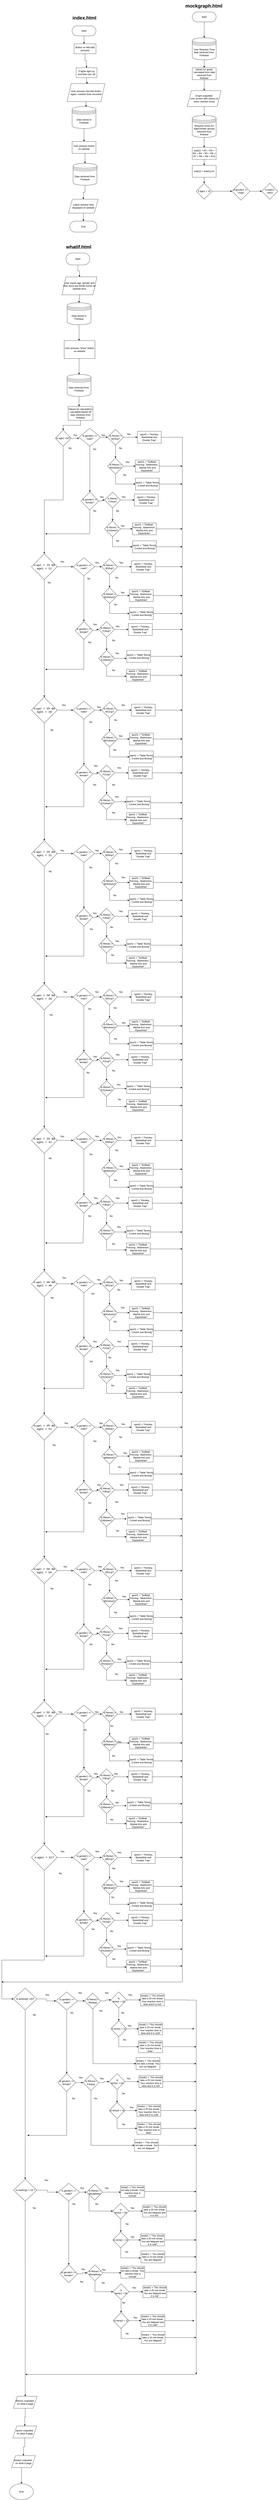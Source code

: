 <mxfile version="24.0.1" type="device">
  <diagram id="C5RBs43oDa-KdzZeNtuy" name="Page-1">
    <mxGraphModel dx="1195" dy="2988" grid="1" gridSize="10" guides="1" tooltips="1" connect="1" arrows="1" fold="1" page="1" pageScale="1" pageWidth="827" pageHeight="1169" math="0" shadow="0">
      <root>
        <mxCell id="WIyWlLk6GJQsqaUBKTNV-0" />
        <mxCell id="WIyWlLk6GJQsqaUBKTNV-1" parent="WIyWlLk6GJQsqaUBKTNV-0" />
        <mxCell id="NHSdD5cQyTbtL80OTe6L-10" value="Data stored in Firebase" style="shape=datastore;whiteSpace=wrap;html=1;" parent="WIyWlLk6GJQsqaUBKTNV-1" vertex="1">
          <mxGeometry x="385" y="-1145" width="120" height="110" as="geometry" />
        </mxCell>
        <mxCell id="NHSdD5cQyTbtL80OTe6L-12" value="" style="endArrow=classic;html=1;rounded=0;exitX=0.5;exitY=1;exitDx=0;exitDy=0;" parent="WIyWlLk6GJQsqaUBKTNV-1" source="NHSdD5cQyTbtL80OTe6L-10" edge="1">
          <mxGeometry width="50" height="50" relative="1" as="geometry">
            <mxPoint x="670" y="-1160" as="sourcePoint" />
            <mxPoint x="445" y="-970" as="targetPoint" />
          </mxGeometry>
        </mxCell>
        <mxCell id="NHSdD5cQyTbtL80OTe6L-14" value="Start" style="html=1;dashed=0;whiteSpace=wrap;shape=mxgraph.dfd.start" parent="WIyWlLk6GJQsqaUBKTNV-1" vertex="1">
          <mxGeometry x="385" y="-1550" width="120" height="50" as="geometry" />
        </mxCell>
        <mxCell id="NHSdD5cQyTbtL80OTe6L-16" value="User presses microbit button again, reaction time recorded" style="shape=parallelogram;perimeter=parallelogramPerimeter;whiteSpace=wrap;html=1;fixedSize=1;" parent="WIyWlLk6GJQsqaUBKTNV-1" vertex="1">
          <mxGeometry x="360" y="-1260" width="190" height="90" as="geometry" />
        </mxCell>
        <mxCell id="NHSdD5cQyTbtL80OTe6L-18" value="" style="endArrow=classic;html=1;rounded=0;exitX=0.5;exitY=1;exitDx=0;exitDy=0;entryX=0.583;entryY=0.009;entryDx=0;entryDy=0;entryPerimeter=0;" parent="WIyWlLk6GJQsqaUBKTNV-1" source="NHSdD5cQyTbtL80OTe6L-16" target="NHSdD5cQyTbtL80OTe6L-10" edge="1">
          <mxGeometry width="50" height="50" relative="1" as="geometry">
            <mxPoint x="670" y="-1260" as="sourcePoint" />
            <mxPoint x="720" y="-1310" as="targetPoint" />
          </mxGeometry>
        </mxCell>
        <mxCell id="NHSdD5cQyTbtL80OTe6L-19" value="Latest reaction time displayed on webiste" style="shape=parallelogram;perimeter=parallelogramPerimeter;whiteSpace=wrap;html=1;fixedSize=1;" parent="WIyWlLk6GJQsqaUBKTNV-1" vertex="1">
          <mxGeometry x="366.5" y="-680" width="150" height="70" as="geometry" />
        </mxCell>
        <mxCell id="NHSdD5cQyTbtL80OTe6L-20" value="" style="endArrow=classic;html=1;rounded=0;exitX=0.5;exitY=1;exitDx=0;exitDy=0;entryX=0.5;entryY=0;entryDx=0;entryDy=0;" parent="WIyWlLk6GJQsqaUBKTNV-1" target="NHSdD5cQyTbtL80OTe6L-36" edge="1">
          <mxGeometry width="50" height="50" relative="1" as="geometry">
            <mxPoint x="450" y="-920" as="sourcePoint" />
            <mxPoint x="450" y="-870" as="targetPoint" />
          </mxGeometry>
        </mxCell>
        <mxCell id="NHSdD5cQyTbtL80OTe6L-21" value="" style="endArrow=classic;html=1;rounded=0;" parent="WIyWlLk6GJQsqaUBKTNV-1" target="NHSdD5cQyTbtL80OTe6L-22" edge="1">
          <mxGeometry width="50" height="50" relative="1" as="geometry">
            <mxPoint x="442" y="-610" as="sourcePoint" />
            <mxPoint x="443" y="-730" as="targetPoint" />
          </mxGeometry>
        </mxCell>
        <mxCell id="NHSdD5cQyTbtL80OTe6L-22" value="End" style="html=1;dashed=0;whiteSpace=wrap;shape=mxgraph.dfd.start" parent="WIyWlLk6GJQsqaUBKTNV-1" vertex="1">
          <mxGeometry x="373" y="-570" width="137" height="55" as="geometry" />
        </mxCell>
        <mxCell id="NHSdD5cQyTbtL80OTe6L-23" value="" style="endArrow=classic;html=1;rounded=0;exitX=0.5;exitY=0.5;exitDx=0;exitDy=25;exitPerimeter=0;entryX=0.5;entryY=0;entryDx=0;entryDy=0;" parent="WIyWlLk6GJQsqaUBKTNV-1" source="NHSdD5cQyTbtL80OTe6L-14" edge="1">
          <mxGeometry width="50" height="50" relative="1" as="geometry">
            <mxPoint x="670" y="-1260" as="sourcePoint" />
            <mxPoint x="445" y="-1460" as="targetPoint" />
          </mxGeometry>
        </mxCell>
        <mxCell id="OBspKhG2qRy1ugCXbMx9-1" style="edgeStyle=orthogonalEdgeStyle;rounded=0;orthogonalLoop=1;jettySize=auto;html=1;entryX=0.5;entryY=0;entryDx=0;entryDy=0;" edge="1" parent="WIyWlLk6GJQsqaUBKTNV-1" source="NHSdD5cQyTbtL80OTe6L-24" target="NHSdD5cQyTbtL80OTe6L-27">
          <mxGeometry relative="1" as="geometry" />
        </mxCell>
        <mxCell id="NHSdD5cQyTbtL80OTe6L-24" value="Start" style="html=1;dashed=0;whiteSpace=wrap;shape=mxgraph.dfd.start" parent="WIyWlLk6GJQsqaUBKTNV-1" vertex="1">
          <mxGeometry x="354" y="-410" width="120" height="60" as="geometry" />
        </mxCell>
        <mxCell id="OBspKhG2qRy1ugCXbMx9-5" style="edgeStyle=orthogonalEdgeStyle;rounded=0;orthogonalLoop=1;jettySize=auto;html=1;entryX=0.5;entryY=0;entryDx=0;entryDy=0;" edge="1" parent="WIyWlLk6GJQsqaUBKTNV-1" source="NHSdD5cQyTbtL80OTe6L-27" target="NHSdD5cQyTbtL80OTe6L-29">
          <mxGeometry relative="1" as="geometry" />
        </mxCell>
        <mxCell id="NHSdD5cQyTbtL80OTe6L-27" value="User inputs age, gender and time since last break (mins) on website form" style="shape=parallelogram;perimeter=parallelogramPerimeter;whiteSpace=wrap;html=1;fixedSize=1;" parent="WIyWlLk6GJQsqaUBKTNV-1" vertex="1">
          <mxGeometry x="334" y="-290" width="176" height="90" as="geometry" />
        </mxCell>
        <mxCell id="NHSdD5cQyTbtL80OTe6L-29" value="Data stored in Firebase" style="shape=datastore;whiteSpace=wrap;html=1;" parent="WIyWlLk6GJQsqaUBKTNV-1" vertex="1">
          <mxGeometry x="360" y="-160" width="120" height="110" as="geometry" />
        </mxCell>
        <mxCell id="NHSdD5cQyTbtL80OTe6L-33" value="" style="endArrow=classic;html=1;rounded=0;exitX=0.5;exitY=1;exitDx=0;exitDy=0;" parent="WIyWlLk6GJQsqaUBKTNV-1" source="NHSdD5cQyTbtL80OTe6L-29" edge="1">
          <mxGeometry width="50" height="50" relative="1" as="geometry">
            <mxPoint x="390" y="-20" as="sourcePoint" />
            <mxPoint x="420" y="30" as="targetPoint" />
          </mxGeometry>
        </mxCell>
        <mxCell id="NHSdD5cQyTbtL80OTe6L-35" value="" style="endArrow=classic;html=1;rounded=0;exitX=0.5;exitY=1;exitDx=0;exitDy=0;" parent="WIyWlLk6GJQsqaUBKTNV-1" edge="1">
          <mxGeometry width="50" height="50" relative="1" as="geometry">
            <mxPoint x="420" y="120" as="sourcePoint" />
            <mxPoint x="420" y="200" as="targetPoint" />
          </mxGeometry>
        </mxCell>
        <mxCell id="2ilw5jreFIFjAD3knXBb-2" style="edgeStyle=orthogonalEdgeStyle;rounded=0;orthogonalLoop=1;jettySize=auto;html=1;" parent="WIyWlLk6GJQsqaUBKTNV-1" source="NHSdD5cQyTbtL80OTe6L-36" target="NHSdD5cQyTbtL80OTe6L-19" edge="1">
          <mxGeometry relative="1" as="geometry" />
        </mxCell>
        <mxCell id="NHSdD5cQyTbtL80OTe6L-36" value="Data retrieved from&amp;nbsp; Firebase" style="shape=datastore;whiteSpace=wrap;html=1;" parent="WIyWlLk6GJQsqaUBKTNV-1" vertex="1">
          <mxGeometry x="390" y="-860" width="120" height="110" as="geometry" />
        </mxCell>
        <mxCell id="NHSdD5cQyTbtL80OTe6L-39" value="Data retrieved from&amp;nbsp; Firebase" style="shape=datastore;whiteSpace=wrap;html=1;" parent="WIyWlLk6GJQsqaUBKTNV-1" vertex="1">
          <mxGeometry x="360" y="200" width="120" height="110" as="geometry" />
        </mxCell>
        <mxCell id="NHSdD5cQyTbtL80OTe6L-41" value="" style="endArrow=classic;html=1;rounded=0;exitX=0.5;exitY=1;exitDx=0;exitDy=0;" parent="WIyWlLk6GJQsqaUBKTNV-1" source="NHSdD5cQyTbtL80OTe6L-39" edge="1">
          <mxGeometry width="50" height="50" relative="1" as="geometry">
            <mxPoint x="420" y="320" as="sourcePoint" />
            <mxPoint x="420" y="360" as="targetPoint" />
          </mxGeometry>
        </mxCell>
        <mxCell id="2ilw5jreFIFjAD3knXBb-4" style="edgeStyle=orthogonalEdgeStyle;rounded=0;orthogonalLoop=1;jettySize=auto;html=1;entryX=0.5;entryY=0;entryDx=0;entryDy=0;" parent="WIyWlLk6GJQsqaUBKTNV-1" source="XXHvwXHr-cdNHjfTbPGT-3" target="XXHvwXHr-cdNHjfTbPGT-9" edge="1">
          <mxGeometry relative="1" as="geometry" />
        </mxCell>
        <mxCell id="XXHvwXHr-cdNHjfTbPGT-3" value="Is age1 &amp;lt;16?" style="rhombus;whiteSpace=wrap;html=1;" parent="WIyWlLk6GJQsqaUBKTNV-1" vertex="1">
          <mxGeometry x="300" y="480" width="80" height="80" as="geometry" />
        </mxCell>
        <mxCell id="XXHvwXHr-cdNHjfTbPGT-7" value="" style="endArrow=classic;html=1;rounded=0;exitX=1;exitY=0.5;exitDx=0;exitDy=0;" parent="WIyWlLk6GJQsqaUBKTNV-1" source="XXHvwXHr-cdNHjfTbPGT-3" edge="1">
          <mxGeometry width="50" height="50" relative="1" as="geometry">
            <mxPoint x="390" y="670" as="sourcePoint" />
            <mxPoint x="420" y="520" as="targetPoint" />
          </mxGeometry>
        </mxCell>
        <mxCell id="2ilw5jreFIFjAD3knXBb-6" style="edgeStyle=orthogonalEdgeStyle;rounded=0;orthogonalLoop=1;jettySize=auto;html=1;" parent="WIyWlLk6GJQsqaUBKTNV-1" source="XXHvwXHr-cdNHjfTbPGT-9" target="LMG-xXbuBPHUhCAYOOXZ-23" edge="1">
          <mxGeometry relative="1" as="geometry" />
        </mxCell>
        <mxCell id="XXHvwXHr-cdNHjfTbPGT-9" value="Is&amp;nbsp;age1&lt;span style=&quot;font-family: Consolas, &amp;quot;Courier New&amp;quot;, monospace; font-size: 14px;&quot;&gt; &amp;gt; &lt;/span&gt;&lt;span style=&quot;font-family: Consolas, &amp;quot;Courier New&amp;quot;, monospace; font-size: 14px;&quot;&gt;15&lt;/span&gt;&lt;span style=&quot;font-family: Consolas, &amp;quot;Courier New&amp;quot;, monospace; font-size: 14px;&quot;&gt; &amp;amp;&amp;amp; &lt;/span&gt;&lt;span style=&quot;font-family: Consolas, &amp;quot;Courier New&amp;quot;, monospace; font-size: 14px;&quot;&gt;age1&lt;/span&gt;&lt;span style=&quot;font-family: Consolas, &amp;quot;Courier New&amp;quot;, monospace; font-size: 14px;&quot;&gt; &amp;lt; &lt;/span&gt;&lt;span style=&quot;font-family: Consolas, &amp;quot;Courier New&amp;quot;, monospace; font-size: 14px;&quot;&gt;21&lt;/span&gt;" style="rhombus;whiteSpace=wrap;html=1;" parent="WIyWlLk6GJQsqaUBKTNV-1" vertex="1">
          <mxGeometry x="180" y="1100" width="130" height="130" as="geometry" />
        </mxCell>
        <mxCell id="XXHvwXHr-cdNHjfTbPGT-50" value="" style="endArrow=classic;html=1;rounded=0;exitX=1;exitY=0.5;exitDx=0;exitDy=0;entryX=0;entryY=0.5;entryDx=0;entryDy=0;" parent="WIyWlLk6GJQsqaUBKTNV-1" source="XXHvwXHr-cdNHjfTbPGT-9" target="XXHvwXHr-cdNHjfTbPGT-51" edge="1">
          <mxGeometry width="50" height="50" relative="1" as="geometry">
            <mxPoint x="510" y="1160" as="sourcePoint" />
            <mxPoint x="360" y="1140" as="targetPoint" />
            <Array as="points">
              <mxPoint x="320" y="1165" />
              <mxPoint x="350" y="1165" />
            </Array>
          </mxGeometry>
        </mxCell>
        <mxCell id="XXHvwXHr-cdNHjfTbPGT-51" value="Is gender1 == male?" style="rhombus;whiteSpace=wrap;html=1;" parent="WIyWlLk6GJQsqaUBKTNV-1" vertex="1">
          <mxGeometry x="390" y="1120" width="108.5" height="90" as="geometry" />
        </mxCell>
        <mxCell id="XXHvwXHr-cdNHjfTbPGT-52" value="" style="endArrow=classic;html=1;rounded=0;exitX=0.5;exitY=1;exitDx=0;exitDy=0;entryX=0.5;entryY=0;entryDx=0;entryDy=0;" parent="WIyWlLk6GJQsqaUBKTNV-1" source="XXHvwXHr-cdNHjfTbPGT-51" target="XXHvwXHr-cdNHjfTbPGT-53" edge="1">
          <mxGeometry width="50" height="50" relative="1" as="geometry">
            <mxPoint x="543.5" y="1180" as="sourcePoint" />
            <mxPoint x="444.5" y="1240" as="targetPoint" />
          </mxGeometry>
        </mxCell>
        <mxCell id="2ilw5jreFIFjAD3knXBb-18" style="edgeStyle=orthogonalEdgeStyle;rounded=0;orthogonalLoop=1;jettySize=auto;html=1;entryX=0;entryY=0.5;entryDx=0;entryDy=0;" parent="WIyWlLk6GJQsqaUBKTNV-1" source="XXHvwXHr-cdNHjfTbPGT-53" target="XXHvwXHr-cdNHjfTbPGT-84" edge="1">
          <mxGeometry relative="1" as="geometry" />
        </mxCell>
        <mxCell id="XXHvwXHr-cdNHjfTbPGT-53" value="Is gender1 == female?" style="rhombus;whiteSpace=wrap;html=1;" parent="WIyWlLk6GJQsqaUBKTNV-1" vertex="1">
          <mxGeometry x="399.63" y="1440" width="89.25" height="90" as="geometry" />
        </mxCell>
        <mxCell id="XXHvwXHr-cdNHjfTbPGT-55" value="" style="endArrow=classic;html=1;rounded=0;exitX=1;exitY=0.5;exitDx=0;exitDy=0;" parent="WIyWlLk6GJQsqaUBKTNV-1" source="XXHvwXHr-cdNHjfTbPGT-51" edge="1">
          <mxGeometry width="50" height="50" relative="1" as="geometry">
            <mxPoint x="543.5" y="1280" as="sourcePoint" />
            <mxPoint x="533.5" y="1165" as="targetPoint" />
          </mxGeometry>
        </mxCell>
        <mxCell id="XXHvwXHr-cdNHjfTbPGT-56" value="Is Rtime1 &amp;gt; M16up?" style="rhombus;whiteSpace=wrap;html=1;" parent="WIyWlLk6GJQsqaUBKTNV-1" vertex="1">
          <mxGeometry x="533.5" y="1125" width="80" height="80" as="geometry" />
        </mxCell>
        <mxCell id="XXHvwXHr-cdNHjfTbPGT-57" value="" style="endArrow=classic;html=1;rounded=0;exitX=0.5;exitY=1;exitDx=0;exitDy=0;" parent="WIyWlLk6GJQsqaUBKTNV-1" source="XXHvwXHr-cdNHjfTbPGT-56" edge="1">
          <mxGeometry width="50" height="50" relative="1" as="geometry">
            <mxPoint x="543.5" y="1210" as="sourcePoint" />
            <mxPoint x="573.5" y="1270" as="targetPoint" />
          </mxGeometry>
        </mxCell>
        <mxCell id="XXHvwXHr-cdNHjfTbPGT-58" value="Is Rtime1 &amp;lt; M16down?" style="rhombus;whiteSpace=wrap;html=1;" parent="WIyWlLk6GJQsqaUBKTNV-1" vertex="1">
          <mxGeometry x="533.5" y="1270" width="80" height="80" as="geometry" />
        </mxCell>
        <mxCell id="XXHvwXHr-cdNHjfTbPGT-59" value="" style="endArrow=classic;html=1;rounded=0;exitX=0.5;exitY=1;exitDx=0;exitDy=0;" parent="WIyWlLk6GJQsqaUBKTNV-1" source="XXHvwXHr-cdNHjfTbPGT-58" edge="1">
          <mxGeometry width="50" height="50" relative="1" as="geometry">
            <mxPoint x="543.5" y="1410" as="sourcePoint" />
            <mxPoint x="673.5" y="1400" as="targetPoint" />
            <Array as="points">
              <mxPoint x="573.5" y="1400" />
            </Array>
          </mxGeometry>
        </mxCell>
        <mxCell id="XXHvwXHr-cdNHjfTbPGT-60" value="" style="endArrow=classic;html=1;rounded=0;exitX=1;exitY=0.5;exitDx=0;exitDy=0;" parent="WIyWlLk6GJQsqaUBKTNV-1" source="XXHvwXHr-cdNHjfTbPGT-58" edge="1">
          <mxGeometry width="50" height="50" relative="1" as="geometry">
            <mxPoint x="543.5" y="1410" as="sourcePoint" />
            <mxPoint x="673.5" y="1310" as="targetPoint" />
          </mxGeometry>
        </mxCell>
        <mxCell id="XXHvwXHr-cdNHjfTbPGT-61" value="" style="endArrow=classic;html=1;rounded=0;exitX=1;exitY=0.5;exitDx=0;exitDy=0;" parent="WIyWlLk6GJQsqaUBKTNV-1" source="XXHvwXHr-cdNHjfTbPGT-56" edge="1">
          <mxGeometry width="50" height="50" relative="1" as="geometry">
            <mxPoint x="543.5" y="1410" as="sourcePoint" />
            <mxPoint x="683.5" y="1165" as="targetPoint" />
          </mxGeometry>
        </mxCell>
        <mxCell id="bECX10bsqh9UBboSUte2-247" style="edgeStyle=orthogonalEdgeStyle;rounded=0;orthogonalLoop=1;jettySize=auto;html=1;" parent="WIyWlLk6GJQsqaUBKTNV-1" source="XXHvwXHr-cdNHjfTbPGT-63" edge="1">
          <mxGeometry relative="1" as="geometry">
            <mxPoint x="940" y="1165" as="targetPoint" />
          </mxGeometry>
        </mxCell>
        <mxCell id="XXHvwXHr-cdNHjfTbPGT-63" value="sport1 = &quot;Hockey, Basketball and Double Trap&quot;" style="rounded=0;whiteSpace=wrap;html=1;" parent="WIyWlLk6GJQsqaUBKTNV-1" vertex="1">
          <mxGeometry x="683.5" y="1135" width="120" height="60" as="geometry" />
        </mxCell>
        <mxCell id="2ilw5jreFIFjAD3knXBb-0" style="edgeStyle=orthogonalEdgeStyle;rounded=0;orthogonalLoop=1;jettySize=auto;html=1;" parent="WIyWlLk6GJQsqaUBKTNV-1" source="XXHvwXHr-cdNHjfTbPGT-64" target="XXHvwXHr-cdNHjfTbPGT-65" edge="1">
          <mxGeometry relative="1" as="geometry" />
        </mxCell>
        <mxCell id="XXHvwXHr-cdNHjfTbPGT-64" value="Button on Microbit pressed" style="rounded=0;whiteSpace=wrap;html=1;" parent="WIyWlLk6GJQsqaUBKTNV-1" vertex="1">
          <mxGeometry x="395" y="-1460" width="110" height="50" as="geometry" />
        </mxCell>
        <mxCell id="XXHvwXHr-cdNHjfTbPGT-65" value="5 lights light up and then turn off" style="rounded=0;whiteSpace=wrap;html=1;" parent="WIyWlLk6GJQsqaUBKTNV-1" vertex="1">
          <mxGeometry x="405" y="-1340" width="105" height="50" as="geometry" />
        </mxCell>
        <mxCell id="XXHvwXHr-cdNHjfTbPGT-68" value="User presses button on website" style="rounded=0;whiteSpace=wrap;html=1;" parent="WIyWlLk6GJQsqaUBKTNV-1" vertex="1">
          <mxGeometry x="385" y="-970" width="120" height="60" as="geometry" />
        </mxCell>
        <mxCell id="XXHvwXHr-cdNHjfTbPGT-69" value="User presses &quot;show&quot; button on webiste" style="rounded=0;whiteSpace=wrap;html=1;" parent="WIyWlLk6GJQsqaUBKTNV-1" vertex="1">
          <mxGeometry x="345" y="30" width="155" height="90" as="geometry" />
        </mxCell>
        <mxCell id="2ilw5jreFIFjAD3knXBb-3" style="edgeStyle=orthogonalEdgeStyle;rounded=0;orthogonalLoop=1;jettySize=auto;html=1;entryX=0.5;entryY=0;entryDx=0;entryDy=0;" parent="WIyWlLk6GJQsqaUBKTNV-1" source="XXHvwXHr-cdNHjfTbPGT-70" target="XXHvwXHr-cdNHjfTbPGT-3" edge="1">
          <mxGeometry relative="1" as="geometry" />
        </mxCell>
        <mxCell id="XXHvwXHr-cdNHjfTbPGT-70" value="Values for calculations calculated based off data retrieved from firebase" style="rounded=0;whiteSpace=wrap;html=1;" parent="WIyWlLk6GJQsqaUBKTNV-1" vertex="1">
          <mxGeometry x="365" y="360" width="125" height="70" as="geometry" />
        </mxCell>
        <mxCell id="bECX10bsqh9UBboSUte2-248" style="edgeStyle=orthogonalEdgeStyle;rounded=0;orthogonalLoop=1;jettySize=auto;html=1;" parent="WIyWlLk6GJQsqaUBKTNV-1" source="XXHvwXHr-cdNHjfTbPGT-71" edge="1">
          <mxGeometry relative="1" as="geometry">
            <mxPoint x="940" y="1310" as="targetPoint" />
          </mxGeometry>
        </mxCell>
        <mxCell id="XXHvwXHr-cdNHjfTbPGT-71" value="sport1 = &quot;Softball , Fencing , Badminton , Martial Arts and Equestrian&quot;" style="rounded=0;whiteSpace=wrap;html=1;" parent="WIyWlLk6GJQsqaUBKTNV-1" vertex="1">
          <mxGeometry x="673.5" y="1280" width="120" height="60" as="geometry" />
        </mxCell>
        <mxCell id="bECX10bsqh9UBboSUte2-249" style="edgeStyle=orthogonalEdgeStyle;rounded=0;orthogonalLoop=1;jettySize=auto;html=1;" parent="WIyWlLk6GJQsqaUBKTNV-1" source="XXHvwXHr-cdNHjfTbPGT-72" edge="1">
          <mxGeometry relative="1" as="geometry">
            <mxPoint x="940" y="1400" as="targetPoint" />
          </mxGeometry>
        </mxCell>
        <mxCell id="XXHvwXHr-cdNHjfTbPGT-72" value="sport1 = &quot;Table Tennis , Cricket and Boxing&quot;" style="rounded=0;whiteSpace=wrap;html=1;" parent="WIyWlLk6GJQsqaUBKTNV-1" vertex="1">
          <mxGeometry x="673.5" y="1370" width="120" height="60" as="geometry" />
        </mxCell>
        <mxCell id="XXHvwXHr-cdNHjfTbPGT-84" value="Is Rtime1 &amp;gt; F16up?" style="rhombus;whiteSpace=wrap;html=1;" parent="WIyWlLk6GJQsqaUBKTNV-1" vertex="1">
          <mxGeometry x="518.5" y="1440" width="80" height="80" as="geometry" />
        </mxCell>
        <mxCell id="XXHvwXHr-cdNHjfTbPGT-85" value="" style="endArrow=classic;html=1;rounded=0;exitX=0.5;exitY=1;exitDx=0;exitDy=0;" parent="WIyWlLk6GJQsqaUBKTNV-1" source="XXHvwXHr-cdNHjfTbPGT-84" edge="1">
          <mxGeometry width="50" height="50" relative="1" as="geometry">
            <mxPoint x="528.5" y="1525" as="sourcePoint" />
            <mxPoint x="558.5" y="1585" as="targetPoint" />
          </mxGeometry>
        </mxCell>
        <mxCell id="XXHvwXHr-cdNHjfTbPGT-86" value="Is Rtime1 &amp;lt; F16down?" style="rhombus;whiteSpace=wrap;html=1;" parent="WIyWlLk6GJQsqaUBKTNV-1" vertex="1">
          <mxGeometry x="518.5" y="1585" width="80" height="80" as="geometry" />
        </mxCell>
        <mxCell id="XXHvwXHr-cdNHjfTbPGT-87" value="" style="endArrow=classic;html=1;rounded=0;exitX=0.5;exitY=1;exitDx=0;exitDy=0;" parent="WIyWlLk6GJQsqaUBKTNV-1" source="XXHvwXHr-cdNHjfTbPGT-86" edge="1">
          <mxGeometry width="50" height="50" relative="1" as="geometry">
            <mxPoint x="528.5" y="1725" as="sourcePoint" />
            <mxPoint x="658.5" y="1715" as="targetPoint" />
            <Array as="points">
              <mxPoint x="558.5" y="1715" />
            </Array>
          </mxGeometry>
        </mxCell>
        <mxCell id="XXHvwXHr-cdNHjfTbPGT-88" value="" style="endArrow=classic;html=1;rounded=0;exitX=1;exitY=0.5;exitDx=0;exitDy=0;" parent="WIyWlLk6GJQsqaUBKTNV-1" source="XXHvwXHr-cdNHjfTbPGT-86" edge="1">
          <mxGeometry width="50" height="50" relative="1" as="geometry">
            <mxPoint x="528.5" y="1725" as="sourcePoint" />
            <mxPoint x="658.5" y="1625" as="targetPoint" />
          </mxGeometry>
        </mxCell>
        <mxCell id="XXHvwXHr-cdNHjfTbPGT-89" value="" style="endArrow=classic;html=1;rounded=0;exitX=1;exitY=0.5;exitDx=0;exitDy=0;" parent="WIyWlLk6GJQsqaUBKTNV-1" source="XXHvwXHr-cdNHjfTbPGT-84" edge="1">
          <mxGeometry width="50" height="50" relative="1" as="geometry">
            <mxPoint x="528.5" y="1725" as="sourcePoint" />
            <mxPoint x="668.5" y="1480" as="targetPoint" />
          </mxGeometry>
        </mxCell>
        <mxCell id="bECX10bsqh9UBboSUte2-250" style="edgeStyle=orthogonalEdgeStyle;rounded=0;orthogonalLoop=1;jettySize=auto;html=1;" parent="WIyWlLk6GJQsqaUBKTNV-1" source="XXHvwXHr-cdNHjfTbPGT-90" edge="1">
          <mxGeometry relative="1" as="geometry">
            <mxPoint x="940" y="1480" as="targetPoint" />
          </mxGeometry>
        </mxCell>
        <mxCell id="XXHvwXHr-cdNHjfTbPGT-90" value="sport1 = &quot;Hockey, Basketball and Double Trap&quot;" style="rounded=0;whiteSpace=wrap;html=1;" parent="WIyWlLk6GJQsqaUBKTNV-1" vertex="1">
          <mxGeometry x="668.5" y="1450" width="120" height="60" as="geometry" />
        </mxCell>
        <mxCell id="bECX10bsqh9UBboSUte2-252" style="edgeStyle=orthogonalEdgeStyle;rounded=0;orthogonalLoop=1;jettySize=auto;html=1;" parent="WIyWlLk6GJQsqaUBKTNV-1" source="XXHvwXHr-cdNHjfTbPGT-91" edge="1">
          <mxGeometry relative="1" as="geometry">
            <mxPoint x="940" y="1710" as="targetPoint" />
          </mxGeometry>
        </mxCell>
        <mxCell id="XXHvwXHr-cdNHjfTbPGT-91" value="sport1 = &quot;Softball , Fencing , Badminton , Martial Arts and Equestrian&quot;" style="rounded=0;whiteSpace=wrap;html=1;" parent="WIyWlLk6GJQsqaUBKTNV-1" vertex="1">
          <mxGeometry x="658.5" y="1680" width="120" height="60" as="geometry" />
        </mxCell>
        <mxCell id="bECX10bsqh9UBboSUte2-251" style="edgeStyle=orthogonalEdgeStyle;rounded=0;orthogonalLoop=1;jettySize=auto;html=1;" parent="WIyWlLk6GJQsqaUBKTNV-1" source="XXHvwXHr-cdNHjfTbPGT-92" edge="1">
          <mxGeometry relative="1" as="geometry">
            <mxPoint x="940" y="1615" as="targetPoint" />
          </mxGeometry>
        </mxCell>
        <mxCell id="XXHvwXHr-cdNHjfTbPGT-92" value="sport1 = &quot;Table Tennis , Cricket and Boxing&quot;" style="rounded=0;whiteSpace=wrap;html=1;" parent="WIyWlLk6GJQsqaUBKTNV-1" vertex="1">
          <mxGeometry x="660" y="1585" width="120" height="60" as="geometry" />
        </mxCell>
        <mxCell id="LMG-xXbuBPHUhCAYOOXZ-0" value="Is gender1 == male?" style="rhombus;whiteSpace=wrap;html=1;" parent="WIyWlLk6GJQsqaUBKTNV-1" vertex="1">
          <mxGeometry x="420" y="470" width="108.5" height="90" as="geometry" />
        </mxCell>
        <mxCell id="LMG-xXbuBPHUhCAYOOXZ-1" value="" style="endArrow=classic;html=1;rounded=0;exitX=0.5;exitY=1;exitDx=0;exitDy=0;entryX=0.5;entryY=0;entryDx=0;entryDy=0;" parent="WIyWlLk6GJQsqaUBKTNV-1" source="LMG-xXbuBPHUhCAYOOXZ-0" target="LMG-xXbuBPHUhCAYOOXZ-2" edge="1">
          <mxGeometry width="50" height="50" relative="1" as="geometry">
            <mxPoint x="573.5" y="530" as="sourcePoint" />
            <mxPoint x="474.5" y="590" as="targetPoint" />
          </mxGeometry>
        </mxCell>
        <mxCell id="2ilw5jreFIFjAD3knXBb-16" style="edgeStyle=orthogonalEdgeStyle;rounded=0;orthogonalLoop=1;jettySize=auto;html=1;" parent="WIyWlLk6GJQsqaUBKTNV-1" source="LMG-xXbuBPHUhCAYOOXZ-2" target="LMG-xXbuBPHUhCAYOOXZ-14" edge="1">
          <mxGeometry relative="1" as="geometry" />
        </mxCell>
        <mxCell id="LMG-xXbuBPHUhCAYOOXZ-2" value="Is gender1 == female?" style="rhombus;whiteSpace=wrap;html=1;" parent="WIyWlLk6GJQsqaUBKTNV-1" vertex="1">
          <mxGeometry x="429.63" y="790" width="89.25" height="90" as="geometry" />
        </mxCell>
        <mxCell id="LMG-xXbuBPHUhCAYOOXZ-3" value="" style="endArrow=classic;html=1;rounded=0;exitX=1;exitY=0.5;exitDx=0;exitDy=0;" parent="WIyWlLk6GJQsqaUBKTNV-1" source="LMG-xXbuBPHUhCAYOOXZ-0" edge="1">
          <mxGeometry width="50" height="50" relative="1" as="geometry">
            <mxPoint x="573.5" y="630" as="sourcePoint" />
            <mxPoint x="563.5" y="515" as="targetPoint" />
          </mxGeometry>
        </mxCell>
        <mxCell id="LMG-xXbuBPHUhCAYOOXZ-4" value="Is Rtime1 &amp;gt; M15up?" style="rhombus;whiteSpace=wrap;html=1;" parent="WIyWlLk6GJQsqaUBKTNV-1" vertex="1">
          <mxGeometry x="563.5" y="475" width="80" height="80" as="geometry" />
        </mxCell>
        <mxCell id="LMG-xXbuBPHUhCAYOOXZ-5" value="" style="endArrow=classic;html=1;rounded=0;exitX=0.5;exitY=1;exitDx=0;exitDy=0;" parent="WIyWlLk6GJQsqaUBKTNV-1" source="LMG-xXbuBPHUhCAYOOXZ-4" edge="1">
          <mxGeometry width="50" height="50" relative="1" as="geometry">
            <mxPoint x="573.5" y="560" as="sourcePoint" />
            <mxPoint x="603.5" y="620" as="targetPoint" />
          </mxGeometry>
        </mxCell>
        <mxCell id="2ilw5jreFIFjAD3knXBb-22" style="edgeStyle=orthogonalEdgeStyle;rounded=0;orthogonalLoop=1;jettySize=auto;html=1;entryX=0;entryY=0.5;entryDx=0;entryDy=0;" parent="WIyWlLk6GJQsqaUBKTNV-1" source="LMG-xXbuBPHUhCAYOOXZ-6" target="LMG-xXbuBPHUhCAYOOXZ-11" edge="1">
          <mxGeometry relative="1" as="geometry" />
        </mxCell>
        <mxCell id="2ilw5jreFIFjAD3knXBb-27" style="edgeStyle=orthogonalEdgeStyle;rounded=0;orthogonalLoop=1;jettySize=auto;html=1;entryX=0;entryY=0.5;entryDx=0;entryDy=0;exitX=0.5;exitY=1;exitDx=0;exitDy=0;" parent="WIyWlLk6GJQsqaUBKTNV-1" source="LMG-xXbuBPHUhCAYOOXZ-6" target="LMG-xXbuBPHUhCAYOOXZ-12" edge="1">
          <mxGeometry relative="1" as="geometry">
            <mxPoint x="603.5" y="770" as="targetPoint" />
            <Array as="points">
              <mxPoint x="603" y="720" />
              <mxPoint x="603" y="750" />
            </Array>
          </mxGeometry>
        </mxCell>
        <mxCell id="LMG-xXbuBPHUhCAYOOXZ-6" value="Is Rtime1 &amp;lt; M15down?" style="rhombus;whiteSpace=wrap;html=1;" parent="WIyWlLk6GJQsqaUBKTNV-1" vertex="1">
          <mxGeometry x="563.5" y="620" width="80" height="80" as="geometry" />
        </mxCell>
        <mxCell id="LMG-xXbuBPHUhCAYOOXZ-9" value="" style="endArrow=classic;html=1;rounded=0;exitX=1;exitY=0.5;exitDx=0;exitDy=0;" parent="WIyWlLk6GJQsqaUBKTNV-1" source="LMG-xXbuBPHUhCAYOOXZ-4" edge="1">
          <mxGeometry width="50" height="50" relative="1" as="geometry">
            <mxPoint x="573.5" y="760" as="sourcePoint" />
            <mxPoint x="713.5" y="515" as="targetPoint" />
          </mxGeometry>
        </mxCell>
        <mxCell id="2ilw5jreFIFjAD3knXBb-7" style="edgeStyle=orthogonalEdgeStyle;rounded=0;orthogonalLoop=1;jettySize=auto;html=1;" parent="WIyWlLk6GJQsqaUBKTNV-1" source="LMG-xXbuBPHUhCAYOOXZ-10" edge="1">
          <mxGeometry relative="1" as="geometry">
            <mxPoint x="30" y="8270" as="targetPoint" />
            <Array as="points">
              <mxPoint x="940" y="515" />
              <mxPoint x="940" y="8270" />
            </Array>
          </mxGeometry>
        </mxCell>
        <mxCell id="LMG-xXbuBPHUhCAYOOXZ-10" value="sport1 = &quot;Hockey, Basketball and Double Trap&quot;" style="rounded=0;whiteSpace=wrap;html=1;" parent="WIyWlLk6GJQsqaUBKTNV-1" vertex="1">
          <mxGeometry x="713.5" y="485" width="120" height="60" as="geometry" />
        </mxCell>
        <mxCell id="bECX10bsqh9UBboSUte2-243" value="" style="edgeStyle=orthogonalEdgeStyle;rounded=0;orthogonalLoop=1;jettySize=auto;html=1;" parent="WIyWlLk6GJQsqaUBKTNV-1" source="LMG-xXbuBPHUhCAYOOXZ-11" edge="1">
          <mxGeometry relative="1" as="geometry">
            <mxPoint x="940" y="660" as="targetPoint" />
          </mxGeometry>
        </mxCell>
        <mxCell id="LMG-xXbuBPHUhCAYOOXZ-11" value="sport1 = &quot;Softball , Fencing , Badminton , Martial Arts and Equestrian&quot;" style="rounded=0;whiteSpace=wrap;html=1;" parent="WIyWlLk6GJQsqaUBKTNV-1" vertex="1">
          <mxGeometry x="703.5" y="630" width="120" height="60" as="geometry" />
        </mxCell>
        <mxCell id="bECX10bsqh9UBboSUte2-244" style="edgeStyle=orthogonalEdgeStyle;rounded=0;orthogonalLoop=1;jettySize=auto;html=1;" parent="WIyWlLk6GJQsqaUBKTNV-1" source="LMG-xXbuBPHUhCAYOOXZ-12" edge="1">
          <mxGeometry relative="1" as="geometry">
            <mxPoint x="940" y="750" as="targetPoint" />
          </mxGeometry>
        </mxCell>
        <mxCell id="LMG-xXbuBPHUhCAYOOXZ-12" value="sport1 = &quot;Table Tennis , Cricket and Boxing&quot;" style="rounded=0;whiteSpace=wrap;html=1;" parent="WIyWlLk6GJQsqaUBKTNV-1" vertex="1">
          <mxGeometry x="703.5" y="720" width="120" height="60" as="geometry" />
        </mxCell>
        <mxCell id="LMG-xXbuBPHUhCAYOOXZ-14" value="Is Rtime1 F15up?" style="rhombus;whiteSpace=wrap;html=1;" parent="WIyWlLk6GJQsqaUBKTNV-1" vertex="1">
          <mxGeometry x="548.5" y="790" width="80" height="80" as="geometry" />
        </mxCell>
        <mxCell id="LMG-xXbuBPHUhCAYOOXZ-15" value="" style="endArrow=classic;html=1;rounded=0;exitX=0.5;exitY=1;exitDx=0;exitDy=0;" parent="WIyWlLk6GJQsqaUBKTNV-1" source="LMG-xXbuBPHUhCAYOOXZ-14" edge="1">
          <mxGeometry width="50" height="50" relative="1" as="geometry">
            <mxPoint x="558.5" y="875" as="sourcePoint" />
            <mxPoint x="588.5" y="935" as="targetPoint" />
          </mxGeometry>
        </mxCell>
        <mxCell id="LMG-xXbuBPHUhCAYOOXZ-16" value="Is Rtime1 &amp;lt; F15down?" style="rhombus;whiteSpace=wrap;html=1;" parent="WIyWlLk6GJQsqaUBKTNV-1" vertex="1">
          <mxGeometry x="548.5" y="935" width="80" height="80" as="geometry" />
        </mxCell>
        <mxCell id="LMG-xXbuBPHUhCAYOOXZ-17" value="" style="endArrow=classic;html=1;rounded=0;exitX=0.5;exitY=1;exitDx=0;exitDy=0;" parent="WIyWlLk6GJQsqaUBKTNV-1" source="LMG-xXbuBPHUhCAYOOXZ-16" edge="1">
          <mxGeometry width="50" height="50" relative="1" as="geometry">
            <mxPoint x="558.5" y="1075" as="sourcePoint" />
            <mxPoint x="688.5" y="1065" as="targetPoint" />
            <Array as="points">
              <mxPoint x="588.5" y="1065" />
            </Array>
          </mxGeometry>
        </mxCell>
        <mxCell id="LMG-xXbuBPHUhCAYOOXZ-18" value="" style="endArrow=classic;html=1;rounded=0;exitX=1;exitY=0.5;exitDx=0;exitDy=0;" parent="WIyWlLk6GJQsqaUBKTNV-1" source="LMG-xXbuBPHUhCAYOOXZ-16" edge="1">
          <mxGeometry width="50" height="50" relative="1" as="geometry">
            <mxPoint x="558.5" y="1075" as="sourcePoint" />
            <mxPoint x="688.5" y="975" as="targetPoint" />
          </mxGeometry>
        </mxCell>
        <mxCell id="LMG-xXbuBPHUhCAYOOXZ-19" value="" style="endArrow=classic;html=1;rounded=0;exitX=1;exitY=0.5;exitDx=0;exitDy=0;" parent="WIyWlLk6GJQsqaUBKTNV-1" source="LMG-xXbuBPHUhCAYOOXZ-14" edge="1">
          <mxGeometry width="50" height="50" relative="1" as="geometry">
            <mxPoint x="558.5" y="1075" as="sourcePoint" />
            <mxPoint x="698.5" y="830" as="targetPoint" />
          </mxGeometry>
        </mxCell>
        <mxCell id="LMG-xXbuBPHUhCAYOOXZ-20" value="sport1 = &quot;Hockey, Basketball and Double Trap&quot;" style="rounded=0;whiteSpace=wrap;html=1;" parent="WIyWlLk6GJQsqaUBKTNV-1" vertex="1">
          <mxGeometry x="698.5" y="800" width="120" height="60" as="geometry" />
        </mxCell>
        <mxCell id="bECX10bsqh9UBboSUte2-245" style="edgeStyle=orthogonalEdgeStyle;rounded=0;orthogonalLoop=1;jettySize=auto;html=1;" parent="WIyWlLk6GJQsqaUBKTNV-1" source="LMG-xXbuBPHUhCAYOOXZ-21" edge="1">
          <mxGeometry relative="1" as="geometry">
            <mxPoint x="940" y="975" as="targetPoint" />
          </mxGeometry>
        </mxCell>
        <mxCell id="LMG-xXbuBPHUhCAYOOXZ-21" value="sport1 = &quot;Softball , Fencing , Badminton , Martial Arts and Equestrian&quot;" style="rounded=0;whiteSpace=wrap;html=1;" parent="WIyWlLk6GJQsqaUBKTNV-1" vertex="1">
          <mxGeometry x="688.5" y="945" width="120" height="60" as="geometry" />
        </mxCell>
        <mxCell id="bECX10bsqh9UBboSUte2-246" style="edgeStyle=orthogonalEdgeStyle;rounded=0;orthogonalLoop=1;jettySize=auto;html=1;" parent="WIyWlLk6GJQsqaUBKTNV-1" source="LMG-xXbuBPHUhCAYOOXZ-22" edge="1">
          <mxGeometry relative="1" as="geometry">
            <mxPoint x="940" y="1065" as="targetPoint" />
          </mxGeometry>
        </mxCell>
        <mxCell id="LMG-xXbuBPHUhCAYOOXZ-22" value="sport1 = &quot;Table Tennis , Cricket and Boxing&quot;" style="rounded=0;whiteSpace=wrap;html=1;" parent="WIyWlLk6GJQsqaUBKTNV-1" vertex="1">
          <mxGeometry x="688.5" y="1035" width="120" height="60" as="geometry" />
        </mxCell>
        <mxCell id="LMG-xXbuBPHUhCAYOOXZ-23" value="Is&amp;nbsp;age1&lt;span style=&quot;font-family: Consolas, &amp;quot;Courier New&amp;quot;, monospace; font-size: 14px;&quot;&gt; &amp;gt; 20&lt;/span&gt;&lt;span style=&quot;font-family: Consolas, &amp;quot;Courier New&amp;quot;, monospace; font-size: 14px;&quot;&gt;&amp;nbsp;&amp;amp;&amp;amp; &lt;/span&gt;&lt;span style=&quot;font-family: Consolas, &amp;quot;Courier New&amp;quot;, monospace; font-size: 14px;&quot;&gt;age1&lt;/span&gt;&lt;span style=&quot;font-family: Consolas, &amp;quot;Courier New&amp;quot;, monospace; font-size: 14px;&quot;&gt; &amp;lt; &lt;/span&gt;&lt;span style=&quot;font-family: Consolas, &amp;quot;Courier New&amp;quot;, monospace; font-size: 14px;&quot;&gt;26&lt;/span&gt;" style="rhombus;whiteSpace=wrap;html=1;" parent="WIyWlLk6GJQsqaUBKTNV-1" vertex="1">
          <mxGeometry x="180" y="1820" width="130" height="130" as="geometry" />
        </mxCell>
        <mxCell id="LMG-xXbuBPHUhCAYOOXZ-24" value="" style="endArrow=classic;html=1;rounded=0;exitX=0.5;exitY=1;exitDx=0;exitDy=0;" parent="WIyWlLk6GJQsqaUBKTNV-1" source="LMG-xXbuBPHUhCAYOOXZ-23" edge="1">
          <mxGeometry width="50" height="50" relative="1" as="geometry">
            <mxPoint x="540" y="1990" as="sourcePoint" />
            <mxPoint x="245" y="2540" as="targetPoint" />
          </mxGeometry>
        </mxCell>
        <mxCell id="LMG-xXbuBPHUhCAYOOXZ-25" value="" style="endArrow=classic;html=1;rounded=0;exitX=1;exitY=0.5;exitDx=0;exitDy=0;entryX=0;entryY=0.5;entryDx=0;entryDy=0;" parent="WIyWlLk6GJQsqaUBKTNV-1" source="LMG-xXbuBPHUhCAYOOXZ-23" target="LMG-xXbuBPHUhCAYOOXZ-26" edge="1">
          <mxGeometry width="50" height="50" relative="1" as="geometry">
            <mxPoint x="510" y="1880" as="sourcePoint" />
            <mxPoint x="360" y="1860" as="targetPoint" />
            <Array as="points">
              <mxPoint x="320" y="1885" />
              <mxPoint x="350" y="1885" />
            </Array>
          </mxGeometry>
        </mxCell>
        <mxCell id="LMG-xXbuBPHUhCAYOOXZ-26" value="Is gender1 == male?" style="rhombus;whiteSpace=wrap;html=1;" parent="WIyWlLk6GJQsqaUBKTNV-1" vertex="1">
          <mxGeometry x="390" y="1840" width="108.5" height="90" as="geometry" />
        </mxCell>
        <mxCell id="LMG-xXbuBPHUhCAYOOXZ-27" value="" style="endArrow=classic;html=1;rounded=0;exitX=0.5;exitY=1;exitDx=0;exitDy=0;entryX=0.5;entryY=0;entryDx=0;entryDy=0;" parent="WIyWlLk6GJQsqaUBKTNV-1" source="LMG-xXbuBPHUhCAYOOXZ-26" target="LMG-xXbuBPHUhCAYOOXZ-28" edge="1">
          <mxGeometry width="50" height="50" relative="1" as="geometry">
            <mxPoint x="543.5" y="1900" as="sourcePoint" />
            <mxPoint x="444.5" y="1960" as="targetPoint" />
          </mxGeometry>
        </mxCell>
        <mxCell id="2ilw5jreFIFjAD3knXBb-19" style="edgeStyle=orthogonalEdgeStyle;rounded=0;orthogonalLoop=1;jettySize=auto;html=1;entryX=0;entryY=0.5;entryDx=0;entryDy=0;" parent="WIyWlLk6GJQsqaUBKTNV-1" source="LMG-xXbuBPHUhCAYOOXZ-28" target="LMG-xXbuBPHUhCAYOOXZ-40" edge="1">
          <mxGeometry relative="1" as="geometry" />
        </mxCell>
        <mxCell id="LMG-xXbuBPHUhCAYOOXZ-28" value="Is gender1 == female?" style="rhombus;whiteSpace=wrap;html=1;" parent="WIyWlLk6GJQsqaUBKTNV-1" vertex="1">
          <mxGeometry x="399.63" y="2160" width="89.25" height="90" as="geometry" />
        </mxCell>
        <mxCell id="LMG-xXbuBPHUhCAYOOXZ-29" value="" style="endArrow=classic;html=1;rounded=0;exitX=1;exitY=0.5;exitDx=0;exitDy=0;" parent="WIyWlLk6GJQsqaUBKTNV-1" source="LMG-xXbuBPHUhCAYOOXZ-26" edge="1">
          <mxGeometry width="50" height="50" relative="1" as="geometry">
            <mxPoint x="543.5" y="2000" as="sourcePoint" />
            <mxPoint x="533.5" y="1885" as="targetPoint" />
          </mxGeometry>
        </mxCell>
        <mxCell id="LMG-xXbuBPHUhCAYOOXZ-30" value="Is Rtime1 &amp;gt; M21up?" style="rhombus;whiteSpace=wrap;html=1;" parent="WIyWlLk6GJQsqaUBKTNV-1" vertex="1">
          <mxGeometry x="533.5" y="1845" width="80" height="80" as="geometry" />
        </mxCell>
        <mxCell id="LMG-xXbuBPHUhCAYOOXZ-31" value="" style="endArrow=classic;html=1;rounded=0;exitX=0.5;exitY=1;exitDx=0;exitDy=0;" parent="WIyWlLk6GJQsqaUBKTNV-1" source="LMG-xXbuBPHUhCAYOOXZ-30" edge="1">
          <mxGeometry width="50" height="50" relative="1" as="geometry">
            <mxPoint x="543.5" y="1930" as="sourcePoint" />
            <mxPoint x="573.5" y="1990" as="targetPoint" />
          </mxGeometry>
        </mxCell>
        <mxCell id="LMG-xXbuBPHUhCAYOOXZ-32" value="Is Rtime1 &amp;lt; M21down?" style="rhombus;whiteSpace=wrap;html=1;" parent="WIyWlLk6GJQsqaUBKTNV-1" vertex="1">
          <mxGeometry x="533.5" y="1990" width="80" height="80" as="geometry" />
        </mxCell>
        <mxCell id="LMG-xXbuBPHUhCAYOOXZ-33" value="" style="endArrow=classic;html=1;rounded=0;exitX=0.5;exitY=1;exitDx=0;exitDy=0;" parent="WIyWlLk6GJQsqaUBKTNV-1" source="LMG-xXbuBPHUhCAYOOXZ-32" edge="1">
          <mxGeometry width="50" height="50" relative="1" as="geometry">
            <mxPoint x="543.5" y="2130" as="sourcePoint" />
            <mxPoint x="673.5" y="2120" as="targetPoint" />
            <Array as="points">
              <mxPoint x="573.5" y="2120" />
            </Array>
          </mxGeometry>
        </mxCell>
        <mxCell id="LMG-xXbuBPHUhCAYOOXZ-34" value="" style="endArrow=classic;html=1;rounded=0;exitX=1;exitY=0.5;exitDx=0;exitDy=0;" parent="WIyWlLk6GJQsqaUBKTNV-1" source="LMG-xXbuBPHUhCAYOOXZ-32" edge="1">
          <mxGeometry width="50" height="50" relative="1" as="geometry">
            <mxPoint x="543.5" y="2130" as="sourcePoint" />
            <mxPoint x="673.5" y="2030" as="targetPoint" />
          </mxGeometry>
        </mxCell>
        <mxCell id="LMG-xXbuBPHUhCAYOOXZ-35" value="" style="endArrow=classic;html=1;rounded=0;exitX=1;exitY=0.5;exitDx=0;exitDy=0;" parent="WIyWlLk6GJQsqaUBKTNV-1" source="LMG-xXbuBPHUhCAYOOXZ-30" edge="1">
          <mxGeometry width="50" height="50" relative="1" as="geometry">
            <mxPoint x="543.5" y="2130" as="sourcePoint" />
            <mxPoint x="683.5" y="1885" as="targetPoint" />
          </mxGeometry>
        </mxCell>
        <mxCell id="bECX10bsqh9UBboSUte2-253" style="edgeStyle=orthogonalEdgeStyle;rounded=0;orthogonalLoop=1;jettySize=auto;html=1;" parent="WIyWlLk6GJQsqaUBKTNV-1" source="LMG-xXbuBPHUhCAYOOXZ-36" edge="1">
          <mxGeometry relative="1" as="geometry">
            <mxPoint x="940" y="1885" as="targetPoint" />
          </mxGeometry>
        </mxCell>
        <mxCell id="LMG-xXbuBPHUhCAYOOXZ-36" value="sport1 = &quot;Hockey, Basketball and Double Trap&quot;" style="rounded=0;whiteSpace=wrap;html=1;" parent="WIyWlLk6GJQsqaUBKTNV-1" vertex="1">
          <mxGeometry x="683.5" y="1855" width="120" height="60" as="geometry" />
        </mxCell>
        <mxCell id="bECX10bsqh9UBboSUte2-254" style="edgeStyle=orthogonalEdgeStyle;rounded=0;orthogonalLoop=1;jettySize=auto;html=1;" parent="WIyWlLk6GJQsqaUBKTNV-1" source="LMG-xXbuBPHUhCAYOOXZ-37" edge="1">
          <mxGeometry relative="1" as="geometry">
            <mxPoint x="940" y="2030" as="targetPoint" />
          </mxGeometry>
        </mxCell>
        <mxCell id="LMG-xXbuBPHUhCAYOOXZ-37" value="sport1 = &quot;Softball , Fencing , Badminton , Martial Arts and Equestrian&quot;" style="rounded=0;whiteSpace=wrap;html=1;" parent="WIyWlLk6GJQsqaUBKTNV-1" vertex="1">
          <mxGeometry x="673.5" y="2000" width="120" height="60" as="geometry" />
        </mxCell>
        <mxCell id="bECX10bsqh9UBboSUte2-255" style="edgeStyle=orthogonalEdgeStyle;rounded=0;orthogonalLoop=1;jettySize=auto;html=1;" parent="WIyWlLk6GJQsqaUBKTNV-1" source="LMG-xXbuBPHUhCAYOOXZ-38" edge="1">
          <mxGeometry relative="1" as="geometry">
            <mxPoint x="940" y="2120" as="targetPoint" />
          </mxGeometry>
        </mxCell>
        <mxCell id="LMG-xXbuBPHUhCAYOOXZ-38" value="sport1 = &quot;Table Tennis , Cricket and Boxing&quot;" style="rounded=0;whiteSpace=wrap;html=1;" parent="WIyWlLk6GJQsqaUBKTNV-1" vertex="1">
          <mxGeometry x="673.5" y="2090" width="120" height="60" as="geometry" />
        </mxCell>
        <mxCell id="LMG-xXbuBPHUhCAYOOXZ-40" value="Is Rtime1 &amp;gt; F21up?" style="rhombus;whiteSpace=wrap;html=1;" parent="WIyWlLk6GJQsqaUBKTNV-1" vertex="1">
          <mxGeometry x="518.5" y="2160" width="80" height="80" as="geometry" />
        </mxCell>
        <mxCell id="LMG-xXbuBPHUhCAYOOXZ-41" value="" style="endArrow=classic;html=1;rounded=0;exitX=0.5;exitY=1;exitDx=0;exitDy=0;" parent="WIyWlLk6GJQsqaUBKTNV-1" source="LMG-xXbuBPHUhCAYOOXZ-40" edge="1">
          <mxGeometry width="50" height="50" relative="1" as="geometry">
            <mxPoint x="528.5" y="2245" as="sourcePoint" />
            <mxPoint x="558.5" y="2305" as="targetPoint" />
          </mxGeometry>
        </mxCell>
        <mxCell id="LMG-xXbuBPHUhCAYOOXZ-42" value="Is Rtime1 &amp;lt; F21down?" style="rhombus;whiteSpace=wrap;html=1;" parent="WIyWlLk6GJQsqaUBKTNV-1" vertex="1">
          <mxGeometry x="518.5" y="2305" width="80" height="80" as="geometry" />
        </mxCell>
        <mxCell id="LMG-xXbuBPHUhCAYOOXZ-43" value="" style="endArrow=classic;html=1;rounded=0;exitX=0.5;exitY=1;exitDx=0;exitDy=0;" parent="WIyWlLk6GJQsqaUBKTNV-1" source="LMG-xXbuBPHUhCAYOOXZ-42" edge="1">
          <mxGeometry width="50" height="50" relative="1" as="geometry">
            <mxPoint x="528.5" y="2445" as="sourcePoint" />
            <mxPoint x="658.5" y="2435" as="targetPoint" />
            <Array as="points">
              <mxPoint x="558.5" y="2435" />
            </Array>
          </mxGeometry>
        </mxCell>
        <mxCell id="LMG-xXbuBPHUhCAYOOXZ-44" value="" style="endArrow=classic;html=1;rounded=0;exitX=1;exitY=0.5;exitDx=0;exitDy=0;" parent="WIyWlLk6GJQsqaUBKTNV-1" source="LMG-xXbuBPHUhCAYOOXZ-42" edge="1">
          <mxGeometry width="50" height="50" relative="1" as="geometry">
            <mxPoint x="528.5" y="2445" as="sourcePoint" />
            <mxPoint x="658.5" y="2345" as="targetPoint" />
          </mxGeometry>
        </mxCell>
        <mxCell id="LMG-xXbuBPHUhCAYOOXZ-45" value="" style="endArrow=classic;html=1;rounded=0;exitX=1;exitY=0.5;exitDx=0;exitDy=0;" parent="WIyWlLk6GJQsqaUBKTNV-1" source="LMG-xXbuBPHUhCAYOOXZ-40" edge="1">
          <mxGeometry width="50" height="50" relative="1" as="geometry">
            <mxPoint x="528.5" y="2445" as="sourcePoint" />
            <mxPoint x="668.5" y="2200" as="targetPoint" />
          </mxGeometry>
        </mxCell>
        <mxCell id="bECX10bsqh9UBboSUte2-256" style="edgeStyle=orthogonalEdgeStyle;rounded=0;orthogonalLoop=1;jettySize=auto;html=1;" parent="WIyWlLk6GJQsqaUBKTNV-1" source="LMG-xXbuBPHUhCAYOOXZ-46" edge="1">
          <mxGeometry relative="1" as="geometry">
            <mxPoint x="940" y="2200" as="targetPoint" />
          </mxGeometry>
        </mxCell>
        <mxCell id="LMG-xXbuBPHUhCAYOOXZ-46" value="sport1 = &quot;Hockey, Basketball and Double Trap&quot;" style="rounded=0;whiteSpace=wrap;html=1;" parent="WIyWlLk6GJQsqaUBKTNV-1" vertex="1">
          <mxGeometry x="668.5" y="2170" width="120" height="60" as="geometry" />
        </mxCell>
        <mxCell id="bECX10bsqh9UBboSUte2-258" style="edgeStyle=orthogonalEdgeStyle;rounded=0;orthogonalLoop=1;jettySize=auto;html=1;" parent="WIyWlLk6GJQsqaUBKTNV-1" source="LMG-xXbuBPHUhCAYOOXZ-47" edge="1">
          <mxGeometry relative="1" as="geometry">
            <mxPoint x="940" y="2430" as="targetPoint" />
          </mxGeometry>
        </mxCell>
        <mxCell id="LMG-xXbuBPHUhCAYOOXZ-47" value="sport1 = &quot;Softball , Fencing , Badminton , Martial Arts and Equestrian&quot;" style="rounded=0;whiteSpace=wrap;html=1;" parent="WIyWlLk6GJQsqaUBKTNV-1" vertex="1">
          <mxGeometry x="658.5" y="2400" width="120" height="60" as="geometry" />
        </mxCell>
        <mxCell id="bECX10bsqh9UBboSUte2-257" style="edgeStyle=orthogonalEdgeStyle;rounded=0;orthogonalLoop=1;jettySize=auto;html=1;" parent="WIyWlLk6GJQsqaUBKTNV-1" source="LMG-xXbuBPHUhCAYOOXZ-48" edge="1">
          <mxGeometry relative="1" as="geometry">
            <mxPoint x="940" y="2350" as="targetPoint" />
          </mxGeometry>
        </mxCell>
        <mxCell id="LMG-xXbuBPHUhCAYOOXZ-48" value="sport1 = &quot;Table Tennis , Cricket and Boxing&quot;" style="rounded=0;whiteSpace=wrap;html=1;" parent="WIyWlLk6GJQsqaUBKTNV-1" vertex="1">
          <mxGeometry x="660" y="2320" width="120" height="60" as="geometry" />
        </mxCell>
        <mxCell id="LMG-xXbuBPHUhCAYOOXZ-49" value="Is&amp;nbsp;age1&lt;span style=&quot;font-family: Consolas, &amp;quot;Courier New&amp;quot;, monospace; font-size: 14px;&quot;&gt; &amp;gt; 25&lt;/span&gt;&lt;span style=&quot;font-family: Consolas, &amp;quot;Courier New&amp;quot;, monospace; font-size: 14px;&quot;&gt;&amp;nbsp;&amp;amp;&amp;amp; &lt;/span&gt;&lt;span style=&quot;font-family: Consolas, &amp;quot;Courier New&amp;quot;, monospace; font-size: 14px;&quot;&gt;age1&lt;/span&gt;&lt;span style=&quot;font-family: Consolas, &amp;quot;Courier New&amp;quot;, monospace; font-size: 14px;&quot;&gt; &amp;lt; 31&lt;/span&gt;" style="rhombus;whiteSpace=wrap;html=1;" parent="WIyWlLk6GJQsqaUBKTNV-1" vertex="1">
          <mxGeometry x="180" y="2540" width="130" height="130" as="geometry" />
        </mxCell>
        <mxCell id="LMG-xXbuBPHUhCAYOOXZ-50" value="" style="endArrow=classic;html=1;rounded=0;exitX=0.5;exitY=1;exitDx=0;exitDy=0;" parent="WIyWlLk6GJQsqaUBKTNV-1" source="LMG-xXbuBPHUhCAYOOXZ-49" edge="1">
          <mxGeometry width="50" height="50" relative="1" as="geometry">
            <mxPoint x="540" y="2710" as="sourcePoint" />
            <mxPoint x="245" y="3260" as="targetPoint" />
          </mxGeometry>
        </mxCell>
        <mxCell id="LMG-xXbuBPHUhCAYOOXZ-51" value="" style="endArrow=classic;html=1;rounded=0;exitX=1;exitY=0.5;exitDx=0;exitDy=0;entryX=0;entryY=0.5;entryDx=0;entryDy=0;" parent="WIyWlLk6GJQsqaUBKTNV-1" source="LMG-xXbuBPHUhCAYOOXZ-49" target="LMG-xXbuBPHUhCAYOOXZ-52" edge="1">
          <mxGeometry width="50" height="50" relative="1" as="geometry">
            <mxPoint x="510" y="2600" as="sourcePoint" />
            <mxPoint x="360" y="2580" as="targetPoint" />
            <Array as="points">
              <mxPoint x="320" y="2605" />
              <mxPoint x="350" y="2605" />
            </Array>
          </mxGeometry>
        </mxCell>
        <mxCell id="LMG-xXbuBPHUhCAYOOXZ-52" value="Is gender1 == male?" style="rhombus;whiteSpace=wrap;html=1;" parent="WIyWlLk6GJQsqaUBKTNV-1" vertex="1">
          <mxGeometry x="390" y="2560" width="108.5" height="90" as="geometry" />
        </mxCell>
        <mxCell id="LMG-xXbuBPHUhCAYOOXZ-53" value="" style="endArrow=classic;html=1;rounded=0;exitX=0.5;exitY=1;exitDx=0;exitDy=0;entryX=0.5;entryY=0;entryDx=0;entryDy=0;" parent="WIyWlLk6GJQsqaUBKTNV-1" source="LMG-xXbuBPHUhCAYOOXZ-52" target="LMG-xXbuBPHUhCAYOOXZ-54" edge="1">
          <mxGeometry width="50" height="50" relative="1" as="geometry">
            <mxPoint x="543.5" y="2620" as="sourcePoint" />
            <mxPoint x="444.5" y="2680" as="targetPoint" />
          </mxGeometry>
        </mxCell>
        <mxCell id="cesyXi0Jq4mJHM8NgN6z-1" style="edgeStyle=orthogonalEdgeStyle;rounded=0;orthogonalLoop=1;jettySize=auto;html=1;entryX=0;entryY=0.5;entryDx=0;entryDy=0;" parent="WIyWlLk6GJQsqaUBKTNV-1" source="LMG-xXbuBPHUhCAYOOXZ-54" target="LMG-xXbuBPHUhCAYOOXZ-66" edge="1">
          <mxGeometry relative="1" as="geometry" />
        </mxCell>
        <mxCell id="LMG-xXbuBPHUhCAYOOXZ-54" value="Is gender1 == female?" style="rhombus;whiteSpace=wrap;html=1;" parent="WIyWlLk6GJQsqaUBKTNV-1" vertex="1">
          <mxGeometry x="399.63" y="2880" width="89.25" height="90" as="geometry" />
        </mxCell>
        <mxCell id="LMG-xXbuBPHUhCAYOOXZ-55" value="" style="endArrow=classic;html=1;rounded=0;exitX=1;exitY=0.5;exitDx=0;exitDy=0;" parent="WIyWlLk6GJQsqaUBKTNV-1" source="LMG-xXbuBPHUhCAYOOXZ-52" edge="1">
          <mxGeometry width="50" height="50" relative="1" as="geometry">
            <mxPoint x="543.5" y="2720" as="sourcePoint" />
            <mxPoint x="533.5" y="2605" as="targetPoint" />
          </mxGeometry>
        </mxCell>
        <mxCell id="LMG-xXbuBPHUhCAYOOXZ-56" value="Is Rtime1 &amp;gt; M26up?" style="rhombus;whiteSpace=wrap;html=1;" parent="WIyWlLk6GJQsqaUBKTNV-1" vertex="1">
          <mxGeometry x="533.5" y="2565" width="80" height="80" as="geometry" />
        </mxCell>
        <mxCell id="LMG-xXbuBPHUhCAYOOXZ-57" value="" style="endArrow=classic;html=1;rounded=0;exitX=0.5;exitY=1;exitDx=0;exitDy=0;" parent="WIyWlLk6GJQsqaUBKTNV-1" source="LMG-xXbuBPHUhCAYOOXZ-56" edge="1">
          <mxGeometry width="50" height="50" relative="1" as="geometry">
            <mxPoint x="543.5" y="2650" as="sourcePoint" />
            <mxPoint x="573.5" y="2710" as="targetPoint" />
          </mxGeometry>
        </mxCell>
        <mxCell id="LMG-xXbuBPHUhCAYOOXZ-58" value="Is Rtime1 &amp;lt; M26down?" style="rhombus;whiteSpace=wrap;html=1;" parent="WIyWlLk6GJQsqaUBKTNV-1" vertex="1">
          <mxGeometry x="533.5" y="2710" width="80" height="80" as="geometry" />
        </mxCell>
        <mxCell id="LMG-xXbuBPHUhCAYOOXZ-59" value="" style="endArrow=classic;html=1;rounded=0;exitX=0.5;exitY=1;exitDx=0;exitDy=0;" parent="WIyWlLk6GJQsqaUBKTNV-1" source="LMG-xXbuBPHUhCAYOOXZ-58" edge="1">
          <mxGeometry width="50" height="50" relative="1" as="geometry">
            <mxPoint x="543.5" y="2850" as="sourcePoint" />
            <mxPoint x="673.5" y="2840" as="targetPoint" />
            <Array as="points">
              <mxPoint x="573.5" y="2840" />
            </Array>
          </mxGeometry>
        </mxCell>
        <mxCell id="LMG-xXbuBPHUhCAYOOXZ-60" value="" style="endArrow=classic;html=1;rounded=0;exitX=1;exitY=0.5;exitDx=0;exitDy=0;" parent="WIyWlLk6GJQsqaUBKTNV-1" source="LMG-xXbuBPHUhCAYOOXZ-58" edge="1">
          <mxGeometry width="50" height="50" relative="1" as="geometry">
            <mxPoint x="543.5" y="2850" as="sourcePoint" />
            <mxPoint x="673.5" y="2750" as="targetPoint" />
          </mxGeometry>
        </mxCell>
        <mxCell id="LMG-xXbuBPHUhCAYOOXZ-61" value="" style="endArrow=classic;html=1;rounded=0;exitX=1;exitY=0.5;exitDx=0;exitDy=0;" parent="WIyWlLk6GJQsqaUBKTNV-1" source="LMG-xXbuBPHUhCAYOOXZ-56" edge="1">
          <mxGeometry width="50" height="50" relative="1" as="geometry">
            <mxPoint x="543.5" y="2850" as="sourcePoint" />
            <mxPoint x="683.5" y="2605" as="targetPoint" />
          </mxGeometry>
        </mxCell>
        <mxCell id="bECX10bsqh9UBboSUte2-259" style="edgeStyle=orthogonalEdgeStyle;rounded=0;orthogonalLoop=1;jettySize=auto;html=1;" parent="WIyWlLk6GJQsqaUBKTNV-1" source="LMG-xXbuBPHUhCAYOOXZ-62" edge="1">
          <mxGeometry relative="1" as="geometry">
            <mxPoint x="940" y="2605" as="targetPoint" />
          </mxGeometry>
        </mxCell>
        <mxCell id="LMG-xXbuBPHUhCAYOOXZ-62" value="sport1 = &quot;Hockey, Basketball and Double Trap&quot;" style="rounded=0;whiteSpace=wrap;html=1;" parent="WIyWlLk6GJQsqaUBKTNV-1" vertex="1">
          <mxGeometry x="683.5" y="2575" width="120" height="60" as="geometry" />
        </mxCell>
        <mxCell id="bECX10bsqh9UBboSUte2-260" style="edgeStyle=orthogonalEdgeStyle;rounded=0;orthogonalLoop=1;jettySize=auto;html=1;" parent="WIyWlLk6GJQsqaUBKTNV-1" source="LMG-xXbuBPHUhCAYOOXZ-63" edge="1">
          <mxGeometry relative="1" as="geometry">
            <mxPoint x="940" y="2750" as="targetPoint" />
          </mxGeometry>
        </mxCell>
        <mxCell id="LMG-xXbuBPHUhCAYOOXZ-63" value="sport1 = &quot;Softball , Fencing , Badminton , Martial Arts and Equestrian&quot;" style="rounded=0;whiteSpace=wrap;html=1;" parent="WIyWlLk6GJQsqaUBKTNV-1" vertex="1">
          <mxGeometry x="673.5" y="2720" width="120" height="60" as="geometry" />
        </mxCell>
        <mxCell id="bECX10bsqh9UBboSUte2-261" style="edgeStyle=orthogonalEdgeStyle;rounded=0;orthogonalLoop=1;jettySize=auto;html=1;" parent="WIyWlLk6GJQsqaUBKTNV-1" source="LMG-xXbuBPHUhCAYOOXZ-64" edge="1">
          <mxGeometry relative="1" as="geometry">
            <mxPoint x="940" y="2840" as="targetPoint" />
          </mxGeometry>
        </mxCell>
        <mxCell id="LMG-xXbuBPHUhCAYOOXZ-64" value="sport1 = &quot;Table Tennis , Cricket and Boxing&quot;" style="rounded=0;whiteSpace=wrap;html=1;" parent="WIyWlLk6GJQsqaUBKTNV-1" vertex="1">
          <mxGeometry x="673.5" y="2810" width="120" height="60" as="geometry" />
        </mxCell>
        <mxCell id="LMG-xXbuBPHUhCAYOOXZ-66" value="Is Rtime1 &amp;gt; F26up?" style="rhombus;whiteSpace=wrap;html=1;" parent="WIyWlLk6GJQsqaUBKTNV-1" vertex="1">
          <mxGeometry x="518.5" y="2880" width="80" height="80" as="geometry" />
        </mxCell>
        <mxCell id="LMG-xXbuBPHUhCAYOOXZ-67" value="" style="endArrow=classic;html=1;rounded=0;exitX=0.5;exitY=1;exitDx=0;exitDy=0;" parent="WIyWlLk6GJQsqaUBKTNV-1" source="LMG-xXbuBPHUhCAYOOXZ-66" edge="1">
          <mxGeometry width="50" height="50" relative="1" as="geometry">
            <mxPoint x="528.5" y="2965" as="sourcePoint" />
            <mxPoint x="558.5" y="3025" as="targetPoint" />
          </mxGeometry>
        </mxCell>
        <mxCell id="LMG-xXbuBPHUhCAYOOXZ-68" value="Is Rtime1 &amp;lt; F26down?" style="rhombus;whiteSpace=wrap;html=1;" parent="WIyWlLk6GJQsqaUBKTNV-1" vertex="1">
          <mxGeometry x="518.5" y="3025" width="80" height="80" as="geometry" />
        </mxCell>
        <mxCell id="LMG-xXbuBPHUhCAYOOXZ-69" value="" style="endArrow=classic;html=1;rounded=0;exitX=0.5;exitY=1;exitDx=0;exitDy=0;" parent="WIyWlLk6GJQsqaUBKTNV-1" source="LMG-xXbuBPHUhCAYOOXZ-68" edge="1">
          <mxGeometry width="50" height="50" relative="1" as="geometry">
            <mxPoint x="528.5" y="3165" as="sourcePoint" />
            <mxPoint x="658.5" y="3155" as="targetPoint" />
            <Array as="points">
              <mxPoint x="558.5" y="3155" />
            </Array>
          </mxGeometry>
        </mxCell>
        <mxCell id="LMG-xXbuBPHUhCAYOOXZ-70" value="" style="endArrow=classic;html=1;rounded=0;exitX=1;exitY=0.5;exitDx=0;exitDy=0;" parent="WIyWlLk6GJQsqaUBKTNV-1" source="LMG-xXbuBPHUhCAYOOXZ-68" edge="1">
          <mxGeometry width="50" height="50" relative="1" as="geometry">
            <mxPoint x="528.5" y="3165" as="sourcePoint" />
            <mxPoint x="658.5" y="3065" as="targetPoint" />
          </mxGeometry>
        </mxCell>
        <mxCell id="LMG-xXbuBPHUhCAYOOXZ-71" value="" style="endArrow=classic;html=1;rounded=0;exitX=1;exitY=0.5;exitDx=0;exitDy=0;" parent="WIyWlLk6GJQsqaUBKTNV-1" source="LMG-xXbuBPHUhCAYOOXZ-66" edge="1">
          <mxGeometry width="50" height="50" relative="1" as="geometry">
            <mxPoint x="528.5" y="3165" as="sourcePoint" />
            <mxPoint x="668.5" y="2920" as="targetPoint" />
          </mxGeometry>
        </mxCell>
        <mxCell id="bECX10bsqh9UBboSUte2-262" style="edgeStyle=orthogonalEdgeStyle;rounded=0;orthogonalLoop=1;jettySize=auto;html=1;" parent="WIyWlLk6GJQsqaUBKTNV-1" source="LMG-xXbuBPHUhCAYOOXZ-72" edge="1">
          <mxGeometry relative="1" as="geometry">
            <mxPoint x="940" y="2920" as="targetPoint" />
          </mxGeometry>
        </mxCell>
        <mxCell id="LMG-xXbuBPHUhCAYOOXZ-72" value="sport1 = &quot;Hockey, Basketball and Double Trap&quot;" style="rounded=0;whiteSpace=wrap;html=1;" parent="WIyWlLk6GJQsqaUBKTNV-1" vertex="1">
          <mxGeometry x="668.5" y="2890" width="120" height="60" as="geometry" />
        </mxCell>
        <mxCell id="bECX10bsqh9UBboSUte2-264" style="edgeStyle=orthogonalEdgeStyle;rounded=0;orthogonalLoop=1;jettySize=auto;html=1;" parent="WIyWlLk6GJQsqaUBKTNV-1" source="LMG-xXbuBPHUhCAYOOXZ-73" edge="1">
          <mxGeometry relative="1" as="geometry">
            <mxPoint x="940" y="3150" as="targetPoint" />
          </mxGeometry>
        </mxCell>
        <mxCell id="LMG-xXbuBPHUhCAYOOXZ-73" value="sport1 = &quot;Softball , Fencing , Badminton , Martial Arts and Equestrian&quot;" style="rounded=0;whiteSpace=wrap;html=1;" parent="WIyWlLk6GJQsqaUBKTNV-1" vertex="1">
          <mxGeometry x="658.5" y="3120" width="120" height="60" as="geometry" />
        </mxCell>
        <mxCell id="bECX10bsqh9UBboSUte2-263" style="edgeStyle=orthogonalEdgeStyle;rounded=0;orthogonalLoop=1;jettySize=auto;html=1;" parent="WIyWlLk6GJQsqaUBKTNV-1" source="LMG-xXbuBPHUhCAYOOXZ-74" edge="1">
          <mxGeometry relative="1" as="geometry">
            <mxPoint x="940" y="3065" as="targetPoint" />
          </mxGeometry>
        </mxCell>
        <mxCell id="LMG-xXbuBPHUhCAYOOXZ-74" value="sport1 = &quot;Table Tennis , Cricket and Boxing&quot;" style="rounded=0;whiteSpace=wrap;html=1;" parent="WIyWlLk6GJQsqaUBKTNV-1" vertex="1">
          <mxGeometry x="660" y="3035" width="120" height="60" as="geometry" />
        </mxCell>
        <mxCell id="LMG-xXbuBPHUhCAYOOXZ-75" value="Is&amp;nbsp;age1&lt;span style=&quot;font-family: Consolas, &amp;quot;Courier New&amp;quot;, monospace; font-size: 14px;&quot;&gt; &amp;gt; 30&lt;/span&gt;&lt;span style=&quot;font-family: Consolas, &amp;quot;Courier New&amp;quot;, monospace; font-size: 14px;&quot;&gt;&amp;nbsp;&amp;amp;&amp;amp; &lt;/span&gt;&lt;span style=&quot;font-family: Consolas, &amp;quot;Courier New&amp;quot;, monospace; font-size: 14px;&quot;&gt;age1&lt;/span&gt;&lt;span style=&quot;font-family: Consolas, &amp;quot;Courier New&amp;quot;, monospace; font-size: 14px;&quot;&gt; &amp;lt; 36&lt;/span&gt;" style="rhombus;whiteSpace=wrap;html=1;" parent="WIyWlLk6GJQsqaUBKTNV-1" vertex="1">
          <mxGeometry x="180" y="3260" width="130" height="130" as="geometry" />
        </mxCell>
        <mxCell id="LMG-xXbuBPHUhCAYOOXZ-76" value="" style="endArrow=classic;html=1;rounded=0;exitX=0.5;exitY=1;exitDx=0;exitDy=0;" parent="WIyWlLk6GJQsqaUBKTNV-1" source="LMG-xXbuBPHUhCAYOOXZ-75" edge="1">
          <mxGeometry width="50" height="50" relative="1" as="geometry">
            <mxPoint x="540" y="3430" as="sourcePoint" />
            <mxPoint x="245" y="3980" as="targetPoint" />
          </mxGeometry>
        </mxCell>
        <mxCell id="LMG-xXbuBPHUhCAYOOXZ-77" value="" style="endArrow=classic;html=1;rounded=0;exitX=1;exitY=0.5;exitDx=0;exitDy=0;entryX=0;entryY=0.5;entryDx=0;entryDy=0;" parent="WIyWlLk6GJQsqaUBKTNV-1" source="LMG-xXbuBPHUhCAYOOXZ-75" target="LMG-xXbuBPHUhCAYOOXZ-78" edge="1">
          <mxGeometry width="50" height="50" relative="1" as="geometry">
            <mxPoint x="510" y="3320" as="sourcePoint" />
            <mxPoint x="360" y="3300" as="targetPoint" />
            <Array as="points">
              <mxPoint x="320" y="3325" />
              <mxPoint x="350" y="3325" />
            </Array>
          </mxGeometry>
        </mxCell>
        <mxCell id="LMG-xXbuBPHUhCAYOOXZ-78" value="Is gender1 == male?" style="rhombus;whiteSpace=wrap;html=1;" parent="WIyWlLk6GJQsqaUBKTNV-1" vertex="1">
          <mxGeometry x="390" y="3280" width="108.5" height="90" as="geometry" />
        </mxCell>
        <mxCell id="LMG-xXbuBPHUhCAYOOXZ-79" value="" style="endArrow=classic;html=1;rounded=0;exitX=0.5;exitY=1;exitDx=0;exitDy=0;entryX=0.5;entryY=0;entryDx=0;entryDy=0;" parent="WIyWlLk6GJQsqaUBKTNV-1" source="LMG-xXbuBPHUhCAYOOXZ-78" target="LMG-xXbuBPHUhCAYOOXZ-80" edge="1">
          <mxGeometry width="50" height="50" relative="1" as="geometry">
            <mxPoint x="543.5" y="3340" as="sourcePoint" />
            <mxPoint x="444.5" y="3400" as="targetPoint" />
          </mxGeometry>
        </mxCell>
        <mxCell id="cesyXi0Jq4mJHM8NgN6z-3" style="edgeStyle=orthogonalEdgeStyle;rounded=0;orthogonalLoop=1;jettySize=auto;html=1;entryX=0;entryY=0.5;entryDx=0;entryDy=0;" parent="WIyWlLk6GJQsqaUBKTNV-1" source="LMG-xXbuBPHUhCAYOOXZ-80" target="LMG-xXbuBPHUhCAYOOXZ-92" edge="1">
          <mxGeometry relative="1" as="geometry" />
        </mxCell>
        <mxCell id="LMG-xXbuBPHUhCAYOOXZ-80" value="Is gender1 == female?" style="rhombus;whiteSpace=wrap;html=1;" parent="WIyWlLk6GJQsqaUBKTNV-1" vertex="1">
          <mxGeometry x="399.63" y="3600" width="89.25" height="90" as="geometry" />
        </mxCell>
        <mxCell id="LMG-xXbuBPHUhCAYOOXZ-81" value="" style="endArrow=classic;html=1;rounded=0;exitX=1;exitY=0.5;exitDx=0;exitDy=0;" parent="WIyWlLk6GJQsqaUBKTNV-1" source="LMG-xXbuBPHUhCAYOOXZ-78" edge="1">
          <mxGeometry width="50" height="50" relative="1" as="geometry">
            <mxPoint x="543.5" y="3440" as="sourcePoint" />
            <mxPoint x="533.5" y="3325" as="targetPoint" />
          </mxGeometry>
        </mxCell>
        <mxCell id="LMG-xXbuBPHUhCAYOOXZ-82" value="Is Rtime1 &amp;gt; M31up?" style="rhombus;whiteSpace=wrap;html=1;" parent="WIyWlLk6GJQsqaUBKTNV-1" vertex="1">
          <mxGeometry x="533.5" y="3285" width="80" height="80" as="geometry" />
        </mxCell>
        <mxCell id="LMG-xXbuBPHUhCAYOOXZ-83" value="" style="endArrow=classic;html=1;rounded=0;exitX=0.5;exitY=1;exitDx=0;exitDy=0;" parent="WIyWlLk6GJQsqaUBKTNV-1" source="LMG-xXbuBPHUhCAYOOXZ-82" edge="1">
          <mxGeometry width="50" height="50" relative="1" as="geometry">
            <mxPoint x="543.5" y="3370" as="sourcePoint" />
            <mxPoint x="573.5" y="3430" as="targetPoint" />
          </mxGeometry>
        </mxCell>
        <mxCell id="LMG-xXbuBPHUhCAYOOXZ-84" value="Is Rtime1 &amp;lt; M31down?" style="rhombus;whiteSpace=wrap;html=1;" parent="WIyWlLk6GJQsqaUBKTNV-1" vertex="1">
          <mxGeometry x="533.5" y="3430" width="80" height="80" as="geometry" />
        </mxCell>
        <mxCell id="LMG-xXbuBPHUhCAYOOXZ-85" value="" style="endArrow=classic;html=1;rounded=0;exitX=0.5;exitY=1;exitDx=0;exitDy=0;" parent="WIyWlLk6GJQsqaUBKTNV-1" source="LMG-xXbuBPHUhCAYOOXZ-84" edge="1">
          <mxGeometry width="50" height="50" relative="1" as="geometry">
            <mxPoint x="543.5" y="3570" as="sourcePoint" />
            <mxPoint x="673.5" y="3560" as="targetPoint" />
            <Array as="points">
              <mxPoint x="573.5" y="3560" />
            </Array>
          </mxGeometry>
        </mxCell>
        <mxCell id="LMG-xXbuBPHUhCAYOOXZ-86" value="" style="endArrow=classic;html=1;rounded=0;exitX=1;exitY=0.5;exitDx=0;exitDy=0;" parent="WIyWlLk6GJQsqaUBKTNV-1" source="LMG-xXbuBPHUhCAYOOXZ-84" edge="1">
          <mxGeometry width="50" height="50" relative="1" as="geometry">
            <mxPoint x="543.5" y="3570" as="sourcePoint" />
            <mxPoint x="673.5" y="3470" as="targetPoint" />
          </mxGeometry>
        </mxCell>
        <mxCell id="LMG-xXbuBPHUhCAYOOXZ-87" value="" style="endArrow=classic;html=1;rounded=0;exitX=1;exitY=0.5;exitDx=0;exitDy=0;" parent="WIyWlLk6GJQsqaUBKTNV-1" source="LMG-xXbuBPHUhCAYOOXZ-82" edge="1">
          <mxGeometry width="50" height="50" relative="1" as="geometry">
            <mxPoint x="543.5" y="3570" as="sourcePoint" />
            <mxPoint x="683.5" y="3325" as="targetPoint" />
          </mxGeometry>
        </mxCell>
        <mxCell id="bECX10bsqh9UBboSUte2-265" style="edgeStyle=orthogonalEdgeStyle;rounded=0;orthogonalLoop=1;jettySize=auto;html=1;" parent="WIyWlLk6GJQsqaUBKTNV-1" source="LMG-xXbuBPHUhCAYOOXZ-88" edge="1">
          <mxGeometry relative="1" as="geometry">
            <mxPoint x="940" y="3325" as="targetPoint" />
          </mxGeometry>
        </mxCell>
        <mxCell id="LMG-xXbuBPHUhCAYOOXZ-88" value="sport1 = &quot;Hockey, Basketball and Double Trap&quot;" style="rounded=0;whiteSpace=wrap;html=1;" parent="WIyWlLk6GJQsqaUBKTNV-1" vertex="1">
          <mxGeometry x="683.5" y="3295" width="120" height="60" as="geometry" />
        </mxCell>
        <mxCell id="bECX10bsqh9UBboSUte2-266" style="edgeStyle=orthogonalEdgeStyle;rounded=0;orthogonalLoop=1;jettySize=auto;html=1;" parent="WIyWlLk6GJQsqaUBKTNV-1" source="LMG-xXbuBPHUhCAYOOXZ-89" edge="1">
          <mxGeometry relative="1" as="geometry">
            <mxPoint x="940" y="3470" as="targetPoint" />
          </mxGeometry>
        </mxCell>
        <mxCell id="LMG-xXbuBPHUhCAYOOXZ-89" value="sport1 = &quot;Softball , Fencing , Badminton , Martial Arts and Equestrian&quot;" style="rounded=0;whiteSpace=wrap;html=1;" parent="WIyWlLk6GJQsqaUBKTNV-1" vertex="1">
          <mxGeometry x="673.5" y="3440" width="120" height="60" as="geometry" />
        </mxCell>
        <mxCell id="bECX10bsqh9UBboSUte2-268" style="edgeStyle=orthogonalEdgeStyle;rounded=0;orthogonalLoop=1;jettySize=auto;html=1;" parent="WIyWlLk6GJQsqaUBKTNV-1" source="LMG-xXbuBPHUhCAYOOXZ-90" edge="1">
          <mxGeometry relative="1" as="geometry">
            <mxPoint x="940" y="3560" as="targetPoint" />
          </mxGeometry>
        </mxCell>
        <mxCell id="LMG-xXbuBPHUhCAYOOXZ-90" value="sport1 = &quot;Table Tennis , Cricket and Boxing&quot;" style="rounded=0;whiteSpace=wrap;html=1;" parent="WIyWlLk6GJQsqaUBKTNV-1" vertex="1">
          <mxGeometry x="673.5" y="3530" width="120" height="60" as="geometry" />
        </mxCell>
        <mxCell id="LMG-xXbuBPHUhCAYOOXZ-92" value="Is Rtime1 &amp;gt; F31up?" style="rhombus;whiteSpace=wrap;html=1;" parent="WIyWlLk6GJQsqaUBKTNV-1" vertex="1">
          <mxGeometry x="518.5" y="3600" width="80" height="80" as="geometry" />
        </mxCell>
        <mxCell id="LMG-xXbuBPHUhCAYOOXZ-93" value="" style="endArrow=classic;html=1;rounded=0;exitX=0.5;exitY=1;exitDx=0;exitDy=0;" parent="WIyWlLk6GJQsqaUBKTNV-1" source="LMG-xXbuBPHUhCAYOOXZ-92" edge="1">
          <mxGeometry width="50" height="50" relative="1" as="geometry">
            <mxPoint x="528.5" y="3685" as="sourcePoint" />
            <mxPoint x="558.5" y="3745" as="targetPoint" />
          </mxGeometry>
        </mxCell>
        <mxCell id="LMG-xXbuBPHUhCAYOOXZ-94" value="Is Rtime1 &amp;lt; F31down?" style="rhombus;whiteSpace=wrap;html=1;" parent="WIyWlLk6GJQsqaUBKTNV-1" vertex="1">
          <mxGeometry x="518.5" y="3745" width="80" height="80" as="geometry" />
        </mxCell>
        <mxCell id="LMG-xXbuBPHUhCAYOOXZ-95" value="" style="endArrow=classic;html=1;rounded=0;exitX=0.5;exitY=1;exitDx=0;exitDy=0;" parent="WIyWlLk6GJQsqaUBKTNV-1" source="LMG-xXbuBPHUhCAYOOXZ-94" edge="1">
          <mxGeometry width="50" height="50" relative="1" as="geometry">
            <mxPoint x="528.5" y="3885" as="sourcePoint" />
            <mxPoint x="658.5" y="3875" as="targetPoint" />
            <Array as="points">
              <mxPoint x="558.5" y="3875" />
            </Array>
          </mxGeometry>
        </mxCell>
        <mxCell id="LMG-xXbuBPHUhCAYOOXZ-96" value="" style="endArrow=classic;html=1;rounded=0;exitX=1;exitY=0.5;exitDx=0;exitDy=0;" parent="WIyWlLk6GJQsqaUBKTNV-1" source="LMG-xXbuBPHUhCAYOOXZ-94" edge="1">
          <mxGeometry width="50" height="50" relative="1" as="geometry">
            <mxPoint x="528.5" y="3885" as="sourcePoint" />
            <mxPoint x="658.5" y="3785" as="targetPoint" />
          </mxGeometry>
        </mxCell>
        <mxCell id="LMG-xXbuBPHUhCAYOOXZ-97" value="" style="endArrow=classic;html=1;rounded=0;exitX=1;exitY=0.5;exitDx=0;exitDy=0;" parent="WIyWlLk6GJQsqaUBKTNV-1" source="LMG-xXbuBPHUhCAYOOXZ-92" edge="1">
          <mxGeometry width="50" height="50" relative="1" as="geometry">
            <mxPoint x="528.5" y="3885" as="sourcePoint" />
            <mxPoint x="668.5" y="3640" as="targetPoint" />
          </mxGeometry>
        </mxCell>
        <mxCell id="bECX10bsqh9UBboSUte2-269" style="edgeStyle=orthogonalEdgeStyle;rounded=0;orthogonalLoop=1;jettySize=auto;html=1;" parent="WIyWlLk6GJQsqaUBKTNV-1" source="LMG-xXbuBPHUhCAYOOXZ-98" edge="1">
          <mxGeometry relative="1" as="geometry">
            <mxPoint x="940" y="3640" as="targetPoint" />
          </mxGeometry>
        </mxCell>
        <mxCell id="LMG-xXbuBPHUhCAYOOXZ-98" value="sport1 = &quot;Hockey, Basketball and Double Trap&quot;" style="rounded=0;whiteSpace=wrap;html=1;" parent="WIyWlLk6GJQsqaUBKTNV-1" vertex="1">
          <mxGeometry x="668.5" y="3610" width="120" height="60" as="geometry" />
        </mxCell>
        <mxCell id="bECX10bsqh9UBboSUte2-271" style="edgeStyle=orthogonalEdgeStyle;rounded=0;orthogonalLoop=1;jettySize=auto;html=1;" parent="WIyWlLk6GJQsqaUBKTNV-1" source="LMG-xXbuBPHUhCAYOOXZ-99" edge="1">
          <mxGeometry relative="1" as="geometry">
            <mxPoint x="940" y="3870" as="targetPoint" />
          </mxGeometry>
        </mxCell>
        <mxCell id="LMG-xXbuBPHUhCAYOOXZ-99" value="sport1 = &quot;Softball , Fencing , Badminton , Martial Arts and Equestrian&quot;" style="rounded=0;whiteSpace=wrap;html=1;" parent="WIyWlLk6GJQsqaUBKTNV-1" vertex="1">
          <mxGeometry x="658.5" y="3840" width="120" height="60" as="geometry" />
        </mxCell>
        <mxCell id="bECX10bsqh9UBboSUte2-270" style="edgeStyle=orthogonalEdgeStyle;rounded=0;orthogonalLoop=1;jettySize=auto;html=1;" parent="WIyWlLk6GJQsqaUBKTNV-1" source="LMG-xXbuBPHUhCAYOOXZ-100" edge="1">
          <mxGeometry relative="1" as="geometry">
            <mxPoint x="940" y="3780" as="targetPoint" />
          </mxGeometry>
        </mxCell>
        <mxCell id="LMG-xXbuBPHUhCAYOOXZ-100" value="sport1 = &quot;Table Tennis , Cricket and Boxing&quot;" style="rounded=0;whiteSpace=wrap;html=1;" parent="WIyWlLk6GJQsqaUBKTNV-1" vertex="1">
          <mxGeometry x="660" y="3750" width="120" height="60" as="geometry" />
        </mxCell>
        <mxCell id="LMG-xXbuBPHUhCAYOOXZ-101" value="Is&amp;nbsp;age1&lt;span style=&quot;font-family: Consolas, &amp;quot;Courier New&amp;quot;, monospace; font-size: 14px;&quot;&gt; &amp;gt; 35&lt;/span&gt;&lt;span style=&quot;font-family: Consolas, &amp;quot;Courier New&amp;quot;, monospace; font-size: 14px;&quot;&gt;&amp;nbsp;&amp;amp;&amp;amp; &lt;/span&gt;&lt;span style=&quot;font-family: Consolas, &amp;quot;Courier New&amp;quot;, monospace; font-size: 14px;&quot;&gt;age1&lt;/span&gt;&lt;span style=&quot;font-family: Consolas, &amp;quot;Courier New&amp;quot;, monospace; font-size: 14px;&quot;&gt; &amp;lt; 41&lt;/span&gt;" style="rhombus;whiteSpace=wrap;html=1;" parent="WIyWlLk6GJQsqaUBKTNV-1" vertex="1">
          <mxGeometry x="180" y="3980" width="130" height="130" as="geometry" />
        </mxCell>
        <mxCell id="LMG-xXbuBPHUhCAYOOXZ-102" value="" style="endArrow=classic;html=1;rounded=0;exitX=0.5;exitY=1;exitDx=0;exitDy=0;" parent="WIyWlLk6GJQsqaUBKTNV-1" source="LMG-xXbuBPHUhCAYOOXZ-101" edge="1">
          <mxGeometry width="50" height="50" relative="1" as="geometry">
            <mxPoint x="540" y="4150" as="sourcePoint" />
            <mxPoint x="245" y="4700" as="targetPoint" />
          </mxGeometry>
        </mxCell>
        <mxCell id="LMG-xXbuBPHUhCAYOOXZ-103" value="" style="endArrow=classic;html=1;rounded=0;exitX=1;exitY=0.5;exitDx=0;exitDy=0;entryX=0;entryY=0.5;entryDx=0;entryDy=0;" parent="WIyWlLk6GJQsqaUBKTNV-1" source="LMG-xXbuBPHUhCAYOOXZ-101" target="LMG-xXbuBPHUhCAYOOXZ-104" edge="1">
          <mxGeometry width="50" height="50" relative="1" as="geometry">
            <mxPoint x="510" y="4040" as="sourcePoint" />
            <mxPoint x="360" y="4020" as="targetPoint" />
            <Array as="points">
              <mxPoint x="320" y="4045" />
              <mxPoint x="350" y="4045" />
            </Array>
          </mxGeometry>
        </mxCell>
        <mxCell id="LMG-xXbuBPHUhCAYOOXZ-104" value="Is gender1 == male?" style="rhombus;whiteSpace=wrap;html=1;" parent="WIyWlLk6GJQsqaUBKTNV-1" vertex="1">
          <mxGeometry x="390" y="4000" width="108.5" height="90" as="geometry" />
        </mxCell>
        <mxCell id="LMG-xXbuBPHUhCAYOOXZ-105" value="" style="endArrow=classic;html=1;rounded=0;exitX=0.5;exitY=1;exitDx=0;exitDy=0;entryX=0.5;entryY=0;entryDx=0;entryDy=0;" parent="WIyWlLk6GJQsqaUBKTNV-1" source="LMG-xXbuBPHUhCAYOOXZ-104" target="LMG-xXbuBPHUhCAYOOXZ-106" edge="1">
          <mxGeometry width="50" height="50" relative="1" as="geometry">
            <mxPoint x="543.5" y="4060" as="sourcePoint" />
            <mxPoint x="444.5" y="4120" as="targetPoint" />
          </mxGeometry>
        </mxCell>
        <mxCell id="cesyXi0Jq4mJHM8NgN6z-7" style="edgeStyle=orthogonalEdgeStyle;rounded=0;orthogonalLoop=1;jettySize=auto;html=1;entryX=0;entryY=0.5;entryDx=0;entryDy=0;" parent="WIyWlLk6GJQsqaUBKTNV-1" source="LMG-xXbuBPHUhCAYOOXZ-106" target="LMG-xXbuBPHUhCAYOOXZ-118" edge="1">
          <mxGeometry relative="1" as="geometry" />
        </mxCell>
        <mxCell id="LMG-xXbuBPHUhCAYOOXZ-106" value="Is gender1 == female?" style="rhombus;whiteSpace=wrap;html=1;" parent="WIyWlLk6GJQsqaUBKTNV-1" vertex="1">
          <mxGeometry x="399.63" y="4320" width="89.25" height="90" as="geometry" />
        </mxCell>
        <mxCell id="LMG-xXbuBPHUhCAYOOXZ-107" value="" style="endArrow=classic;html=1;rounded=0;exitX=1;exitY=0.5;exitDx=0;exitDy=0;" parent="WIyWlLk6GJQsqaUBKTNV-1" source="LMG-xXbuBPHUhCAYOOXZ-104" edge="1">
          <mxGeometry width="50" height="50" relative="1" as="geometry">
            <mxPoint x="543.5" y="4160" as="sourcePoint" />
            <mxPoint x="533.5" y="4045" as="targetPoint" />
          </mxGeometry>
        </mxCell>
        <mxCell id="LMG-xXbuBPHUhCAYOOXZ-108" value="Is Rtime1 &amp;gt; M36up?" style="rhombus;whiteSpace=wrap;html=1;" parent="WIyWlLk6GJQsqaUBKTNV-1" vertex="1">
          <mxGeometry x="533.5" y="4005" width="80" height="80" as="geometry" />
        </mxCell>
        <mxCell id="LMG-xXbuBPHUhCAYOOXZ-109" value="" style="endArrow=classic;html=1;rounded=0;exitX=0.5;exitY=1;exitDx=0;exitDy=0;" parent="WIyWlLk6GJQsqaUBKTNV-1" source="LMG-xXbuBPHUhCAYOOXZ-108" edge="1">
          <mxGeometry width="50" height="50" relative="1" as="geometry">
            <mxPoint x="543.5" y="4090" as="sourcePoint" />
            <mxPoint x="573.5" y="4150" as="targetPoint" />
          </mxGeometry>
        </mxCell>
        <mxCell id="LMG-xXbuBPHUhCAYOOXZ-110" value="Is Rtime1 &amp;lt; M36down?" style="rhombus;whiteSpace=wrap;html=1;" parent="WIyWlLk6GJQsqaUBKTNV-1" vertex="1">
          <mxGeometry x="533.5" y="4150" width="80" height="80" as="geometry" />
        </mxCell>
        <mxCell id="LMG-xXbuBPHUhCAYOOXZ-111" value="" style="endArrow=classic;html=1;rounded=0;exitX=0.5;exitY=1;exitDx=0;exitDy=0;" parent="WIyWlLk6GJQsqaUBKTNV-1" source="LMG-xXbuBPHUhCAYOOXZ-110" edge="1">
          <mxGeometry width="50" height="50" relative="1" as="geometry">
            <mxPoint x="543.5" y="4290" as="sourcePoint" />
            <mxPoint x="673.5" y="4280" as="targetPoint" />
            <Array as="points">
              <mxPoint x="573.5" y="4280" />
            </Array>
          </mxGeometry>
        </mxCell>
        <mxCell id="LMG-xXbuBPHUhCAYOOXZ-112" value="" style="endArrow=classic;html=1;rounded=0;exitX=1;exitY=0.5;exitDx=0;exitDy=0;" parent="WIyWlLk6GJQsqaUBKTNV-1" source="LMG-xXbuBPHUhCAYOOXZ-110" edge="1">
          <mxGeometry width="50" height="50" relative="1" as="geometry">
            <mxPoint x="543.5" y="4290" as="sourcePoint" />
            <mxPoint x="673.5" y="4190" as="targetPoint" />
          </mxGeometry>
        </mxCell>
        <mxCell id="LMG-xXbuBPHUhCAYOOXZ-113" value="" style="endArrow=classic;html=1;rounded=0;exitX=1;exitY=0.5;exitDx=0;exitDy=0;" parent="WIyWlLk6GJQsqaUBKTNV-1" source="LMG-xXbuBPHUhCAYOOXZ-108" edge="1">
          <mxGeometry width="50" height="50" relative="1" as="geometry">
            <mxPoint x="543.5" y="4290" as="sourcePoint" />
            <mxPoint x="683.5" y="4045" as="targetPoint" />
          </mxGeometry>
        </mxCell>
        <mxCell id="bECX10bsqh9UBboSUte2-272" style="edgeStyle=orthogonalEdgeStyle;rounded=0;orthogonalLoop=1;jettySize=auto;html=1;" parent="WIyWlLk6GJQsqaUBKTNV-1" source="LMG-xXbuBPHUhCAYOOXZ-114" edge="1">
          <mxGeometry relative="1" as="geometry">
            <mxPoint x="940" y="4045" as="targetPoint" />
          </mxGeometry>
        </mxCell>
        <mxCell id="LMG-xXbuBPHUhCAYOOXZ-114" value="sport1 = &quot;Hockey, Basketball and Double Trap&quot;" style="rounded=0;whiteSpace=wrap;html=1;" parent="WIyWlLk6GJQsqaUBKTNV-1" vertex="1">
          <mxGeometry x="683.5" y="4015" width="120" height="60" as="geometry" />
        </mxCell>
        <mxCell id="bECX10bsqh9UBboSUte2-273" style="edgeStyle=orthogonalEdgeStyle;rounded=0;orthogonalLoop=1;jettySize=auto;html=1;" parent="WIyWlLk6GJQsqaUBKTNV-1" source="LMG-xXbuBPHUhCAYOOXZ-115" edge="1">
          <mxGeometry relative="1" as="geometry">
            <mxPoint x="940" y="4190" as="targetPoint" />
          </mxGeometry>
        </mxCell>
        <mxCell id="LMG-xXbuBPHUhCAYOOXZ-115" value="sport1 = &quot;Softball , Fencing , Badminton , Martial Arts and Equestrian&quot;" style="rounded=0;whiteSpace=wrap;html=1;" parent="WIyWlLk6GJQsqaUBKTNV-1" vertex="1">
          <mxGeometry x="673.5" y="4160" width="120" height="60" as="geometry" />
        </mxCell>
        <mxCell id="bECX10bsqh9UBboSUte2-274" style="edgeStyle=orthogonalEdgeStyle;rounded=0;orthogonalLoop=1;jettySize=auto;html=1;" parent="WIyWlLk6GJQsqaUBKTNV-1" source="LMG-xXbuBPHUhCAYOOXZ-116" edge="1">
          <mxGeometry relative="1" as="geometry">
            <mxPoint x="940" y="4280" as="targetPoint" />
          </mxGeometry>
        </mxCell>
        <mxCell id="LMG-xXbuBPHUhCAYOOXZ-116" value="sport1 = &quot;Table Tennis , Cricket and Boxing&quot;" style="rounded=0;whiteSpace=wrap;html=1;" parent="WIyWlLk6GJQsqaUBKTNV-1" vertex="1">
          <mxGeometry x="673.5" y="4250" width="120" height="60" as="geometry" />
        </mxCell>
        <mxCell id="LMG-xXbuBPHUhCAYOOXZ-118" value="Is Rtime1 &amp;gt; F36up?" style="rhombus;whiteSpace=wrap;html=1;" parent="WIyWlLk6GJQsqaUBKTNV-1" vertex="1">
          <mxGeometry x="518.5" y="4320" width="80" height="80" as="geometry" />
        </mxCell>
        <mxCell id="LMG-xXbuBPHUhCAYOOXZ-119" value="" style="endArrow=classic;html=1;rounded=0;exitX=0.5;exitY=1;exitDx=0;exitDy=0;" parent="WIyWlLk6GJQsqaUBKTNV-1" source="LMG-xXbuBPHUhCAYOOXZ-118" edge="1">
          <mxGeometry width="50" height="50" relative="1" as="geometry">
            <mxPoint x="528.5" y="4405" as="sourcePoint" />
            <mxPoint x="558.5" y="4465" as="targetPoint" />
          </mxGeometry>
        </mxCell>
        <mxCell id="LMG-xXbuBPHUhCAYOOXZ-120" value="Is Rtime1 &amp;lt; F36down?" style="rhombus;whiteSpace=wrap;html=1;" parent="WIyWlLk6GJQsqaUBKTNV-1" vertex="1">
          <mxGeometry x="518.5" y="4465" width="80" height="80" as="geometry" />
        </mxCell>
        <mxCell id="LMG-xXbuBPHUhCAYOOXZ-121" value="" style="endArrow=classic;html=1;rounded=0;exitX=0.5;exitY=1;exitDx=0;exitDy=0;" parent="WIyWlLk6GJQsqaUBKTNV-1" source="LMG-xXbuBPHUhCAYOOXZ-120" edge="1">
          <mxGeometry width="50" height="50" relative="1" as="geometry">
            <mxPoint x="528.5" y="4605" as="sourcePoint" />
            <mxPoint x="658.5" y="4595" as="targetPoint" />
            <Array as="points">
              <mxPoint x="558.5" y="4595" />
            </Array>
          </mxGeometry>
        </mxCell>
        <mxCell id="LMG-xXbuBPHUhCAYOOXZ-122" value="" style="endArrow=classic;html=1;rounded=0;exitX=1;exitY=0.5;exitDx=0;exitDy=0;" parent="WIyWlLk6GJQsqaUBKTNV-1" source="LMG-xXbuBPHUhCAYOOXZ-120" edge="1">
          <mxGeometry width="50" height="50" relative="1" as="geometry">
            <mxPoint x="528.5" y="4605" as="sourcePoint" />
            <mxPoint x="658.5" y="4505" as="targetPoint" />
          </mxGeometry>
        </mxCell>
        <mxCell id="LMG-xXbuBPHUhCAYOOXZ-123" value="" style="endArrow=classic;html=1;rounded=0;exitX=1;exitY=0.5;exitDx=0;exitDy=0;" parent="WIyWlLk6GJQsqaUBKTNV-1" source="LMG-xXbuBPHUhCAYOOXZ-118" edge="1">
          <mxGeometry width="50" height="50" relative="1" as="geometry">
            <mxPoint x="528.5" y="4605" as="sourcePoint" />
            <mxPoint x="668.5" y="4360" as="targetPoint" />
          </mxGeometry>
        </mxCell>
        <mxCell id="bECX10bsqh9UBboSUte2-275" style="edgeStyle=orthogonalEdgeStyle;rounded=0;orthogonalLoop=1;jettySize=auto;html=1;" parent="WIyWlLk6GJQsqaUBKTNV-1" source="LMG-xXbuBPHUhCAYOOXZ-124" edge="1">
          <mxGeometry relative="1" as="geometry">
            <mxPoint x="940" y="4360" as="targetPoint" />
          </mxGeometry>
        </mxCell>
        <mxCell id="LMG-xXbuBPHUhCAYOOXZ-124" value="sport1 = &quot;Hockey, Basketball and Double Trap&quot;" style="rounded=0;whiteSpace=wrap;html=1;" parent="WIyWlLk6GJQsqaUBKTNV-1" vertex="1">
          <mxGeometry x="668.5" y="4330" width="120" height="60" as="geometry" />
        </mxCell>
        <mxCell id="bECX10bsqh9UBboSUte2-277" style="edgeStyle=orthogonalEdgeStyle;rounded=0;orthogonalLoop=1;jettySize=auto;html=1;" parent="WIyWlLk6GJQsqaUBKTNV-1" source="LMG-xXbuBPHUhCAYOOXZ-125" edge="1">
          <mxGeometry relative="1" as="geometry">
            <mxPoint x="940" y="4590" as="targetPoint" />
          </mxGeometry>
        </mxCell>
        <mxCell id="LMG-xXbuBPHUhCAYOOXZ-125" value="sport1 = &quot;Softball , Fencing , Badminton , Martial Arts and Equestrian&quot;" style="rounded=0;whiteSpace=wrap;html=1;" parent="WIyWlLk6GJQsqaUBKTNV-1" vertex="1">
          <mxGeometry x="658.5" y="4560" width="120" height="60" as="geometry" />
        </mxCell>
        <mxCell id="bECX10bsqh9UBboSUte2-276" style="edgeStyle=orthogonalEdgeStyle;rounded=0;orthogonalLoop=1;jettySize=auto;html=1;" parent="WIyWlLk6GJQsqaUBKTNV-1" source="LMG-xXbuBPHUhCAYOOXZ-126" edge="1">
          <mxGeometry relative="1" as="geometry">
            <mxPoint x="940" y="4505" as="targetPoint" />
          </mxGeometry>
        </mxCell>
        <mxCell id="LMG-xXbuBPHUhCAYOOXZ-126" value="sport1 = &quot;Table Tennis , Cricket and Boxing&quot;" style="rounded=0;whiteSpace=wrap;html=1;" parent="WIyWlLk6GJQsqaUBKTNV-1" vertex="1">
          <mxGeometry x="660" y="4475" width="120" height="60" as="geometry" />
        </mxCell>
        <mxCell id="LMG-xXbuBPHUhCAYOOXZ-127" value="Is&amp;nbsp;age1&lt;span style=&quot;font-family: Consolas, &amp;quot;Courier New&amp;quot;, monospace; font-size: 14px;&quot;&gt; &amp;gt; 40&lt;/span&gt;&lt;span style=&quot;font-family: Consolas, &amp;quot;Courier New&amp;quot;, monospace; font-size: 14px;&quot;&gt;&amp;nbsp;&amp;amp;&amp;amp; &lt;/span&gt;&lt;span style=&quot;font-family: Consolas, &amp;quot;Courier New&amp;quot;, monospace; font-size: 14px;&quot;&gt;age1&lt;/span&gt;&lt;span style=&quot;font-family: Consolas, &amp;quot;Courier New&amp;quot;, monospace; font-size: 14px;&quot;&gt; &amp;lt; 46&lt;/span&gt;" style="rhombus;whiteSpace=wrap;html=1;" parent="WIyWlLk6GJQsqaUBKTNV-1" vertex="1">
          <mxGeometry x="180" y="4700" width="130" height="130" as="geometry" />
        </mxCell>
        <mxCell id="LMG-xXbuBPHUhCAYOOXZ-128" value="" style="endArrow=classic;html=1;rounded=0;exitX=0.5;exitY=1;exitDx=0;exitDy=0;" parent="WIyWlLk6GJQsqaUBKTNV-1" source="LMG-xXbuBPHUhCAYOOXZ-127" edge="1">
          <mxGeometry width="50" height="50" relative="1" as="geometry">
            <mxPoint x="540" y="4870" as="sourcePoint" />
            <mxPoint x="245" y="5420" as="targetPoint" />
          </mxGeometry>
        </mxCell>
        <mxCell id="LMG-xXbuBPHUhCAYOOXZ-129" value="" style="endArrow=classic;html=1;rounded=0;exitX=1;exitY=0.5;exitDx=0;exitDy=0;entryX=0;entryY=0.5;entryDx=0;entryDy=0;" parent="WIyWlLk6GJQsqaUBKTNV-1" source="LMG-xXbuBPHUhCAYOOXZ-127" target="LMG-xXbuBPHUhCAYOOXZ-130" edge="1">
          <mxGeometry width="50" height="50" relative="1" as="geometry">
            <mxPoint x="510" y="4760" as="sourcePoint" />
            <mxPoint x="360" y="4740" as="targetPoint" />
            <Array as="points">
              <mxPoint x="320" y="4765" />
              <mxPoint x="350" y="4765" />
            </Array>
          </mxGeometry>
        </mxCell>
        <mxCell id="LMG-xXbuBPHUhCAYOOXZ-130" value="Is gender1 == male?" style="rhombus;whiteSpace=wrap;html=1;" parent="WIyWlLk6GJQsqaUBKTNV-1" vertex="1">
          <mxGeometry x="390" y="4720" width="108.5" height="90" as="geometry" />
        </mxCell>
        <mxCell id="LMG-xXbuBPHUhCAYOOXZ-131" value="" style="endArrow=classic;html=1;rounded=0;exitX=0.5;exitY=1;exitDx=0;exitDy=0;entryX=0.5;entryY=0;entryDx=0;entryDy=0;" parent="WIyWlLk6GJQsqaUBKTNV-1" source="LMG-xXbuBPHUhCAYOOXZ-130" target="LMG-xXbuBPHUhCAYOOXZ-132" edge="1">
          <mxGeometry width="50" height="50" relative="1" as="geometry">
            <mxPoint x="543.5" y="4780" as="sourcePoint" />
            <mxPoint x="444.5" y="4840" as="targetPoint" />
          </mxGeometry>
        </mxCell>
        <mxCell id="cesyXi0Jq4mJHM8NgN6z-10" style="edgeStyle=orthogonalEdgeStyle;rounded=0;orthogonalLoop=1;jettySize=auto;html=1;entryX=0;entryY=0.5;entryDx=0;entryDy=0;" parent="WIyWlLk6GJQsqaUBKTNV-1" source="LMG-xXbuBPHUhCAYOOXZ-132" target="LMG-xXbuBPHUhCAYOOXZ-144" edge="1">
          <mxGeometry relative="1" as="geometry" />
        </mxCell>
        <mxCell id="LMG-xXbuBPHUhCAYOOXZ-132" value="Is gender1 == female?" style="rhombus;whiteSpace=wrap;html=1;" parent="WIyWlLk6GJQsqaUBKTNV-1" vertex="1">
          <mxGeometry x="399.63" y="5040" width="89.25" height="90" as="geometry" />
        </mxCell>
        <mxCell id="LMG-xXbuBPHUhCAYOOXZ-133" value="" style="endArrow=classic;html=1;rounded=0;exitX=1;exitY=0.5;exitDx=0;exitDy=0;" parent="WIyWlLk6GJQsqaUBKTNV-1" source="LMG-xXbuBPHUhCAYOOXZ-130" edge="1">
          <mxGeometry width="50" height="50" relative="1" as="geometry">
            <mxPoint x="543.5" y="4880" as="sourcePoint" />
            <mxPoint x="533.5" y="4765" as="targetPoint" />
          </mxGeometry>
        </mxCell>
        <mxCell id="LMG-xXbuBPHUhCAYOOXZ-134" value="Is Rtime1 &amp;gt; M41up?" style="rhombus;whiteSpace=wrap;html=1;" parent="WIyWlLk6GJQsqaUBKTNV-1" vertex="1">
          <mxGeometry x="533.5" y="4725" width="80" height="80" as="geometry" />
        </mxCell>
        <mxCell id="LMG-xXbuBPHUhCAYOOXZ-135" value="" style="endArrow=classic;html=1;rounded=0;exitX=0.5;exitY=1;exitDx=0;exitDy=0;" parent="WIyWlLk6GJQsqaUBKTNV-1" source="LMG-xXbuBPHUhCAYOOXZ-134" edge="1">
          <mxGeometry width="50" height="50" relative="1" as="geometry">
            <mxPoint x="543.5" y="4810" as="sourcePoint" />
            <mxPoint x="573.5" y="4870" as="targetPoint" />
          </mxGeometry>
        </mxCell>
        <mxCell id="LMG-xXbuBPHUhCAYOOXZ-136" value="Is Rtime1 &amp;lt; M41down?" style="rhombus;whiteSpace=wrap;html=1;" parent="WIyWlLk6GJQsqaUBKTNV-1" vertex="1">
          <mxGeometry x="533.5" y="4870" width="80" height="80" as="geometry" />
        </mxCell>
        <mxCell id="LMG-xXbuBPHUhCAYOOXZ-137" value="" style="endArrow=classic;html=1;rounded=0;exitX=0.5;exitY=1;exitDx=0;exitDy=0;" parent="WIyWlLk6GJQsqaUBKTNV-1" source="LMG-xXbuBPHUhCAYOOXZ-136" edge="1">
          <mxGeometry width="50" height="50" relative="1" as="geometry">
            <mxPoint x="543.5" y="5010" as="sourcePoint" />
            <mxPoint x="673.5" y="5000" as="targetPoint" />
            <Array as="points">
              <mxPoint x="573.5" y="5000" />
            </Array>
          </mxGeometry>
        </mxCell>
        <mxCell id="LMG-xXbuBPHUhCAYOOXZ-138" value="" style="endArrow=classic;html=1;rounded=0;exitX=1;exitY=0.5;exitDx=0;exitDy=0;" parent="WIyWlLk6GJQsqaUBKTNV-1" source="LMG-xXbuBPHUhCAYOOXZ-136" edge="1">
          <mxGeometry width="50" height="50" relative="1" as="geometry">
            <mxPoint x="543.5" y="5010" as="sourcePoint" />
            <mxPoint x="673.5" y="4910" as="targetPoint" />
          </mxGeometry>
        </mxCell>
        <mxCell id="LMG-xXbuBPHUhCAYOOXZ-139" value="" style="endArrow=classic;html=1;rounded=0;exitX=1;exitY=0.5;exitDx=0;exitDy=0;" parent="WIyWlLk6GJQsqaUBKTNV-1" source="LMG-xXbuBPHUhCAYOOXZ-134" edge="1">
          <mxGeometry width="50" height="50" relative="1" as="geometry">
            <mxPoint x="543.5" y="5010" as="sourcePoint" />
            <mxPoint x="683.5" y="4765" as="targetPoint" />
          </mxGeometry>
        </mxCell>
        <mxCell id="bECX10bsqh9UBboSUte2-278" style="edgeStyle=orthogonalEdgeStyle;rounded=0;orthogonalLoop=1;jettySize=auto;html=1;" parent="WIyWlLk6GJQsqaUBKTNV-1" source="LMG-xXbuBPHUhCAYOOXZ-140" edge="1">
          <mxGeometry relative="1" as="geometry">
            <mxPoint x="940" y="4765" as="targetPoint" />
          </mxGeometry>
        </mxCell>
        <mxCell id="LMG-xXbuBPHUhCAYOOXZ-140" value="sport1 = &quot;Hockey, Basketball and Double Trap&quot;" style="rounded=0;whiteSpace=wrap;html=1;" parent="WIyWlLk6GJQsqaUBKTNV-1" vertex="1">
          <mxGeometry x="683.5" y="4735" width="120" height="60" as="geometry" />
        </mxCell>
        <mxCell id="bECX10bsqh9UBboSUte2-279" style="edgeStyle=orthogonalEdgeStyle;rounded=0;orthogonalLoop=1;jettySize=auto;html=1;" parent="WIyWlLk6GJQsqaUBKTNV-1" source="LMG-xXbuBPHUhCAYOOXZ-141" edge="1">
          <mxGeometry relative="1" as="geometry">
            <mxPoint x="940" y="4910" as="targetPoint" />
          </mxGeometry>
        </mxCell>
        <mxCell id="LMG-xXbuBPHUhCAYOOXZ-141" value="sport1 = &quot;Softball , Fencing , Badminton , Martial Arts and Equestrian&quot;" style="rounded=0;whiteSpace=wrap;html=1;" parent="WIyWlLk6GJQsqaUBKTNV-1" vertex="1">
          <mxGeometry x="673.5" y="4880" width="120" height="60" as="geometry" />
        </mxCell>
        <mxCell id="bECX10bsqh9UBboSUte2-280" style="edgeStyle=orthogonalEdgeStyle;rounded=0;orthogonalLoop=1;jettySize=auto;html=1;" parent="WIyWlLk6GJQsqaUBKTNV-1" source="LMG-xXbuBPHUhCAYOOXZ-142" edge="1">
          <mxGeometry relative="1" as="geometry">
            <mxPoint x="940" y="5000" as="targetPoint" />
          </mxGeometry>
        </mxCell>
        <mxCell id="LMG-xXbuBPHUhCAYOOXZ-142" value="sport1 = &quot;Table Tennis , Cricket and Boxing&quot;" style="rounded=0;whiteSpace=wrap;html=1;" parent="WIyWlLk6GJQsqaUBKTNV-1" vertex="1">
          <mxGeometry x="673.5" y="4970" width="120" height="60" as="geometry" />
        </mxCell>
        <mxCell id="LMG-xXbuBPHUhCAYOOXZ-144" value="Is Rtime1 &amp;gt; F41up?" style="rhombus;whiteSpace=wrap;html=1;" parent="WIyWlLk6GJQsqaUBKTNV-1" vertex="1">
          <mxGeometry x="518.5" y="5040" width="80" height="80" as="geometry" />
        </mxCell>
        <mxCell id="LMG-xXbuBPHUhCAYOOXZ-145" value="" style="endArrow=classic;html=1;rounded=0;exitX=0.5;exitY=1;exitDx=0;exitDy=0;" parent="WIyWlLk6GJQsqaUBKTNV-1" source="LMG-xXbuBPHUhCAYOOXZ-144" edge="1">
          <mxGeometry width="50" height="50" relative="1" as="geometry">
            <mxPoint x="528.5" y="5125" as="sourcePoint" />
            <mxPoint x="558.5" y="5185" as="targetPoint" />
          </mxGeometry>
        </mxCell>
        <mxCell id="LMG-xXbuBPHUhCAYOOXZ-146" value="Is Rtime1 &amp;lt; F41down?" style="rhombus;whiteSpace=wrap;html=1;" parent="WIyWlLk6GJQsqaUBKTNV-1" vertex="1">
          <mxGeometry x="518.5" y="5185" width="80" height="80" as="geometry" />
        </mxCell>
        <mxCell id="LMG-xXbuBPHUhCAYOOXZ-147" value="" style="endArrow=classic;html=1;rounded=0;exitX=0.5;exitY=1;exitDx=0;exitDy=0;" parent="WIyWlLk6GJQsqaUBKTNV-1" source="LMG-xXbuBPHUhCAYOOXZ-146" edge="1">
          <mxGeometry width="50" height="50" relative="1" as="geometry">
            <mxPoint x="528.5" y="5325" as="sourcePoint" />
            <mxPoint x="658.5" y="5315" as="targetPoint" />
            <Array as="points">
              <mxPoint x="558.5" y="5315" />
            </Array>
          </mxGeometry>
        </mxCell>
        <mxCell id="LMG-xXbuBPHUhCAYOOXZ-148" value="" style="endArrow=classic;html=1;rounded=0;exitX=1;exitY=0.5;exitDx=0;exitDy=0;" parent="WIyWlLk6GJQsqaUBKTNV-1" source="LMG-xXbuBPHUhCAYOOXZ-146" edge="1">
          <mxGeometry width="50" height="50" relative="1" as="geometry">
            <mxPoint x="528.5" y="5325" as="sourcePoint" />
            <mxPoint x="658.5" y="5225" as="targetPoint" />
          </mxGeometry>
        </mxCell>
        <mxCell id="LMG-xXbuBPHUhCAYOOXZ-149" value="" style="endArrow=classic;html=1;rounded=0;exitX=1;exitY=0.5;exitDx=0;exitDy=0;" parent="WIyWlLk6GJQsqaUBKTNV-1" source="LMG-xXbuBPHUhCAYOOXZ-144" edge="1">
          <mxGeometry width="50" height="50" relative="1" as="geometry">
            <mxPoint x="528.5" y="5325" as="sourcePoint" />
            <mxPoint x="668.5" y="5080" as="targetPoint" />
          </mxGeometry>
        </mxCell>
        <mxCell id="bECX10bsqh9UBboSUte2-281" style="edgeStyle=orthogonalEdgeStyle;rounded=0;orthogonalLoop=1;jettySize=auto;html=1;" parent="WIyWlLk6GJQsqaUBKTNV-1" source="LMG-xXbuBPHUhCAYOOXZ-150" edge="1">
          <mxGeometry relative="1" as="geometry">
            <mxPoint x="940" y="5080" as="targetPoint" />
          </mxGeometry>
        </mxCell>
        <mxCell id="LMG-xXbuBPHUhCAYOOXZ-150" value="sport1 = &quot;Hockey, Basketball and Double Trap&quot;" style="rounded=0;whiteSpace=wrap;html=1;" parent="WIyWlLk6GJQsqaUBKTNV-1" vertex="1">
          <mxGeometry x="668.5" y="5050" width="120" height="60" as="geometry" />
        </mxCell>
        <mxCell id="bECX10bsqh9UBboSUte2-283" style="edgeStyle=orthogonalEdgeStyle;rounded=0;orthogonalLoop=1;jettySize=auto;html=1;" parent="WIyWlLk6GJQsqaUBKTNV-1" source="LMG-xXbuBPHUhCAYOOXZ-151" edge="1">
          <mxGeometry relative="1" as="geometry">
            <mxPoint x="940" y="5310" as="targetPoint" />
          </mxGeometry>
        </mxCell>
        <mxCell id="LMG-xXbuBPHUhCAYOOXZ-151" value="sport1 = &quot;Softball , Fencing , Badminton , Martial Arts and Equestrian&quot;" style="rounded=0;whiteSpace=wrap;html=1;" parent="WIyWlLk6GJQsqaUBKTNV-1" vertex="1">
          <mxGeometry x="658.5" y="5280" width="120" height="60" as="geometry" />
        </mxCell>
        <mxCell id="bECX10bsqh9UBboSUte2-282" style="edgeStyle=orthogonalEdgeStyle;rounded=0;orthogonalLoop=1;jettySize=auto;html=1;" parent="WIyWlLk6GJQsqaUBKTNV-1" source="LMG-xXbuBPHUhCAYOOXZ-152" edge="1">
          <mxGeometry relative="1" as="geometry">
            <mxPoint x="940" y="5225" as="targetPoint" />
          </mxGeometry>
        </mxCell>
        <mxCell id="LMG-xXbuBPHUhCAYOOXZ-152" value="sport1 = &quot;Table Tennis , Cricket and Boxing&quot;" style="rounded=0;whiteSpace=wrap;html=1;" parent="WIyWlLk6GJQsqaUBKTNV-1" vertex="1">
          <mxGeometry x="658.5" y="5195" width="120" height="60" as="geometry" />
        </mxCell>
        <mxCell id="LMG-xXbuBPHUhCAYOOXZ-153" value="Is&amp;nbsp;age1&lt;span style=&quot;font-family: Consolas, &amp;quot;Courier New&amp;quot;, monospace; font-size: 14px;&quot;&gt; &amp;gt; 45&lt;/span&gt;&lt;span style=&quot;font-family: Consolas, &amp;quot;Courier New&amp;quot;, monospace; font-size: 14px;&quot;&gt;&amp;nbsp;&amp;amp;&amp;amp; &lt;/span&gt;&lt;span style=&quot;font-family: Consolas, &amp;quot;Courier New&amp;quot;, monospace; font-size: 14px;&quot;&gt;age1&lt;/span&gt;&lt;span style=&quot;font-family: Consolas, &amp;quot;Courier New&amp;quot;, monospace; font-size: 14px;&quot;&gt; &amp;lt; 51&lt;/span&gt;" style="rhombus;whiteSpace=wrap;html=1;" parent="WIyWlLk6GJQsqaUBKTNV-1" vertex="1">
          <mxGeometry x="180" y="5420" width="130" height="130" as="geometry" />
        </mxCell>
        <mxCell id="LMG-xXbuBPHUhCAYOOXZ-154" value="" style="endArrow=classic;html=1;rounded=0;exitX=0.5;exitY=1;exitDx=0;exitDy=0;" parent="WIyWlLk6GJQsqaUBKTNV-1" source="LMG-xXbuBPHUhCAYOOXZ-153" edge="1">
          <mxGeometry width="50" height="50" relative="1" as="geometry">
            <mxPoint x="540" y="5590" as="sourcePoint" />
            <mxPoint x="245" y="6140" as="targetPoint" />
          </mxGeometry>
        </mxCell>
        <mxCell id="LMG-xXbuBPHUhCAYOOXZ-155" value="" style="endArrow=classic;html=1;rounded=0;exitX=1;exitY=0.5;exitDx=0;exitDy=0;entryX=0;entryY=0.5;entryDx=0;entryDy=0;" parent="WIyWlLk6GJQsqaUBKTNV-1" source="LMG-xXbuBPHUhCAYOOXZ-153" target="LMG-xXbuBPHUhCAYOOXZ-156" edge="1">
          <mxGeometry width="50" height="50" relative="1" as="geometry">
            <mxPoint x="510" y="5480" as="sourcePoint" />
            <mxPoint x="360" y="5460" as="targetPoint" />
            <Array as="points">
              <mxPoint x="320" y="5485" />
              <mxPoint x="350" y="5485" />
            </Array>
          </mxGeometry>
        </mxCell>
        <mxCell id="LMG-xXbuBPHUhCAYOOXZ-156" value="Is gender1 == male?" style="rhombus;whiteSpace=wrap;html=1;" parent="WIyWlLk6GJQsqaUBKTNV-1" vertex="1">
          <mxGeometry x="390" y="5440" width="108.5" height="90" as="geometry" />
        </mxCell>
        <mxCell id="LMG-xXbuBPHUhCAYOOXZ-157" value="" style="endArrow=classic;html=1;rounded=0;exitX=0.5;exitY=1;exitDx=0;exitDy=0;entryX=0.5;entryY=0;entryDx=0;entryDy=0;" parent="WIyWlLk6GJQsqaUBKTNV-1" source="LMG-xXbuBPHUhCAYOOXZ-156" target="LMG-xXbuBPHUhCAYOOXZ-158" edge="1">
          <mxGeometry width="50" height="50" relative="1" as="geometry">
            <mxPoint x="543.5" y="5500" as="sourcePoint" />
            <mxPoint x="444.5" y="5560" as="targetPoint" />
          </mxGeometry>
        </mxCell>
        <mxCell id="2ilw5jreFIFjAD3knXBb-14" style="edgeStyle=orthogonalEdgeStyle;rounded=0;orthogonalLoop=1;jettySize=auto;html=1;entryX=0;entryY=0.5;entryDx=0;entryDy=0;" parent="WIyWlLk6GJQsqaUBKTNV-1" source="LMG-xXbuBPHUhCAYOOXZ-158" target="LMG-xXbuBPHUhCAYOOXZ-170" edge="1">
          <mxGeometry relative="1" as="geometry" />
        </mxCell>
        <mxCell id="LMG-xXbuBPHUhCAYOOXZ-158" value="Is gender1 == female?" style="rhombus;whiteSpace=wrap;html=1;" parent="WIyWlLk6GJQsqaUBKTNV-1" vertex="1">
          <mxGeometry x="399.63" y="5760" width="89.25" height="90" as="geometry" />
        </mxCell>
        <mxCell id="LMG-xXbuBPHUhCAYOOXZ-159" value="" style="endArrow=classic;html=1;rounded=0;exitX=1;exitY=0.5;exitDx=0;exitDy=0;" parent="WIyWlLk6GJQsqaUBKTNV-1" source="LMG-xXbuBPHUhCAYOOXZ-156" edge="1">
          <mxGeometry width="50" height="50" relative="1" as="geometry">
            <mxPoint x="543.5" y="5600" as="sourcePoint" />
            <mxPoint x="533.5" y="5485" as="targetPoint" />
          </mxGeometry>
        </mxCell>
        <mxCell id="LMG-xXbuBPHUhCAYOOXZ-160" value="Is Rtime1 &amp;gt; M46up?" style="rhombus;whiteSpace=wrap;html=1;" parent="WIyWlLk6GJQsqaUBKTNV-1" vertex="1">
          <mxGeometry x="533.5" y="5445" width="80" height="80" as="geometry" />
        </mxCell>
        <mxCell id="LMG-xXbuBPHUhCAYOOXZ-161" value="" style="endArrow=classic;html=1;rounded=0;exitX=0.5;exitY=1;exitDx=0;exitDy=0;" parent="WIyWlLk6GJQsqaUBKTNV-1" source="LMG-xXbuBPHUhCAYOOXZ-160" edge="1">
          <mxGeometry width="50" height="50" relative="1" as="geometry">
            <mxPoint x="543.5" y="5530" as="sourcePoint" />
            <mxPoint x="573.5" y="5590" as="targetPoint" />
          </mxGeometry>
        </mxCell>
        <mxCell id="LMG-xXbuBPHUhCAYOOXZ-162" value="Is Rtime1 &amp;lt; M46down?" style="rhombus;whiteSpace=wrap;html=1;" parent="WIyWlLk6GJQsqaUBKTNV-1" vertex="1">
          <mxGeometry x="533.5" y="5590" width="80" height="80" as="geometry" />
        </mxCell>
        <mxCell id="LMG-xXbuBPHUhCAYOOXZ-163" value="" style="endArrow=classic;html=1;rounded=0;exitX=0.5;exitY=1;exitDx=0;exitDy=0;" parent="WIyWlLk6GJQsqaUBKTNV-1" source="LMG-xXbuBPHUhCAYOOXZ-162" edge="1">
          <mxGeometry width="50" height="50" relative="1" as="geometry">
            <mxPoint x="543.5" y="5730" as="sourcePoint" />
            <mxPoint x="673.5" y="5720" as="targetPoint" />
            <Array as="points">
              <mxPoint x="573.5" y="5720" />
            </Array>
          </mxGeometry>
        </mxCell>
        <mxCell id="LMG-xXbuBPHUhCAYOOXZ-164" value="" style="endArrow=classic;html=1;rounded=0;exitX=1;exitY=0.5;exitDx=0;exitDy=0;" parent="WIyWlLk6GJQsqaUBKTNV-1" source="LMG-xXbuBPHUhCAYOOXZ-162" edge="1">
          <mxGeometry width="50" height="50" relative="1" as="geometry">
            <mxPoint x="543.5" y="5730" as="sourcePoint" />
            <mxPoint x="673.5" y="5630" as="targetPoint" />
          </mxGeometry>
        </mxCell>
        <mxCell id="LMG-xXbuBPHUhCAYOOXZ-165" value="" style="endArrow=classic;html=1;rounded=0;exitX=1;exitY=0.5;exitDx=0;exitDy=0;" parent="WIyWlLk6GJQsqaUBKTNV-1" source="LMG-xXbuBPHUhCAYOOXZ-160" edge="1">
          <mxGeometry width="50" height="50" relative="1" as="geometry">
            <mxPoint x="543.5" y="5730" as="sourcePoint" />
            <mxPoint x="683.5" y="5485" as="targetPoint" />
          </mxGeometry>
        </mxCell>
        <mxCell id="bECX10bsqh9UBboSUte2-284" style="edgeStyle=orthogonalEdgeStyle;rounded=0;orthogonalLoop=1;jettySize=auto;html=1;" parent="WIyWlLk6GJQsqaUBKTNV-1" source="LMG-xXbuBPHUhCAYOOXZ-166" edge="1">
          <mxGeometry relative="1" as="geometry">
            <mxPoint x="940" y="5485" as="targetPoint" />
          </mxGeometry>
        </mxCell>
        <mxCell id="LMG-xXbuBPHUhCAYOOXZ-166" value="sport1 = &quot;Hockey, Basketball and Double Trap&quot;" style="rounded=0;whiteSpace=wrap;html=1;" parent="WIyWlLk6GJQsqaUBKTNV-1" vertex="1">
          <mxGeometry x="683.5" y="5455" width="120" height="60" as="geometry" />
        </mxCell>
        <mxCell id="bECX10bsqh9UBboSUte2-285" style="edgeStyle=orthogonalEdgeStyle;rounded=0;orthogonalLoop=1;jettySize=auto;html=1;" parent="WIyWlLk6GJQsqaUBKTNV-1" source="LMG-xXbuBPHUhCAYOOXZ-167" edge="1">
          <mxGeometry relative="1" as="geometry">
            <mxPoint x="940" y="5630" as="targetPoint" />
          </mxGeometry>
        </mxCell>
        <mxCell id="LMG-xXbuBPHUhCAYOOXZ-167" value="sport1 = &quot;Softball , Fencing , Badminton , Martial Arts and Equestrian&quot;" style="rounded=0;whiteSpace=wrap;html=1;" parent="WIyWlLk6GJQsqaUBKTNV-1" vertex="1">
          <mxGeometry x="673.5" y="5600" width="120" height="60" as="geometry" />
        </mxCell>
        <mxCell id="bECX10bsqh9UBboSUte2-286" style="edgeStyle=orthogonalEdgeStyle;rounded=0;orthogonalLoop=1;jettySize=auto;html=1;" parent="WIyWlLk6GJQsqaUBKTNV-1" source="LMG-xXbuBPHUhCAYOOXZ-168" edge="1">
          <mxGeometry relative="1" as="geometry">
            <mxPoint x="940" y="5720" as="targetPoint" />
          </mxGeometry>
        </mxCell>
        <mxCell id="LMG-xXbuBPHUhCAYOOXZ-168" value="sport1 = &quot;Table Tennis , Cricket and Boxing&quot;" style="rounded=0;whiteSpace=wrap;html=1;" parent="WIyWlLk6GJQsqaUBKTNV-1" vertex="1">
          <mxGeometry x="673.5" y="5690" width="120" height="60" as="geometry" />
        </mxCell>
        <mxCell id="LMG-xXbuBPHUhCAYOOXZ-170" value="Is Rtime1 &amp;gt; F46up?" style="rhombus;whiteSpace=wrap;html=1;" parent="WIyWlLk6GJQsqaUBKTNV-1" vertex="1">
          <mxGeometry x="518.5" y="5760" width="80" height="80" as="geometry" />
        </mxCell>
        <mxCell id="LMG-xXbuBPHUhCAYOOXZ-171" value="" style="endArrow=classic;html=1;rounded=0;exitX=0.5;exitY=1;exitDx=0;exitDy=0;" parent="WIyWlLk6GJQsqaUBKTNV-1" source="LMG-xXbuBPHUhCAYOOXZ-170" edge="1">
          <mxGeometry width="50" height="50" relative="1" as="geometry">
            <mxPoint x="528.5" y="5845" as="sourcePoint" />
            <mxPoint x="558.5" y="5905" as="targetPoint" />
          </mxGeometry>
        </mxCell>
        <mxCell id="LMG-xXbuBPHUhCAYOOXZ-172" value="Is Rtime1 &amp;lt; F46down?" style="rhombus;whiteSpace=wrap;html=1;" parent="WIyWlLk6GJQsqaUBKTNV-1" vertex="1">
          <mxGeometry x="518.5" y="5905" width="80" height="80" as="geometry" />
        </mxCell>
        <mxCell id="LMG-xXbuBPHUhCAYOOXZ-173" value="" style="endArrow=classic;html=1;rounded=0;exitX=0.5;exitY=1;exitDx=0;exitDy=0;" parent="WIyWlLk6GJQsqaUBKTNV-1" source="LMG-xXbuBPHUhCAYOOXZ-172" edge="1">
          <mxGeometry width="50" height="50" relative="1" as="geometry">
            <mxPoint x="528.5" y="6045" as="sourcePoint" />
            <mxPoint x="658.5" y="6035" as="targetPoint" />
            <Array as="points">
              <mxPoint x="558.5" y="6035" />
            </Array>
          </mxGeometry>
        </mxCell>
        <mxCell id="LMG-xXbuBPHUhCAYOOXZ-174" value="" style="endArrow=classic;html=1;rounded=0;exitX=1;exitY=0.5;exitDx=0;exitDy=0;" parent="WIyWlLk6GJQsqaUBKTNV-1" source="LMG-xXbuBPHUhCAYOOXZ-172" edge="1">
          <mxGeometry width="50" height="50" relative="1" as="geometry">
            <mxPoint x="528.5" y="6045" as="sourcePoint" />
            <mxPoint x="658.5" y="5945" as="targetPoint" />
          </mxGeometry>
        </mxCell>
        <mxCell id="LMG-xXbuBPHUhCAYOOXZ-175" value="" style="endArrow=classic;html=1;rounded=0;exitX=1;exitY=0.5;exitDx=0;exitDy=0;" parent="WIyWlLk6GJQsqaUBKTNV-1" source="LMG-xXbuBPHUhCAYOOXZ-170" edge="1">
          <mxGeometry width="50" height="50" relative="1" as="geometry">
            <mxPoint x="528.5" y="6045" as="sourcePoint" />
            <mxPoint x="668.5" y="5800" as="targetPoint" />
          </mxGeometry>
        </mxCell>
        <mxCell id="bECX10bsqh9UBboSUte2-287" style="edgeStyle=orthogonalEdgeStyle;rounded=0;orthogonalLoop=1;jettySize=auto;html=1;" parent="WIyWlLk6GJQsqaUBKTNV-1" source="LMG-xXbuBPHUhCAYOOXZ-176" edge="1">
          <mxGeometry relative="1" as="geometry">
            <mxPoint x="940" y="5800" as="targetPoint" />
          </mxGeometry>
        </mxCell>
        <mxCell id="LMG-xXbuBPHUhCAYOOXZ-176" value="sport1 = &quot;Hockey, Basketball and Double Trap&quot;" style="rounded=0;whiteSpace=wrap;html=1;" parent="WIyWlLk6GJQsqaUBKTNV-1" vertex="1">
          <mxGeometry x="668.5" y="5770" width="120" height="60" as="geometry" />
        </mxCell>
        <mxCell id="bECX10bsqh9UBboSUte2-289" style="edgeStyle=orthogonalEdgeStyle;rounded=0;orthogonalLoop=1;jettySize=auto;html=1;" parent="WIyWlLk6GJQsqaUBKTNV-1" source="LMG-xXbuBPHUhCAYOOXZ-177" edge="1">
          <mxGeometry relative="1" as="geometry">
            <mxPoint x="940" y="6030" as="targetPoint" />
          </mxGeometry>
        </mxCell>
        <mxCell id="LMG-xXbuBPHUhCAYOOXZ-177" value="sport1 = &quot;Softball , Fencing , Badminton , Martial Arts and Equestrian&quot;" style="rounded=0;whiteSpace=wrap;html=1;" parent="WIyWlLk6GJQsqaUBKTNV-1" vertex="1">
          <mxGeometry x="658.5" y="6000" width="120" height="60" as="geometry" />
        </mxCell>
        <mxCell id="bECX10bsqh9UBboSUte2-288" style="edgeStyle=orthogonalEdgeStyle;rounded=0;orthogonalLoop=1;jettySize=auto;html=1;" parent="WIyWlLk6GJQsqaUBKTNV-1" source="LMG-xXbuBPHUhCAYOOXZ-178" edge="1">
          <mxGeometry relative="1" as="geometry">
            <mxPoint x="940" y="5945" as="targetPoint" />
          </mxGeometry>
        </mxCell>
        <mxCell id="LMG-xXbuBPHUhCAYOOXZ-178" value="sport1 = &quot;Table Tennis , Cricket and Boxing&quot;" style="rounded=0;whiteSpace=wrap;html=1;" parent="WIyWlLk6GJQsqaUBKTNV-1" vertex="1">
          <mxGeometry x="663.5" y="5915" width="120" height="60" as="geometry" />
        </mxCell>
        <mxCell id="LMG-xXbuBPHUhCAYOOXZ-179" value="Is&amp;nbsp;age1&lt;span style=&quot;font-family: Consolas, &amp;quot;Courier New&amp;quot;, monospace; font-size: 14px;&quot;&gt; &amp;gt; 50&lt;/span&gt;&lt;span style=&quot;font-family: Consolas, &amp;quot;Courier New&amp;quot;, monospace; font-size: 14px;&quot;&gt;&amp;nbsp;&amp;amp;&amp;amp; &lt;/span&gt;&lt;span style=&quot;font-family: Consolas, &amp;quot;Courier New&amp;quot;, monospace; font-size: 14px;&quot;&gt;age1&lt;/span&gt;&lt;span style=&quot;font-family: Consolas, &amp;quot;Courier New&amp;quot;, monospace; font-size: 14px;&quot;&gt; &amp;lt; 56&lt;/span&gt;" style="rhombus;whiteSpace=wrap;html=1;" parent="WIyWlLk6GJQsqaUBKTNV-1" vertex="1">
          <mxGeometry x="180" y="6140" width="130" height="130" as="geometry" />
        </mxCell>
        <mxCell id="LMG-xXbuBPHUhCAYOOXZ-180" value="" style="endArrow=classic;html=1;rounded=0;exitX=0.5;exitY=1;exitDx=0;exitDy=0;" parent="WIyWlLk6GJQsqaUBKTNV-1" source="LMG-xXbuBPHUhCAYOOXZ-179" edge="1">
          <mxGeometry width="50" height="50" relative="1" as="geometry">
            <mxPoint x="540" y="6310" as="sourcePoint" />
            <mxPoint x="245" y="6860" as="targetPoint" />
          </mxGeometry>
        </mxCell>
        <mxCell id="LMG-xXbuBPHUhCAYOOXZ-181" value="" style="endArrow=classic;html=1;rounded=0;exitX=1;exitY=0.5;exitDx=0;exitDy=0;entryX=0;entryY=0.5;entryDx=0;entryDy=0;" parent="WIyWlLk6GJQsqaUBKTNV-1" source="LMG-xXbuBPHUhCAYOOXZ-179" target="LMG-xXbuBPHUhCAYOOXZ-182" edge="1">
          <mxGeometry width="50" height="50" relative="1" as="geometry">
            <mxPoint x="510" y="6200" as="sourcePoint" />
            <mxPoint x="360" y="6180" as="targetPoint" />
            <Array as="points">
              <mxPoint x="320" y="6205" />
              <mxPoint x="350" y="6205" />
            </Array>
          </mxGeometry>
        </mxCell>
        <mxCell id="LMG-xXbuBPHUhCAYOOXZ-182" value="Is gender1 == male?" style="rhombus;whiteSpace=wrap;html=1;" parent="WIyWlLk6GJQsqaUBKTNV-1" vertex="1">
          <mxGeometry x="390" y="6160" width="108.5" height="90" as="geometry" />
        </mxCell>
        <mxCell id="LMG-xXbuBPHUhCAYOOXZ-183" value="" style="endArrow=classic;html=1;rounded=0;exitX=0.5;exitY=1;exitDx=0;exitDy=0;entryX=0.5;entryY=0;entryDx=0;entryDy=0;" parent="WIyWlLk6GJQsqaUBKTNV-1" source="LMG-xXbuBPHUhCAYOOXZ-182" target="LMG-xXbuBPHUhCAYOOXZ-184" edge="1">
          <mxGeometry width="50" height="50" relative="1" as="geometry">
            <mxPoint x="543.5" y="6220" as="sourcePoint" />
            <mxPoint x="444.5" y="6280" as="targetPoint" />
          </mxGeometry>
        </mxCell>
        <mxCell id="2ilw5jreFIFjAD3knXBb-13" style="edgeStyle=orthogonalEdgeStyle;rounded=0;orthogonalLoop=1;jettySize=auto;html=1;entryX=0;entryY=0.5;entryDx=0;entryDy=0;" parent="WIyWlLk6GJQsqaUBKTNV-1" source="LMG-xXbuBPHUhCAYOOXZ-184" target="LMG-xXbuBPHUhCAYOOXZ-196" edge="1">
          <mxGeometry relative="1" as="geometry" />
        </mxCell>
        <mxCell id="LMG-xXbuBPHUhCAYOOXZ-184" value="Is gender1 == female?" style="rhombus;whiteSpace=wrap;html=1;" parent="WIyWlLk6GJQsqaUBKTNV-1" vertex="1">
          <mxGeometry x="399.63" y="6480" width="89.25" height="90" as="geometry" />
        </mxCell>
        <mxCell id="LMG-xXbuBPHUhCAYOOXZ-185" value="" style="endArrow=classic;html=1;rounded=0;exitX=1;exitY=0.5;exitDx=0;exitDy=0;" parent="WIyWlLk6GJQsqaUBKTNV-1" source="LMG-xXbuBPHUhCAYOOXZ-182" edge="1">
          <mxGeometry width="50" height="50" relative="1" as="geometry">
            <mxPoint x="543.5" y="6320" as="sourcePoint" />
            <mxPoint x="533.5" y="6205" as="targetPoint" />
          </mxGeometry>
        </mxCell>
        <mxCell id="LMG-xXbuBPHUhCAYOOXZ-186" value="Is Rtime1 &amp;gt; M51up?" style="rhombus;whiteSpace=wrap;html=1;" parent="WIyWlLk6GJQsqaUBKTNV-1" vertex="1">
          <mxGeometry x="533.5" y="6165" width="80" height="80" as="geometry" />
        </mxCell>
        <mxCell id="LMG-xXbuBPHUhCAYOOXZ-187" value="" style="endArrow=classic;html=1;rounded=0;exitX=0.5;exitY=1;exitDx=0;exitDy=0;" parent="WIyWlLk6GJQsqaUBKTNV-1" source="LMG-xXbuBPHUhCAYOOXZ-186" edge="1">
          <mxGeometry width="50" height="50" relative="1" as="geometry">
            <mxPoint x="543.5" y="6250" as="sourcePoint" />
            <mxPoint x="573.5" y="6310" as="targetPoint" />
          </mxGeometry>
        </mxCell>
        <mxCell id="LMG-xXbuBPHUhCAYOOXZ-188" value="Is Rtime1 &amp;lt; M51down?" style="rhombus;whiteSpace=wrap;html=1;" parent="WIyWlLk6GJQsqaUBKTNV-1" vertex="1">
          <mxGeometry x="533.5" y="6310" width="80" height="80" as="geometry" />
        </mxCell>
        <mxCell id="LMG-xXbuBPHUhCAYOOXZ-189" value="" style="endArrow=classic;html=1;rounded=0;exitX=0.5;exitY=1;exitDx=0;exitDy=0;" parent="WIyWlLk6GJQsqaUBKTNV-1" source="LMG-xXbuBPHUhCAYOOXZ-188" edge="1">
          <mxGeometry width="50" height="50" relative="1" as="geometry">
            <mxPoint x="543.5" y="6450" as="sourcePoint" />
            <mxPoint x="673.5" y="6440" as="targetPoint" />
            <Array as="points">
              <mxPoint x="573.5" y="6440" />
            </Array>
          </mxGeometry>
        </mxCell>
        <mxCell id="LMG-xXbuBPHUhCAYOOXZ-190" value="" style="endArrow=classic;html=1;rounded=0;exitX=1;exitY=0.5;exitDx=0;exitDy=0;" parent="WIyWlLk6GJQsqaUBKTNV-1" source="LMG-xXbuBPHUhCAYOOXZ-188" edge="1">
          <mxGeometry width="50" height="50" relative="1" as="geometry">
            <mxPoint x="543.5" y="6450" as="sourcePoint" />
            <mxPoint x="673.5" y="6350" as="targetPoint" />
          </mxGeometry>
        </mxCell>
        <mxCell id="LMG-xXbuBPHUhCAYOOXZ-191" value="" style="endArrow=classic;html=1;rounded=0;exitX=1;exitY=0.5;exitDx=0;exitDy=0;" parent="WIyWlLk6GJQsqaUBKTNV-1" source="LMG-xXbuBPHUhCAYOOXZ-186" edge="1">
          <mxGeometry width="50" height="50" relative="1" as="geometry">
            <mxPoint x="543.5" y="6450" as="sourcePoint" />
            <mxPoint x="683.5" y="6205" as="targetPoint" />
          </mxGeometry>
        </mxCell>
        <mxCell id="bECX10bsqh9UBboSUte2-290" style="edgeStyle=orthogonalEdgeStyle;rounded=0;orthogonalLoop=1;jettySize=auto;html=1;" parent="WIyWlLk6GJQsqaUBKTNV-1" source="LMG-xXbuBPHUhCAYOOXZ-192" edge="1">
          <mxGeometry relative="1" as="geometry">
            <mxPoint x="940" y="6205" as="targetPoint" />
          </mxGeometry>
        </mxCell>
        <mxCell id="LMG-xXbuBPHUhCAYOOXZ-192" value="sport1 = &quot;Hockey, Basketball and Double Trap&quot;" style="rounded=0;whiteSpace=wrap;html=1;" parent="WIyWlLk6GJQsqaUBKTNV-1" vertex="1">
          <mxGeometry x="683.5" y="6175" width="120" height="60" as="geometry" />
        </mxCell>
        <mxCell id="bECX10bsqh9UBboSUte2-291" style="edgeStyle=orthogonalEdgeStyle;rounded=0;orthogonalLoop=1;jettySize=auto;html=1;" parent="WIyWlLk6GJQsqaUBKTNV-1" source="LMG-xXbuBPHUhCAYOOXZ-193" edge="1">
          <mxGeometry relative="1" as="geometry">
            <mxPoint x="940" y="6350" as="targetPoint" />
          </mxGeometry>
        </mxCell>
        <mxCell id="LMG-xXbuBPHUhCAYOOXZ-193" value="sport1 = &quot;Softball , Fencing , Badminton , Martial Arts and Equestrian&quot;" style="rounded=0;whiteSpace=wrap;html=1;" parent="WIyWlLk6GJQsqaUBKTNV-1" vertex="1">
          <mxGeometry x="673.5" y="6320" width="120" height="60" as="geometry" />
        </mxCell>
        <mxCell id="bECX10bsqh9UBboSUte2-292" style="edgeStyle=orthogonalEdgeStyle;rounded=0;orthogonalLoop=1;jettySize=auto;html=1;" parent="WIyWlLk6GJQsqaUBKTNV-1" source="LMG-xXbuBPHUhCAYOOXZ-194" edge="1">
          <mxGeometry relative="1" as="geometry">
            <mxPoint x="940" y="6440" as="targetPoint" />
          </mxGeometry>
        </mxCell>
        <mxCell id="LMG-xXbuBPHUhCAYOOXZ-194" value="sport1 = &quot;Table Tennis , Cricket and Boxing&quot;" style="rounded=0;whiteSpace=wrap;html=1;" parent="WIyWlLk6GJQsqaUBKTNV-1" vertex="1">
          <mxGeometry x="673.5" y="6410" width="120" height="60" as="geometry" />
        </mxCell>
        <mxCell id="LMG-xXbuBPHUhCAYOOXZ-196" value="Is Rtime1 &amp;gt; F51up?" style="rhombus;whiteSpace=wrap;html=1;" parent="WIyWlLk6GJQsqaUBKTNV-1" vertex="1">
          <mxGeometry x="518.5" y="6480" width="80" height="80" as="geometry" />
        </mxCell>
        <mxCell id="LMG-xXbuBPHUhCAYOOXZ-197" value="" style="endArrow=classic;html=1;rounded=0;exitX=0.5;exitY=1;exitDx=0;exitDy=0;" parent="WIyWlLk6GJQsqaUBKTNV-1" source="LMG-xXbuBPHUhCAYOOXZ-196" edge="1">
          <mxGeometry width="50" height="50" relative="1" as="geometry">
            <mxPoint x="528.5" y="6565" as="sourcePoint" />
            <mxPoint x="558.5" y="6625" as="targetPoint" />
          </mxGeometry>
        </mxCell>
        <mxCell id="LMG-xXbuBPHUhCAYOOXZ-198" value="Is Rtime1 &amp;lt; F51down?" style="rhombus;whiteSpace=wrap;html=1;" parent="WIyWlLk6GJQsqaUBKTNV-1" vertex="1">
          <mxGeometry x="518.5" y="6625" width="80" height="80" as="geometry" />
        </mxCell>
        <mxCell id="LMG-xXbuBPHUhCAYOOXZ-199" value="" style="endArrow=classic;html=1;rounded=0;exitX=0.5;exitY=1;exitDx=0;exitDy=0;" parent="WIyWlLk6GJQsqaUBKTNV-1" source="LMG-xXbuBPHUhCAYOOXZ-198" edge="1">
          <mxGeometry width="50" height="50" relative="1" as="geometry">
            <mxPoint x="528.5" y="6765" as="sourcePoint" />
            <mxPoint x="658.5" y="6755" as="targetPoint" />
            <Array as="points">
              <mxPoint x="558.5" y="6755" />
            </Array>
          </mxGeometry>
        </mxCell>
        <mxCell id="LMG-xXbuBPHUhCAYOOXZ-200" value="" style="endArrow=classic;html=1;rounded=0;exitX=1;exitY=0.5;exitDx=0;exitDy=0;" parent="WIyWlLk6GJQsqaUBKTNV-1" source="LMG-xXbuBPHUhCAYOOXZ-198" edge="1">
          <mxGeometry width="50" height="50" relative="1" as="geometry">
            <mxPoint x="528.5" y="6765" as="sourcePoint" />
            <mxPoint x="658.5" y="6665" as="targetPoint" />
          </mxGeometry>
        </mxCell>
        <mxCell id="LMG-xXbuBPHUhCAYOOXZ-201" value="" style="endArrow=classic;html=1;rounded=0;exitX=1;exitY=0.5;exitDx=0;exitDy=0;" parent="WIyWlLk6GJQsqaUBKTNV-1" source="LMG-xXbuBPHUhCAYOOXZ-196" edge="1">
          <mxGeometry width="50" height="50" relative="1" as="geometry">
            <mxPoint x="528.5" y="6765" as="sourcePoint" />
            <mxPoint x="668.5" y="6520" as="targetPoint" />
          </mxGeometry>
        </mxCell>
        <mxCell id="bECX10bsqh9UBboSUte2-294" style="edgeStyle=orthogonalEdgeStyle;rounded=0;orthogonalLoop=1;jettySize=auto;html=1;" parent="WIyWlLk6GJQsqaUBKTNV-1" source="LMG-xXbuBPHUhCAYOOXZ-202" edge="1">
          <mxGeometry relative="1" as="geometry">
            <mxPoint x="940" y="6520" as="targetPoint" />
          </mxGeometry>
        </mxCell>
        <mxCell id="LMG-xXbuBPHUhCAYOOXZ-202" value="sport1 = &quot;Hockey, Basketball and Double Trap&quot;" style="rounded=0;whiteSpace=wrap;html=1;" parent="WIyWlLk6GJQsqaUBKTNV-1" vertex="1">
          <mxGeometry x="668.5" y="6490" width="120" height="60" as="geometry" />
        </mxCell>
        <mxCell id="bECX10bsqh9UBboSUte2-296" style="edgeStyle=orthogonalEdgeStyle;rounded=0;orthogonalLoop=1;jettySize=auto;html=1;" parent="WIyWlLk6GJQsqaUBKTNV-1" source="LMG-xXbuBPHUhCAYOOXZ-203" edge="1">
          <mxGeometry relative="1" as="geometry">
            <mxPoint x="940" y="6750" as="targetPoint" />
          </mxGeometry>
        </mxCell>
        <mxCell id="LMG-xXbuBPHUhCAYOOXZ-203" value="sport1 = &quot;Softball , Fencing , Badminton , Martial Arts and Equestrian&quot;" style="rounded=0;whiteSpace=wrap;html=1;" parent="WIyWlLk6GJQsqaUBKTNV-1" vertex="1">
          <mxGeometry x="658.5" y="6720" width="120" height="60" as="geometry" />
        </mxCell>
        <mxCell id="bECX10bsqh9UBboSUte2-295" style="edgeStyle=orthogonalEdgeStyle;rounded=0;orthogonalLoop=1;jettySize=auto;html=1;" parent="WIyWlLk6GJQsqaUBKTNV-1" source="LMG-xXbuBPHUhCAYOOXZ-204" edge="1">
          <mxGeometry relative="1" as="geometry">
            <mxPoint x="940" y="6665" as="targetPoint" />
          </mxGeometry>
        </mxCell>
        <mxCell id="LMG-xXbuBPHUhCAYOOXZ-204" value="sport1 = &quot;Table Tennis , Cricket and Boxing&quot;" style="rounded=0;whiteSpace=wrap;html=1;" parent="WIyWlLk6GJQsqaUBKTNV-1" vertex="1">
          <mxGeometry x="660" y="6635" width="120" height="60" as="geometry" />
        </mxCell>
        <mxCell id="LMG-xXbuBPHUhCAYOOXZ-205" value="Is&amp;nbsp;age1&lt;span style=&quot;font-family: Consolas, &amp;quot;Courier New&amp;quot;, monospace; font-size: 14px;&quot;&gt; &amp;gt; 55&lt;/span&gt;&lt;span style=&quot;font-family: Consolas, &amp;quot;Courier New&amp;quot;, monospace; font-size: 14px;&quot;&gt;&amp;nbsp;&amp;amp;&amp;amp; &lt;/span&gt;&lt;span style=&quot;font-family: Consolas, &amp;quot;Courier New&amp;quot;, monospace; font-size: 14px;&quot;&gt;age1&lt;/span&gt;&lt;span style=&quot;font-family: Consolas, &amp;quot;Courier New&amp;quot;, monospace; font-size: 14px;&quot;&gt; &amp;lt; 61&lt;/span&gt;" style="rhombus;whiteSpace=wrap;html=1;" parent="WIyWlLk6GJQsqaUBKTNV-1" vertex="1">
          <mxGeometry x="180" y="6860" width="130" height="130" as="geometry" />
        </mxCell>
        <mxCell id="LMG-xXbuBPHUhCAYOOXZ-206" value="" style="endArrow=classic;html=1;rounded=0;exitX=0.5;exitY=1;exitDx=0;exitDy=0;" parent="WIyWlLk6GJQsqaUBKTNV-1" source="LMG-xXbuBPHUhCAYOOXZ-205" edge="1">
          <mxGeometry width="50" height="50" relative="1" as="geometry">
            <mxPoint x="540" y="7030" as="sourcePoint" />
            <mxPoint x="245" y="7580" as="targetPoint" />
          </mxGeometry>
        </mxCell>
        <mxCell id="LMG-xXbuBPHUhCAYOOXZ-207" value="" style="endArrow=classic;html=1;rounded=0;exitX=1;exitY=0.5;exitDx=0;exitDy=0;entryX=0;entryY=0.5;entryDx=0;entryDy=0;" parent="WIyWlLk6GJQsqaUBKTNV-1" source="LMG-xXbuBPHUhCAYOOXZ-205" target="LMG-xXbuBPHUhCAYOOXZ-208" edge="1">
          <mxGeometry width="50" height="50" relative="1" as="geometry">
            <mxPoint x="510" y="6920" as="sourcePoint" />
            <mxPoint x="360" y="6900" as="targetPoint" />
            <Array as="points">
              <mxPoint x="320" y="6925" />
              <mxPoint x="350" y="6925" />
            </Array>
          </mxGeometry>
        </mxCell>
        <mxCell id="LMG-xXbuBPHUhCAYOOXZ-208" value="Is gender1 == male?" style="rhombus;whiteSpace=wrap;html=1;" parent="WIyWlLk6GJQsqaUBKTNV-1" vertex="1">
          <mxGeometry x="390" y="6880" width="108.5" height="90" as="geometry" />
        </mxCell>
        <mxCell id="LMG-xXbuBPHUhCAYOOXZ-209" value="" style="endArrow=classic;html=1;rounded=0;exitX=0.5;exitY=1;exitDx=0;exitDy=0;entryX=0.5;entryY=0;entryDx=0;entryDy=0;" parent="WIyWlLk6GJQsqaUBKTNV-1" source="LMG-xXbuBPHUhCAYOOXZ-208" target="LMG-xXbuBPHUhCAYOOXZ-210" edge="1">
          <mxGeometry width="50" height="50" relative="1" as="geometry">
            <mxPoint x="543.5" y="6940" as="sourcePoint" />
            <mxPoint x="444.5" y="7000" as="targetPoint" />
          </mxGeometry>
        </mxCell>
        <mxCell id="cesyXi0Jq4mJHM8NgN6z-12" style="edgeStyle=orthogonalEdgeStyle;rounded=0;orthogonalLoop=1;jettySize=auto;html=1;entryX=0;entryY=0.5;entryDx=0;entryDy=0;" parent="WIyWlLk6GJQsqaUBKTNV-1" source="LMG-xXbuBPHUhCAYOOXZ-210" target="LMG-xXbuBPHUhCAYOOXZ-222" edge="1">
          <mxGeometry relative="1" as="geometry" />
        </mxCell>
        <mxCell id="LMG-xXbuBPHUhCAYOOXZ-210" value="Is gender1 == female?" style="rhombus;whiteSpace=wrap;html=1;" parent="WIyWlLk6GJQsqaUBKTNV-1" vertex="1">
          <mxGeometry x="399.63" y="7200" width="89.25" height="90" as="geometry" />
        </mxCell>
        <mxCell id="LMG-xXbuBPHUhCAYOOXZ-211" value="" style="endArrow=classic;html=1;rounded=0;exitX=1;exitY=0.5;exitDx=0;exitDy=0;" parent="WIyWlLk6GJQsqaUBKTNV-1" source="LMG-xXbuBPHUhCAYOOXZ-208" edge="1">
          <mxGeometry width="50" height="50" relative="1" as="geometry">
            <mxPoint x="543.5" y="7040" as="sourcePoint" />
            <mxPoint x="533.5" y="6925" as="targetPoint" />
          </mxGeometry>
        </mxCell>
        <mxCell id="LMG-xXbuBPHUhCAYOOXZ-212" value="Is Rtime1 &amp;gt; M56up?" style="rhombus;whiteSpace=wrap;html=1;" parent="WIyWlLk6GJQsqaUBKTNV-1" vertex="1">
          <mxGeometry x="533.5" y="6885" width="80" height="80" as="geometry" />
        </mxCell>
        <mxCell id="LMG-xXbuBPHUhCAYOOXZ-213" value="" style="endArrow=classic;html=1;rounded=0;exitX=0.5;exitY=1;exitDx=0;exitDy=0;" parent="WIyWlLk6GJQsqaUBKTNV-1" source="LMG-xXbuBPHUhCAYOOXZ-212" edge="1">
          <mxGeometry width="50" height="50" relative="1" as="geometry">
            <mxPoint x="543.5" y="6970" as="sourcePoint" />
            <mxPoint x="573.5" y="7030" as="targetPoint" />
          </mxGeometry>
        </mxCell>
        <mxCell id="LMG-xXbuBPHUhCAYOOXZ-214" value="Is Rtime1 &amp;lt; M56down?" style="rhombus;whiteSpace=wrap;html=1;" parent="WIyWlLk6GJQsqaUBKTNV-1" vertex="1">
          <mxGeometry x="533.5" y="7030" width="80" height="80" as="geometry" />
        </mxCell>
        <mxCell id="LMG-xXbuBPHUhCAYOOXZ-215" value="" style="endArrow=classic;html=1;rounded=0;exitX=0.5;exitY=1;exitDx=0;exitDy=0;" parent="WIyWlLk6GJQsqaUBKTNV-1" source="LMG-xXbuBPHUhCAYOOXZ-214" edge="1">
          <mxGeometry width="50" height="50" relative="1" as="geometry">
            <mxPoint x="543.5" y="7170" as="sourcePoint" />
            <mxPoint x="673.5" y="7160" as="targetPoint" />
            <Array as="points">
              <mxPoint x="573.5" y="7160" />
            </Array>
          </mxGeometry>
        </mxCell>
        <mxCell id="LMG-xXbuBPHUhCAYOOXZ-216" value="" style="endArrow=classic;html=1;rounded=0;exitX=1;exitY=0.5;exitDx=0;exitDy=0;" parent="WIyWlLk6GJQsqaUBKTNV-1" source="LMG-xXbuBPHUhCAYOOXZ-214" edge="1">
          <mxGeometry width="50" height="50" relative="1" as="geometry">
            <mxPoint x="543.5" y="7170" as="sourcePoint" />
            <mxPoint x="673.5" y="7070" as="targetPoint" />
          </mxGeometry>
        </mxCell>
        <mxCell id="LMG-xXbuBPHUhCAYOOXZ-217" value="" style="endArrow=classic;html=1;rounded=0;exitX=1;exitY=0.5;exitDx=0;exitDy=0;" parent="WIyWlLk6GJQsqaUBKTNV-1" source="LMG-xXbuBPHUhCAYOOXZ-212" edge="1">
          <mxGeometry width="50" height="50" relative="1" as="geometry">
            <mxPoint x="543.5" y="7170" as="sourcePoint" />
            <mxPoint x="683.5" y="6925" as="targetPoint" />
          </mxGeometry>
        </mxCell>
        <mxCell id="bECX10bsqh9UBboSUte2-297" style="edgeStyle=orthogonalEdgeStyle;rounded=0;orthogonalLoop=1;jettySize=auto;html=1;" parent="WIyWlLk6GJQsqaUBKTNV-1" source="LMG-xXbuBPHUhCAYOOXZ-218" edge="1">
          <mxGeometry relative="1" as="geometry">
            <mxPoint x="940" y="6925" as="targetPoint" />
          </mxGeometry>
        </mxCell>
        <mxCell id="LMG-xXbuBPHUhCAYOOXZ-218" value="sport1 = &quot;Hockey, Basketball and Double Trap&quot;" style="rounded=0;whiteSpace=wrap;html=1;" parent="WIyWlLk6GJQsqaUBKTNV-1" vertex="1">
          <mxGeometry x="683.5" y="6895" width="120" height="60" as="geometry" />
        </mxCell>
        <mxCell id="bECX10bsqh9UBboSUte2-298" style="edgeStyle=orthogonalEdgeStyle;rounded=0;orthogonalLoop=1;jettySize=auto;html=1;" parent="WIyWlLk6GJQsqaUBKTNV-1" source="LMG-xXbuBPHUhCAYOOXZ-219" edge="1">
          <mxGeometry relative="1" as="geometry">
            <mxPoint x="940" y="7070" as="targetPoint" />
          </mxGeometry>
        </mxCell>
        <mxCell id="LMG-xXbuBPHUhCAYOOXZ-219" value="sport1 = &quot;Softball , Fencing , Badminton , Martial Arts and Equestrian&quot;" style="rounded=0;whiteSpace=wrap;html=1;" parent="WIyWlLk6GJQsqaUBKTNV-1" vertex="1">
          <mxGeometry x="673.5" y="7040" width="120" height="60" as="geometry" />
        </mxCell>
        <mxCell id="bECX10bsqh9UBboSUte2-299" style="edgeStyle=orthogonalEdgeStyle;rounded=0;orthogonalLoop=1;jettySize=auto;html=1;" parent="WIyWlLk6GJQsqaUBKTNV-1" source="LMG-xXbuBPHUhCAYOOXZ-220" edge="1">
          <mxGeometry relative="1" as="geometry">
            <mxPoint x="940" y="7160" as="targetPoint" />
          </mxGeometry>
        </mxCell>
        <mxCell id="LMG-xXbuBPHUhCAYOOXZ-220" value="sport1 = &quot;Table Tennis , Cricket and Boxing&quot;" style="rounded=0;whiteSpace=wrap;html=1;" parent="WIyWlLk6GJQsqaUBKTNV-1" vertex="1">
          <mxGeometry x="673.5" y="7130" width="120" height="60" as="geometry" />
        </mxCell>
        <mxCell id="LMG-xXbuBPHUhCAYOOXZ-222" value="Is Rtime1 &amp;gt; F56up?" style="rhombus;whiteSpace=wrap;html=1;" parent="WIyWlLk6GJQsqaUBKTNV-1" vertex="1">
          <mxGeometry x="518.5" y="7200" width="80" height="80" as="geometry" />
        </mxCell>
        <mxCell id="LMG-xXbuBPHUhCAYOOXZ-223" value="" style="endArrow=classic;html=1;rounded=0;exitX=0.5;exitY=1;exitDx=0;exitDy=0;" parent="WIyWlLk6GJQsqaUBKTNV-1" source="LMG-xXbuBPHUhCAYOOXZ-222" edge="1">
          <mxGeometry width="50" height="50" relative="1" as="geometry">
            <mxPoint x="528.5" y="7285" as="sourcePoint" />
            <mxPoint x="558.5" y="7345" as="targetPoint" />
          </mxGeometry>
        </mxCell>
        <mxCell id="LMG-xXbuBPHUhCAYOOXZ-224" value="Is Rtime1 &amp;lt; F56down?" style="rhombus;whiteSpace=wrap;html=1;" parent="WIyWlLk6GJQsqaUBKTNV-1" vertex="1">
          <mxGeometry x="518.5" y="7345" width="80" height="80" as="geometry" />
        </mxCell>
        <mxCell id="LMG-xXbuBPHUhCAYOOXZ-225" value="" style="endArrow=classic;html=1;rounded=0;exitX=0.5;exitY=1;exitDx=0;exitDy=0;" parent="WIyWlLk6GJQsqaUBKTNV-1" source="LMG-xXbuBPHUhCAYOOXZ-224" edge="1">
          <mxGeometry width="50" height="50" relative="1" as="geometry">
            <mxPoint x="528.5" y="7485" as="sourcePoint" />
            <mxPoint x="658.5" y="7475" as="targetPoint" />
            <Array as="points">
              <mxPoint x="558.5" y="7475" />
            </Array>
          </mxGeometry>
        </mxCell>
        <mxCell id="LMG-xXbuBPHUhCAYOOXZ-226" value="" style="endArrow=classic;html=1;rounded=0;exitX=1;exitY=0.5;exitDx=0;exitDy=0;" parent="WIyWlLk6GJQsqaUBKTNV-1" source="LMG-xXbuBPHUhCAYOOXZ-224" edge="1">
          <mxGeometry width="50" height="50" relative="1" as="geometry">
            <mxPoint x="528.5" y="7485" as="sourcePoint" />
            <mxPoint x="658.5" y="7385" as="targetPoint" />
          </mxGeometry>
        </mxCell>
        <mxCell id="LMG-xXbuBPHUhCAYOOXZ-227" value="" style="endArrow=classic;html=1;rounded=0;exitX=1;exitY=0.5;exitDx=0;exitDy=0;" parent="WIyWlLk6GJQsqaUBKTNV-1" source="LMG-xXbuBPHUhCAYOOXZ-222" edge="1">
          <mxGeometry width="50" height="50" relative="1" as="geometry">
            <mxPoint x="528.5" y="7485" as="sourcePoint" />
            <mxPoint x="668.5" y="7240" as="targetPoint" />
          </mxGeometry>
        </mxCell>
        <mxCell id="bECX10bsqh9UBboSUte2-300" style="edgeStyle=orthogonalEdgeStyle;rounded=0;orthogonalLoop=1;jettySize=auto;html=1;" parent="WIyWlLk6GJQsqaUBKTNV-1" source="LMG-xXbuBPHUhCAYOOXZ-228" edge="1">
          <mxGeometry relative="1" as="geometry">
            <mxPoint x="940" y="7240" as="targetPoint" />
          </mxGeometry>
        </mxCell>
        <mxCell id="LMG-xXbuBPHUhCAYOOXZ-228" value="sport1 = &quot;Hockey, Basketball and Double Trap&quot;" style="rounded=0;whiteSpace=wrap;html=1;" parent="WIyWlLk6GJQsqaUBKTNV-1" vertex="1">
          <mxGeometry x="668.5" y="7210" width="120" height="60" as="geometry" />
        </mxCell>
        <mxCell id="bECX10bsqh9UBboSUte2-302" style="edgeStyle=orthogonalEdgeStyle;rounded=0;orthogonalLoop=1;jettySize=auto;html=1;" parent="WIyWlLk6GJQsqaUBKTNV-1" source="LMG-xXbuBPHUhCAYOOXZ-229" edge="1">
          <mxGeometry relative="1" as="geometry">
            <mxPoint x="940" y="7470" as="targetPoint" />
          </mxGeometry>
        </mxCell>
        <mxCell id="LMG-xXbuBPHUhCAYOOXZ-229" value="sport1 = &quot;Softball , Fencing , Badminton , Martial Arts and Equestrian&quot;" style="rounded=0;whiteSpace=wrap;html=1;" parent="WIyWlLk6GJQsqaUBKTNV-1" vertex="1">
          <mxGeometry x="658.5" y="7440" width="120" height="60" as="geometry" />
        </mxCell>
        <mxCell id="bECX10bsqh9UBboSUte2-301" style="edgeStyle=orthogonalEdgeStyle;rounded=0;orthogonalLoop=1;jettySize=auto;html=1;" parent="WIyWlLk6GJQsqaUBKTNV-1" source="LMG-xXbuBPHUhCAYOOXZ-230" edge="1">
          <mxGeometry relative="1" as="geometry">
            <mxPoint x="940" y="7375" as="targetPoint" />
          </mxGeometry>
        </mxCell>
        <mxCell id="LMG-xXbuBPHUhCAYOOXZ-230" value="sport1 = &quot;Table Tennis , Cricket and Boxing&quot;" style="rounded=0;whiteSpace=wrap;html=1;" parent="WIyWlLk6GJQsqaUBKTNV-1" vertex="1">
          <mxGeometry x="662.75" y="7345" width="120" height="60" as="geometry" />
        </mxCell>
        <mxCell id="cesyXi0Jq4mJHM8NgN6z-14" style="edgeStyle=orthogonalEdgeStyle;rounded=0;orthogonalLoop=1;jettySize=auto;html=1;entryX=0;entryY=0.5;entryDx=0;entryDy=0;" parent="WIyWlLk6GJQsqaUBKTNV-1" source="LMG-xXbuBPHUhCAYOOXZ-231" target="LMG-xXbuBPHUhCAYOOXZ-257" edge="1">
          <mxGeometry relative="1" as="geometry">
            <mxPoint x="30" y="8360" as="targetPoint" />
            <Array as="points">
              <mxPoint x="245" y="8160" />
              <mxPoint x="31" y="8160" />
              <mxPoint x="31" y="8355" />
            </Array>
          </mxGeometry>
        </mxCell>
        <mxCell id="LMG-xXbuBPHUhCAYOOXZ-231" value="Is&amp;nbsp;&lt;span style=&quot;font-family: Consolas, &amp;quot;Courier New&amp;quot;, monospace; font-size: 14px;&quot;&gt;age1&lt;/span&gt;&lt;span style=&quot;font-family: Consolas, &amp;quot;Courier New&amp;quot;, monospace; font-size: 14px;&quot;&gt;&amp;nbsp;&amp;gt; 61?&lt;/span&gt;" style="rhombus;whiteSpace=wrap;html=1;" parent="WIyWlLk6GJQsqaUBKTNV-1" vertex="1">
          <mxGeometry x="180" y="7580" width="130" height="130" as="geometry" />
        </mxCell>
        <mxCell id="LMG-xXbuBPHUhCAYOOXZ-233" value="" style="endArrow=classic;html=1;rounded=0;exitX=1;exitY=0.5;exitDx=0;exitDy=0;entryX=0;entryY=0.5;entryDx=0;entryDy=0;" parent="WIyWlLk6GJQsqaUBKTNV-1" source="LMG-xXbuBPHUhCAYOOXZ-231" target="LMG-xXbuBPHUhCAYOOXZ-234" edge="1">
          <mxGeometry width="50" height="50" relative="1" as="geometry">
            <mxPoint x="510" y="7640" as="sourcePoint" />
            <mxPoint x="360" y="7620" as="targetPoint" />
            <Array as="points">
              <mxPoint x="320" y="7645" />
              <mxPoint x="350" y="7645" />
            </Array>
          </mxGeometry>
        </mxCell>
        <mxCell id="LMG-xXbuBPHUhCAYOOXZ-234" value="Is gender1 == male?" style="rhombus;whiteSpace=wrap;html=1;" parent="WIyWlLk6GJQsqaUBKTNV-1" vertex="1">
          <mxGeometry x="390" y="7600" width="108.5" height="90" as="geometry" />
        </mxCell>
        <mxCell id="LMG-xXbuBPHUhCAYOOXZ-235" value="" style="endArrow=classic;html=1;rounded=0;exitX=0.5;exitY=1;exitDx=0;exitDy=0;entryX=0.5;entryY=0;entryDx=0;entryDy=0;" parent="WIyWlLk6GJQsqaUBKTNV-1" source="LMG-xXbuBPHUhCAYOOXZ-234" target="LMG-xXbuBPHUhCAYOOXZ-236" edge="1">
          <mxGeometry width="50" height="50" relative="1" as="geometry">
            <mxPoint x="543.5" y="7660" as="sourcePoint" />
            <mxPoint x="444.5" y="7720" as="targetPoint" />
          </mxGeometry>
        </mxCell>
        <mxCell id="2ilw5jreFIFjAD3knXBb-12" style="edgeStyle=orthogonalEdgeStyle;rounded=0;orthogonalLoop=1;jettySize=auto;html=1;entryX=0;entryY=0.5;entryDx=0;entryDy=0;" parent="WIyWlLk6GJQsqaUBKTNV-1" source="LMG-xXbuBPHUhCAYOOXZ-236" target="LMG-xXbuBPHUhCAYOOXZ-248" edge="1">
          <mxGeometry relative="1" as="geometry" />
        </mxCell>
        <mxCell id="LMG-xXbuBPHUhCAYOOXZ-236" value="Is gender1 == female?" style="rhombus;whiteSpace=wrap;html=1;" parent="WIyWlLk6GJQsqaUBKTNV-1" vertex="1">
          <mxGeometry x="399.63" y="7920" width="89.25" height="90" as="geometry" />
        </mxCell>
        <mxCell id="LMG-xXbuBPHUhCAYOOXZ-237" value="" style="endArrow=classic;html=1;rounded=0;exitX=1;exitY=0.5;exitDx=0;exitDy=0;" parent="WIyWlLk6GJQsqaUBKTNV-1" source="LMG-xXbuBPHUhCAYOOXZ-234" edge="1">
          <mxGeometry width="50" height="50" relative="1" as="geometry">
            <mxPoint x="543.5" y="7760" as="sourcePoint" />
            <mxPoint x="533.5" y="7645" as="targetPoint" />
          </mxGeometry>
        </mxCell>
        <mxCell id="LMG-xXbuBPHUhCAYOOXZ-238" value="Is Rtime1 &amp;gt; M61up?" style="rhombus;whiteSpace=wrap;html=1;" parent="WIyWlLk6GJQsqaUBKTNV-1" vertex="1">
          <mxGeometry x="533.5" y="7605" width="80" height="80" as="geometry" />
        </mxCell>
        <mxCell id="LMG-xXbuBPHUhCAYOOXZ-239" value="" style="endArrow=classic;html=1;rounded=0;exitX=0.5;exitY=1;exitDx=0;exitDy=0;" parent="WIyWlLk6GJQsqaUBKTNV-1" source="LMG-xXbuBPHUhCAYOOXZ-238" edge="1">
          <mxGeometry width="50" height="50" relative="1" as="geometry">
            <mxPoint x="543.5" y="7690" as="sourcePoint" />
            <mxPoint x="573.5" y="7750" as="targetPoint" />
          </mxGeometry>
        </mxCell>
        <mxCell id="LMG-xXbuBPHUhCAYOOXZ-240" value="Is Rtime1 &amp;lt; M61down?" style="rhombus;whiteSpace=wrap;html=1;" parent="WIyWlLk6GJQsqaUBKTNV-1" vertex="1">
          <mxGeometry x="533.5" y="7750" width="80" height="80" as="geometry" />
        </mxCell>
        <mxCell id="LMG-xXbuBPHUhCAYOOXZ-241" value="" style="endArrow=classic;html=1;rounded=0;exitX=0.5;exitY=1;exitDx=0;exitDy=0;" parent="WIyWlLk6GJQsqaUBKTNV-1" source="LMG-xXbuBPHUhCAYOOXZ-240" edge="1">
          <mxGeometry width="50" height="50" relative="1" as="geometry">
            <mxPoint x="543.5" y="7890" as="sourcePoint" />
            <mxPoint x="673.5" y="7880" as="targetPoint" />
            <Array as="points">
              <mxPoint x="573.5" y="7880" />
            </Array>
          </mxGeometry>
        </mxCell>
        <mxCell id="LMG-xXbuBPHUhCAYOOXZ-242" value="" style="endArrow=classic;html=1;rounded=0;exitX=1;exitY=0.5;exitDx=0;exitDy=0;" parent="WIyWlLk6GJQsqaUBKTNV-1" source="LMG-xXbuBPHUhCAYOOXZ-240" edge="1">
          <mxGeometry width="50" height="50" relative="1" as="geometry">
            <mxPoint x="543.5" y="7890" as="sourcePoint" />
            <mxPoint x="673.5" y="7790" as="targetPoint" />
          </mxGeometry>
        </mxCell>
        <mxCell id="LMG-xXbuBPHUhCAYOOXZ-243" value="" style="endArrow=classic;html=1;rounded=0;exitX=1;exitY=0.5;exitDx=0;exitDy=0;" parent="WIyWlLk6GJQsqaUBKTNV-1" source="LMG-xXbuBPHUhCAYOOXZ-238" edge="1">
          <mxGeometry width="50" height="50" relative="1" as="geometry">
            <mxPoint x="543.5" y="7890" as="sourcePoint" />
            <mxPoint x="683.5" y="7645" as="targetPoint" />
          </mxGeometry>
        </mxCell>
        <mxCell id="bECX10bsqh9UBboSUte2-303" style="edgeStyle=orthogonalEdgeStyle;rounded=0;orthogonalLoop=1;jettySize=auto;html=1;" parent="WIyWlLk6GJQsqaUBKTNV-1" source="LMG-xXbuBPHUhCAYOOXZ-244" edge="1">
          <mxGeometry relative="1" as="geometry">
            <mxPoint x="940" y="7645" as="targetPoint" />
          </mxGeometry>
        </mxCell>
        <mxCell id="LMG-xXbuBPHUhCAYOOXZ-244" value="sport1 = &quot;Hockey, Basketball and Double Trap&quot;" style="rounded=0;whiteSpace=wrap;html=1;" parent="WIyWlLk6GJQsqaUBKTNV-1" vertex="1">
          <mxGeometry x="683.5" y="7615" width="120" height="60" as="geometry" />
        </mxCell>
        <mxCell id="bECX10bsqh9UBboSUte2-304" style="edgeStyle=orthogonalEdgeStyle;rounded=0;orthogonalLoop=1;jettySize=auto;html=1;" parent="WIyWlLk6GJQsqaUBKTNV-1" source="LMG-xXbuBPHUhCAYOOXZ-245" edge="1">
          <mxGeometry relative="1" as="geometry">
            <mxPoint x="940" y="7790" as="targetPoint" />
          </mxGeometry>
        </mxCell>
        <mxCell id="LMG-xXbuBPHUhCAYOOXZ-245" value="sport1 = &quot;Softball , Fencing , Badminton , Martial Arts and Equestrian&quot;" style="rounded=0;whiteSpace=wrap;html=1;" parent="WIyWlLk6GJQsqaUBKTNV-1" vertex="1">
          <mxGeometry x="673.5" y="7760" width="120" height="60" as="geometry" />
        </mxCell>
        <mxCell id="2ilw5jreFIFjAD3knXBb-8" style="edgeStyle=orthogonalEdgeStyle;rounded=0;orthogonalLoop=1;jettySize=auto;html=1;" parent="WIyWlLk6GJQsqaUBKTNV-1" source="LMG-xXbuBPHUhCAYOOXZ-246" edge="1">
          <mxGeometry relative="1" as="geometry">
            <mxPoint x="940" y="7880" as="targetPoint" />
          </mxGeometry>
        </mxCell>
        <mxCell id="LMG-xXbuBPHUhCAYOOXZ-246" value="sport1 = &quot;Table Tennis , Cricket and Boxing&quot;" style="rounded=0;whiteSpace=wrap;html=1;" parent="WIyWlLk6GJQsqaUBKTNV-1" vertex="1">
          <mxGeometry x="673.5" y="7850" width="120" height="60" as="geometry" />
        </mxCell>
        <mxCell id="LMG-xXbuBPHUhCAYOOXZ-248" value="Is Rtime1 &amp;gt; F61up?" style="rhombus;whiteSpace=wrap;html=1;" parent="WIyWlLk6GJQsqaUBKTNV-1" vertex="1">
          <mxGeometry x="518.5" y="7920" width="80" height="80" as="geometry" />
        </mxCell>
        <mxCell id="LMG-xXbuBPHUhCAYOOXZ-249" value="" style="endArrow=classic;html=1;rounded=0;exitX=0.5;exitY=1;exitDx=0;exitDy=0;" parent="WIyWlLk6GJQsqaUBKTNV-1" source="LMG-xXbuBPHUhCAYOOXZ-248" edge="1">
          <mxGeometry width="50" height="50" relative="1" as="geometry">
            <mxPoint x="528.5" y="8005" as="sourcePoint" />
            <mxPoint x="558.5" y="8065" as="targetPoint" />
          </mxGeometry>
        </mxCell>
        <mxCell id="LMG-xXbuBPHUhCAYOOXZ-250" value="Is Rtime1 &amp;lt; F61down?" style="rhombus;whiteSpace=wrap;html=1;" parent="WIyWlLk6GJQsqaUBKTNV-1" vertex="1">
          <mxGeometry x="518.5" y="8065" width="80" height="80" as="geometry" />
        </mxCell>
        <mxCell id="LMG-xXbuBPHUhCAYOOXZ-251" value="" style="endArrow=classic;html=1;rounded=0;exitX=0.5;exitY=1;exitDx=0;exitDy=0;" parent="WIyWlLk6GJQsqaUBKTNV-1" source="LMG-xXbuBPHUhCAYOOXZ-250" edge="1">
          <mxGeometry width="50" height="50" relative="1" as="geometry">
            <mxPoint x="528.5" y="8205" as="sourcePoint" />
            <mxPoint x="658.5" y="8195" as="targetPoint" />
            <Array as="points">
              <mxPoint x="558.5" y="8195" />
            </Array>
          </mxGeometry>
        </mxCell>
        <mxCell id="LMG-xXbuBPHUhCAYOOXZ-252" value="" style="endArrow=classic;html=1;rounded=0;exitX=1;exitY=0.5;exitDx=0;exitDy=0;" parent="WIyWlLk6GJQsqaUBKTNV-1" source="LMG-xXbuBPHUhCAYOOXZ-250" edge="1">
          <mxGeometry width="50" height="50" relative="1" as="geometry">
            <mxPoint x="528.5" y="8205" as="sourcePoint" />
            <mxPoint x="658.5" y="8105" as="targetPoint" />
          </mxGeometry>
        </mxCell>
        <mxCell id="LMG-xXbuBPHUhCAYOOXZ-253" value="" style="endArrow=classic;html=1;rounded=0;exitX=1;exitY=0.5;exitDx=0;exitDy=0;" parent="WIyWlLk6GJQsqaUBKTNV-1" source="LMG-xXbuBPHUhCAYOOXZ-248" edge="1">
          <mxGeometry width="50" height="50" relative="1" as="geometry">
            <mxPoint x="528.5" y="8205" as="sourcePoint" />
            <mxPoint x="668.5" y="7960" as="targetPoint" />
          </mxGeometry>
        </mxCell>
        <mxCell id="2ilw5jreFIFjAD3knXBb-9" style="edgeStyle=orthogonalEdgeStyle;rounded=0;orthogonalLoop=1;jettySize=auto;html=1;" parent="WIyWlLk6GJQsqaUBKTNV-1" source="LMG-xXbuBPHUhCAYOOXZ-254" edge="1">
          <mxGeometry relative="1" as="geometry">
            <mxPoint x="940" y="7960" as="targetPoint" />
          </mxGeometry>
        </mxCell>
        <mxCell id="LMG-xXbuBPHUhCAYOOXZ-254" value="sport1 = &quot;Hockey, Basketball and Double Trap&quot;" style="rounded=0;whiteSpace=wrap;html=1;" parent="WIyWlLk6GJQsqaUBKTNV-1" vertex="1">
          <mxGeometry x="668.5" y="7930" width="120" height="60" as="geometry" />
        </mxCell>
        <mxCell id="2ilw5jreFIFjAD3knXBb-11" style="edgeStyle=orthogonalEdgeStyle;rounded=0;orthogonalLoop=1;jettySize=auto;html=1;" parent="WIyWlLk6GJQsqaUBKTNV-1" source="LMG-xXbuBPHUhCAYOOXZ-255" edge="1">
          <mxGeometry relative="1" as="geometry">
            <mxPoint x="940" y="8190" as="targetPoint" />
          </mxGeometry>
        </mxCell>
        <mxCell id="LMG-xXbuBPHUhCAYOOXZ-255" value="sport1 = &quot;Softball , Fencing , Badminton , Martial Arts and Equestrian&quot;" style="rounded=0;whiteSpace=wrap;html=1;" parent="WIyWlLk6GJQsqaUBKTNV-1" vertex="1">
          <mxGeometry x="658.5" y="8160" width="120" height="60" as="geometry" />
        </mxCell>
        <mxCell id="2ilw5jreFIFjAD3knXBb-10" style="edgeStyle=orthogonalEdgeStyle;rounded=0;orthogonalLoop=1;jettySize=auto;html=1;" parent="WIyWlLk6GJQsqaUBKTNV-1" source="LMG-xXbuBPHUhCAYOOXZ-256" edge="1">
          <mxGeometry relative="1" as="geometry">
            <mxPoint x="940" y="8105" as="targetPoint" />
          </mxGeometry>
        </mxCell>
        <mxCell id="LMG-xXbuBPHUhCAYOOXZ-256" value="sport1 = &quot;Table Tennis , Cricket and Boxing&quot;" style="rounded=0;whiteSpace=wrap;html=1;" parent="WIyWlLk6GJQsqaUBKTNV-1" vertex="1">
          <mxGeometry x="661.5" y="8075" width="120" height="60" as="geometry" />
        </mxCell>
        <mxCell id="cesyXi0Jq4mJHM8NgN6z-15" style="edgeStyle=orthogonalEdgeStyle;rounded=0;orthogonalLoop=1;jettySize=auto;html=1;entryX=0;entryY=0.5;entryDx=0;entryDy=0;" parent="WIyWlLk6GJQsqaUBKTNV-1" source="LMG-xXbuBPHUhCAYOOXZ-257" target="LMG-xXbuBPHUhCAYOOXZ-258" edge="1">
          <mxGeometry relative="1" as="geometry" />
        </mxCell>
        <mxCell id="LMG-xXbuBPHUhCAYOOXZ-257" value="Is working1 &amp;lt;20?" style="rhombus;whiteSpace=wrap;html=1;" parent="WIyWlLk6GJQsqaUBKTNV-1" vertex="1">
          <mxGeometry x="90" y="8300" width="117.5" height="110" as="geometry" />
        </mxCell>
        <mxCell id="cesyXi0Jq4mJHM8NgN6z-16" style="edgeStyle=orthogonalEdgeStyle;rounded=0;orthogonalLoop=1;jettySize=auto;html=1;entryX=0;entryY=0.5;entryDx=0;entryDy=0;" parent="WIyWlLk6GJQsqaUBKTNV-1" source="LMG-xXbuBPHUhCAYOOXZ-258" target="LMG-xXbuBPHUhCAYOOXZ-282" edge="1">
          <mxGeometry relative="1" as="geometry" />
        </mxCell>
        <mxCell id="LMG-xXbuBPHUhCAYOOXZ-258" value="Is gender1 == male?" style="rhombus;whiteSpace=wrap;html=1;" parent="WIyWlLk6GJQsqaUBKTNV-1" vertex="1">
          <mxGeometry x="303.75" y="8320" width="108.5" height="90" as="geometry" />
        </mxCell>
        <mxCell id="LMG-xXbuBPHUhCAYOOXZ-259" value="" style="endArrow=classic;html=1;rounded=0;exitX=0.5;exitY=1;exitDx=0;exitDy=0;entryX=0.5;entryY=0;entryDx=0;entryDy=0;" parent="WIyWlLk6GJQsqaUBKTNV-1" source="LMG-xXbuBPHUhCAYOOXZ-258" target="LMG-xXbuBPHUhCAYOOXZ-260" edge="1">
          <mxGeometry width="50" height="50" relative="1" as="geometry">
            <mxPoint x="457.25" y="8380" as="sourcePoint" />
            <mxPoint x="358.25" y="8440" as="targetPoint" />
          </mxGeometry>
        </mxCell>
        <mxCell id="cesyXi0Jq4mJHM8NgN6z-19" style="edgeStyle=orthogonalEdgeStyle;rounded=0;orthogonalLoop=1;jettySize=auto;html=1;entryX=0;entryY=0.5;entryDx=0;entryDy=0;" parent="WIyWlLk6GJQsqaUBKTNV-1" source="LMG-xXbuBPHUhCAYOOXZ-260" target="LMG-xXbuBPHUhCAYOOXZ-296" edge="1">
          <mxGeometry relative="1" as="geometry" />
        </mxCell>
        <mxCell id="LMG-xXbuBPHUhCAYOOXZ-260" value="Is gender1 == female?" style="rhombus;whiteSpace=wrap;html=1;" parent="WIyWlLk6GJQsqaUBKTNV-1" vertex="1">
          <mxGeometry x="313.38" y="8730" width="89.25" height="90" as="geometry" />
        </mxCell>
        <mxCell id="cesyXi0Jq4mJHM8NgN6z-17" style="edgeStyle=orthogonalEdgeStyle;rounded=0;orthogonalLoop=1;jettySize=auto;html=1;" parent="WIyWlLk6GJQsqaUBKTNV-1" source="LMG-xXbuBPHUhCAYOOXZ-282" target="LMG-xXbuBPHUhCAYOOXZ-285" edge="1">
          <mxGeometry relative="1" as="geometry" />
        </mxCell>
        <mxCell id="cesyXi0Jq4mJHM8NgN6z-18" style="edgeStyle=orthogonalEdgeStyle;rounded=0;orthogonalLoop=1;jettySize=auto;html=1;entryX=0;entryY=0.5;entryDx=0;entryDy=0;" parent="WIyWlLk6GJQsqaUBKTNV-1" source="LMG-xXbuBPHUhCAYOOXZ-282" target="LMG-xXbuBPHUhCAYOOXZ-294" edge="1">
          <mxGeometry relative="1" as="geometry">
            <mxPoint x="690" y="8700" as="targetPoint" />
            <Array as="points">
              <mxPoint x="490" y="8680" />
            </Array>
          </mxGeometry>
        </mxCell>
        <mxCell id="LMG-xXbuBPHUhCAYOOXZ-282" value="is Rtime1&amp;gt; Mavgup" style="rhombus;whiteSpace=wrap;html=1;" parent="WIyWlLk6GJQsqaUBKTNV-1" vertex="1">
          <mxGeometry x="448.5" y="8325" width="80" height="80" as="geometry" />
        </mxCell>
        <mxCell id="LMG-xXbuBPHUhCAYOOXZ-285" value="Is &lt;br&gt;temp1 &amp;gt; 24" style="rhombus;whiteSpace=wrap;html=1;" parent="WIyWlLk6GJQsqaUBKTNV-1" vertex="1">
          <mxGeometry x="580" y="8320" width="80" height="80" as="geometry" />
        </mxCell>
        <mxCell id="LMG-xXbuBPHUhCAYOOXZ-286" value="" style="endArrow=classic;html=1;rounded=0;exitX=0.5;exitY=1;exitDx=0;exitDy=0;" parent="WIyWlLk6GJQsqaUBKTNV-1" source="LMG-xXbuBPHUhCAYOOXZ-285" edge="1">
          <mxGeometry width="50" height="50" relative="1" as="geometry">
            <mxPoint x="590" y="8405" as="sourcePoint" />
            <mxPoint x="620" y="8465" as="targetPoint" />
          </mxGeometry>
        </mxCell>
        <mxCell id="LMG-xXbuBPHUhCAYOOXZ-287" value="is temp1 &amp;lt; 11" style="rhombus;whiteSpace=wrap;html=1;" parent="WIyWlLk6GJQsqaUBKTNV-1" vertex="1">
          <mxGeometry x="580" y="8465" width="80" height="80" as="geometry" />
        </mxCell>
        <mxCell id="LMG-xXbuBPHUhCAYOOXZ-288" value="" style="endArrow=classic;html=1;rounded=0;exitX=0.5;exitY=1;exitDx=0;exitDy=0;" parent="WIyWlLk6GJQsqaUBKTNV-1" source="LMG-xXbuBPHUhCAYOOXZ-287" edge="1">
          <mxGeometry width="50" height="50" relative="1" as="geometry">
            <mxPoint x="590" y="8605" as="sourcePoint" />
            <mxPoint x="720" y="8595" as="targetPoint" />
            <Array as="points">
              <mxPoint x="620" y="8595" />
            </Array>
          </mxGeometry>
        </mxCell>
        <mxCell id="LMG-xXbuBPHUhCAYOOXZ-289" value="" style="endArrow=classic;html=1;rounded=0;exitX=1;exitY=0.5;exitDx=0;exitDy=0;" parent="WIyWlLk6GJQsqaUBKTNV-1" source="LMG-xXbuBPHUhCAYOOXZ-287" edge="1">
          <mxGeometry width="50" height="50" relative="1" as="geometry">
            <mxPoint x="590" y="8605" as="sourcePoint" />
            <mxPoint x="720" y="8505" as="targetPoint" />
          </mxGeometry>
        </mxCell>
        <mxCell id="LMG-xXbuBPHUhCAYOOXZ-290" value="" style="endArrow=classic;html=1;rounded=0;exitX=1;exitY=0.5;exitDx=0;exitDy=0;" parent="WIyWlLk6GJQsqaUBKTNV-1" source="LMG-xXbuBPHUhCAYOOXZ-285" edge="1">
          <mxGeometry width="50" height="50" relative="1" as="geometry">
            <mxPoint x="590" y="8605" as="sourcePoint" />
            <mxPoint x="730" y="8360" as="targetPoint" />
          </mxGeometry>
        </mxCell>
        <mxCell id="cesyXi0Jq4mJHM8NgN6z-35" style="edgeStyle=orthogonalEdgeStyle;rounded=0;orthogonalLoop=1;jettySize=auto;html=1;" parent="WIyWlLk6GJQsqaUBKTNV-1" source="LMG-xXbuBPHUhCAYOOXZ-291" edge="1">
          <mxGeometry relative="1" as="geometry">
            <mxPoint x="1010" y="10240" as="targetPoint" />
            <Array as="points">
              <mxPoint x="960" y="8360" />
              <mxPoint x="1010" y="8361" />
            </Array>
          </mxGeometry>
        </mxCell>
        <mxCell id="LMG-xXbuBPHUhCAYOOXZ-291" value="break1 = &quot;You should take a 20 min break. Your reaction time is slow and it is hot&quot;" style="rounded=0;whiteSpace=wrap;html=1;" parent="WIyWlLk6GJQsqaUBKTNV-1" vertex="1">
          <mxGeometry x="730" y="8330" width="120" height="60" as="geometry" />
        </mxCell>
        <mxCell id="cesyXi0Jq4mJHM8NgN6z-36" style="edgeStyle=orthogonalEdgeStyle;rounded=0;orthogonalLoop=1;jettySize=auto;html=1;" parent="WIyWlLk6GJQsqaUBKTNV-1" source="LMG-xXbuBPHUhCAYOOXZ-292" edge="1">
          <mxGeometry relative="1" as="geometry">
            <mxPoint x="1000" y="8505.0" as="targetPoint" />
          </mxGeometry>
        </mxCell>
        <mxCell id="LMG-xXbuBPHUhCAYOOXZ-292" value="break1 = &quot;You should take a 20 min break. Your reaction time is slow and it is cold&quot;" style="rounded=0;whiteSpace=wrap;html=1;" parent="WIyWlLk6GJQsqaUBKTNV-1" vertex="1">
          <mxGeometry x="720" y="8475" width="120" height="60" as="geometry" />
        </mxCell>
        <mxCell id="cesyXi0Jq4mJHM8NgN6z-37" style="edgeStyle=orthogonalEdgeStyle;rounded=0;orthogonalLoop=1;jettySize=auto;html=1;" parent="WIyWlLk6GJQsqaUBKTNV-1" source="LMG-xXbuBPHUhCAYOOXZ-293" edge="1">
          <mxGeometry relative="1" as="geometry">
            <mxPoint x="1010" y="8595" as="targetPoint" />
          </mxGeometry>
        </mxCell>
        <mxCell id="LMG-xXbuBPHUhCAYOOXZ-293" value="break1 = &quot;You should take a 10 min break. Your reaction time is slow.&quot;" style="rounded=0;whiteSpace=wrap;html=1;" parent="WIyWlLk6GJQsqaUBKTNV-1" vertex="1">
          <mxGeometry x="720" y="8565" width="120" height="60" as="geometry" />
        </mxCell>
        <mxCell id="cesyXi0Jq4mJHM8NgN6z-38" style="edgeStyle=orthogonalEdgeStyle;rounded=0;orthogonalLoop=1;jettySize=auto;html=1;" parent="WIyWlLk6GJQsqaUBKTNV-1" source="LMG-xXbuBPHUhCAYOOXZ-294" edge="1">
          <mxGeometry relative="1" as="geometry">
            <mxPoint x="1010" y="8680.0" as="targetPoint" />
          </mxGeometry>
        </mxCell>
        <mxCell id="LMG-xXbuBPHUhCAYOOXZ-294" value="break1 = &quot;You should not take a break. You are not fatigued&quot;" style="rounded=0;whiteSpace=wrap;html=1;" parent="WIyWlLk6GJQsqaUBKTNV-1" vertex="1">
          <mxGeometry x="707" y="8650" width="120" height="60" as="geometry" />
        </mxCell>
        <mxCell id="cesyXi0Jq4mJHM8NgN6z-20" style="edgeStyle=orthogonalEdgeStyle;rounded=0;orthogonalLoop=1;jettySize=auto;html=1;entryX=0;entryY=0.5;entryDx=0;entryDy=0;" parent="WIyWlLk6GJQsqaUBKTNV-1" source="LMG-xXbuBPHUhCAYOOXZ-296" target="LMG-xXbuBPHUhCAYOOXZ-299" edge="1">
          <mxGeometry relative="1" as="geometry" />
        </mxCell>
        <mxCell id="cesyXi0Jq4mJHM8NgN6z-21" style="edgeStyle=orthogonalEdgeStyle;rounded=0;orthogonalLoop=1;jettySize=auto;html=1;entryX=0;entryY=0.5;entryDx=0;entryDy=0;" parent="WIyWlLk6GJQsqaUBKTNV-1" source="LMG-xXbuBPHUhCAYOOXZ-296" target="LMG-xXbuBPHUhCAYOOXZ-308" edge="1">
          <mxGeometry relative="1" as="geometry">
            <mxPoint x="480" y="9110" as="targetPoint" />
            <Array as="points">
              <mxPoint x="480" y="9090" />
            </Array>
          </mxGeometry>
        </mxCell>
        <mxCell id="LMG-xXbuBPHUhCAYOOXZ-296" value="is Rtime1&amp;gt; Favgup" style="rhombus;whiteSpace=wrap;html=1;" parent="WIyWlLk6GJQsqaUBKTNV-1" vertex="1">
          <mxGeometry x="440" y="8735" width="80" height="80" as="geometry" />
        </mxCell>
        <mxCell id="LMG-xXbuBPHUhCAYOOXZ-299" value="Is &lt;br&gt;temp1 &amp;gt; 24" style="rhombus;whiteSpace=wrap;html=1;" parent="WIyWlLk6GJQsqaUBKTNV-1" vertex="1">
          <mxGeometry x="571.5" y="8730" width="80" height="80" as="geometry" />
        </mxCell>
        <mxCell id="LMG-xXbuBPHUhCAYOOXZ-300" value="" style="endArrow=classic;html=1;rounded=0;exitX=0.5;exitY=1;exitDx=0;exitDy=0;" parent="WIyWlLk6GJQsqaUBKTNV-1" source="LMG-xXbuBPHUhCAYOOXZ-299" edge="1">
          <mxGeometry width="50" height="50" relative="1" as="geometry">
            <mxPoint x="581.5" y="8815" as="sourcePoint" />
            <mxPoint x="611.5" y="8875" as="targetPoint" />
          </mxGeometry>
        </mxCell>
        <mxCell id="LMG-xXbuBPHUhCAYOOXZ-301" value="is temp1 &amp;lt; 11" style="rhombus;whiteSpace=wrap;html=1;" parent="WIyWlLk6GJQsqaUBKTNV-1" vertex="1">
          <mxGeometry x="571.5" y="8875" width="80" height="80" as="geometry" />
        </mxCell>
        <mxCell id="LMG-xXbuBPHUhCAYOOXZ-302" value="" style="endArrow=classic;html=1;rounded=0;exitX=0.5;exitY=1;exitDx=0;exitDy=0;" parent="WIyWlLk6GJQsqaUBKTNV-1" source="LMG-xXbuBPHUhCAYOOXZ-301" edge="1">
          <mxGeometry width="50" height="50" relative="1" as="geometry">
            <mxPoint x="581.5" y="9015" as="sourcePoint" />
            <mxPoint x="711.5" y="9005" as="targetPoint" />
            <Array as="points">
              <mxPoint x="611.5" y="9005" />
            </Array>
          </mxGeometry>
        </mxCell>
        <mxCell id="LMG-xXbuBPHUhCAYOOXZ-303" value="" style="endArrow=classic;html=1;rounded=0;exitX=1;exitY=0.5;exitDx=0;exitDy=0;" parent="WIyWlLk6GJQsqaUBKTNV-1" source="LMG-xXbuBPHUhCAYOOXZ-301" edge="1">
          <mxGeometry width="50" height="50" relative="1" as="geometry">
            <mxPoint x="581.5" y="9015" as="sourcePoint" />
            <mxPoint x="711.5" y="8915" as="targetPoint" />
          </mxGeometry>
        </mxCell>
        <mxCell id="LMG-xXbuBPHUhCAYOOXZ-304" value="" style="endArrow=classic;html=1;rounded=0;exitX=1;exitY=0.5;exitDx=0;exitDy=0;" parent="WIyWlLk6GJQsqaUBKTNV-1" source="LMG-xXbuBPHUhCAYOOXZ-299" edge="1">
          <mxGeometry width="50" height="50" relative="1" as="geometry">
            <mxPoint x="581.5" y="9015" as="sourcePoint" />
            <mxPoint x="721.5" y="8770" as="targetPoint" />
          </mxGeometry>
        </mxCell>
        <mxCell id="cesyXi0Jq4mJHM8NgN6z-39" style="edgeStyle=orthogonalEdgeStyle;rounded=0;orthogonalLoop=1;jettySize=auto;html=1;" parent="WIyWlLk6GJQsqaUBKTNV-1" source="LMG-xXbuBPHUhCAYOOXZ-305" edge="1">
          <mxGeometry relative="1" as="geometry">
            <mxPoint x="1010" y="8770.0" as="targetPoint" />
          </mxGeometry>
        </mxCell>
        <mxCell id="LMG-xXbuBPHUhCAYOOXZ-305" value="break1 = &quot;You should take a 20 min break. Your reaction time is slow and it is hot&quot;" style="rounded=0;whiteSpace=wrap;html=1;" parent="WIyWlLk6GJQsqaUBKTNV-1" vertex="1">
          <mxGeometry x="721.5" y="8740" width="120" height="60" as="geometry" />
        </mxCell>
        <mxCell id="cesyXi0Jq4mJHM8NgN6z-40" style="edgeStyle=orthogonalEdgeStyle;rounded=0;orthogonalLoop=1;jettySize=auto;html=1;" parent="WIyWlLk6GJQsqaUBKTNV-1" source="LMG-xXbuBPHUhCAYOOXZ-306" edge="1">
          <mxGeometry relative="1" as="geometry">
            <mxPoint x="1010" y="8915.0" as="targetPoint" />
          </mxGeometry>
        </mxCell>
        <mxCell id="LMG-xXbuBPHUhCAYOOXZ-306" value="break1 = &quot;You should take a 20 min break. Your reaction time is slow and it is cold&quot;" style="rounded=0;whiteSpace=wrap;html=1;" parent="WIyWlLk6GJQsqaUBKTNV-1" vertex="1">
          <mxGeometry x="711.5" y="8885" width="120" height="60" as="geometry" />
        </mxCell>
        <mxCell id="cesyXi0Jq4mJHM8NgN6z-41" style="edgeStyle=orthogonalEdgeStyle;rounded=0;orthogonalLoop=1;jettySize=auto;html=1;" parent="WIyWlLk6GJQsqaUBKTNV-1" source="LMG-xXbuBPHUhCAYOOXZ-307" edge="1">
          <mxGeometry relative="1" as="geometry">
            <mxPoint x="1010" y="9005" as="targetPoint" />
          </mxGeometry>
        </mxCell>
        <mxCell id="LMG-xXbuBPHUhCAYOOXZ-307" value="break1 = &quot;You should take a 10 min break. Your reaction time is slow.&quot;" style="rounded=0;whiteSpace=wrap;html=1;" parent="WIyWlLk6GJQsqaUBKTNV-1" vertex="1">
          <mxGeometry x="711.5" y="8975" width="120" height="60" as="geometry" />
        </mxCell>
        <mxCell id="cesyXi0Jq4mJHM8NgN6z-42" style="edgeStyle=orthogonalEdgeStyle;rounded=0;orthogonalLoop=1;jettySize=auto;html=1;" parent="WIyWlLk6GJQsqaUBKTNV-1" source="LMG-xXbuBPHUhCAYOOXZ-308" edge="1">
          <mxGeometry relative="1" as="geometry">
            <mxPoint x="1010" y="9090.0" as="targetPoint" />
          </mxGeometry>
        </mxCell>
        <mxCell id="LMG-xXbuBPHUhCAYOOXZ-308" value="break1 = &quot;You should not take a break. You are not fatigued&quot;" style="rounded=0;whiteSpace=wrap;html=1;" parent="WIyWlLk6GJQsqaUBKTNV-1" vertex="1">
          <mxGeometry x="698.5" y="9060" width="120" height="60" as="geometry" />
        </mxCell>
        <mxCell id="LMG-xXbuBPHUhCAYOOXZ-309" value="" style="endArrow=classic;html=1;rounded=0;exitX=0.5;exitY=1;exitDx=0;exitDy=0;entryX=0.5;entryY=0;entryDx=0;entryDy=0;" parent="WIyWlLk6GJQsqaUBKTNV-1" source="LMG-xXbuBPHUhCAYOOXZ-257" target="LMG-xXbuBPHUhCAYOOXZ-341" edge="1">
          <mxGeometry width="50" height="50" relative="1" as="geometry">
            <mxPoint x="390" y="8560" as="sourcePoint" />
            <mxPoint x="150" y="9260" as="targetPoint" />
          </mxGeometry>
        </mxCell>
        <mxCell id="LMG-xXbuBPHUhCAYOOXZ-310" value="Is gender1 == male?" style="rhombus;whiteSpace=wrap;html=1;" parent="WIyWlLk6GJQsqaUBKTNV-1" vertex="1">
          <mxGeometry x="313.75" y="9280" width="108.5" height="90" as="geometry" />
        </mxCell>
        <mxCell id="LMG-xXbuBPHUhCAYOOXZ-311" value="" style="endArrow=classic;html=1;rounded=0;exitX=0.5;exitY=1;exitDx=0;exitDy=0;entryX=0.5;entryY=0;entryDx=0;entryDy=0;" parent="WIyWlLk6GJQsqaUBKTNV-1" source="LMG-xXbuBPHUhCAYOOXZ-310" target="LMG-xXbuBPHUhCAYOOXZ-312" edge="1">
          <mxGeometry width="50" height="50" relative="1" as="geometry">
            <mxPoint x="467.25" y="9340" as="sourcePoint" />
            <mxPoint x="368.25" y="9400" as="targetPoint" />
          </mxGeometry>
        </mxCell>
        <mxCell id="cesyXi0Jq4mJHM8NgN6z-32" style="edgeStyle=orthogonalEdgeStyle;rounded=0;orthogonalLoop=1;jettySize=auto;html=1;entryX=0;entryY=0.5;entryDx=0;entryDy=0;" parent="WIyWlLk6GJQsqaUBKTNV-1" source="LMG-xXbuBPHUhCAYOOXZ-312" target="LMG-xXbuBPHUhCAYOOXZ-380" edge="1">
          <mxGeometry relative="1" as="geometry" />
        </mxCell>
        <mxCell id="LMG-xXbuBPHUhCAYOOXZ-312" value="Is gender1 == female?" style="rhombus;whiteSpace=wrap;html=1;" parent="WIyWlLk6GJQsqaUBKTNV-1" vertex="1">
          <mxGeometry x="323.38" y="9690" width="89.25" height="90" as="geometry" />
        </mxCell>
        <mxCell id="LMG-xXbuBPHUhCAYOOXZ-313" value="" style="endArrow=classic;html=1;rounded=0;exitX=1;exitY=0.5;exitDx=0;exitDy=0;" parent="WIyWlLk6GJQsqaUBKTNV-1" source="LMG-xXbuBPHUhCAYOOXZ-310" edge="1">
          <mxGeometry width="50" height="50" relative="1" as="geometry">
            <mxPoint x="467.25" y="9440" as="sourcePoint" />
            <mxPoint x="457.25" y="9325" as="targetPoint" />
          </mxGeometry>
        </mxCell>
        <mxCell id="cesyXi0Jq4mJHM8NgN6z-26" style="edgeStyle=orthogonalEdgeStyle;rounded=0;orthogonalLoop=1;jettySize=auto;html=1;entryX=0;entryY=0.5;entryDx=0;entryDy=0;" parent="WIyWlLk6GJQsqaUBKTNV-1" source="LMG-xXbuBPHUhCAYOOXZ-315" target="LMG-xXbuBPHUhCAYOOXZ-318" edge="1">
          <mxGeometry relative="1" as="geometry">
            <mxPoint x="498.5" y="9440" as="targetPoint" />
            <Array as="points">
              <mxPoint x="470" y="9420" />
            </Array>
          </mxGeometry>
        </mxCell>
        <mxCell id="LMG-xXbuBPHUhCAYOOXZ-315" value="is Rtime1 &amp;lt; Mavgdown" style="rhombus;whiteSpace=wrap;html=1;" parent="WIyWlLk6GJQsqaUBKTNV-1" vertex="1">
          <mxGeometry x="458.5" y="9285" width="80" height="80" as="geometry" />
        </mxCell>
        <mxCell id="LMG-xXbuBPHUhCAYOOXZ-318" value="Is &lt;br&gt;temp1 &amp;gt; 24" style="rhombus;whiteSpace=wrap;html=1;" parent="WIyWlLk6GJQsqaUBKTNV-1" vertex="1">
          <mxGeometry x="590" y="9380" width="80" height="80" as="geometry" />
        </mxCell>
        <mxCell id="LMG-xXbuBPHUhCAYOOXZ-319" value="" style="endArrow=classic;html=1;rounded=0;exitX=0.5;exitY=1;exitDx=0;exitDy=0;" parent="WIyWlLk6GJQsqaUBKTNV-1" source="LMG-xXbuBPHUhCAYOOXZ-318" edge="1">
          <mxGeometry width="50" height="50" relative="1" as="geometry">
            <mxPoint x="600" y="9465" as="sourcePoint" />
            <mxPoint x="630" y="9525" as="targetPoint" />
          </mxGeometry>
        </mxCell>
        <mxCell id="LMG-xXbuBPHUhCAYOOXZ-320" value="is temp1 &amp;lt; 11" style="rhombus;whiteSpace=wrap;html=1;" parent="WIyWlLk6GJQsqaUBKTNV-1" vertex="1">
          <mxGeometry x="590" y="9525" width="80" height="80" as="geometry" />
        </mxCell>
        <mxCell id="LMG-xXbuBPHUhCAYOOXZ-321" value="" style="endArrow=classic;html=1;rounded=0;exitX=0.5;exitY=1;exitDx=0;exitDy=0;" parent="WIyWlLk6GJQsqaUBKTNV-1" source="LMG-xXbuBPHUhCAYOOXZ-320" edge="1">
          <mxGeometry width="50" height="50" relative="1" as="geometry">
            <mxPoint x="600" y="9665" as="sourcePoint" />
            <mxPoint x="730" y="9655" as="targetPoint" />
            <Array as="points">
              <mxPoint x="630" y="9655" />
            </Array>
          </mxGeometry>
        </mxCell>
        <mxCell id="LMG-xXbuBPHUhCAYOOXZ-322" value="" style="endArrow=classic;html=1;rounded=0;exitX=1;exitY=0.5;exitDx=0;exitDy=0;" parent="WIyWlLk6GJQsqaUBKTNV-1" source="LMG-xXbuBPHUhCAYOOXZ-320" edge="1">
          <mxGeometry width="50" height="50" relative="1" as="geometry">
            <mxPoint x="600" y="9665" as="sourcePoint" />
            <mxPoint x="730" y="9565" as="targetPoint" />
          </mxGeometry>
        </mxCell>
        <mxCell id="LMG-xXbuBPHUhCAYOOXZ-323" value="" style="endArrow=classic;html=1;rounded=0;exitX=1;exitY=0.5;exitDx=0;exitDy=0;" parent="WIyWlLk6GJQsqaUBKTNV-1" source="LMG-xXbuBPHUhCAYOOXZ-318" edge="1">
          <mxGeometry width="50" height="50" relative="1" as="geometry">
            <mxPoint x="600" y="9665" as="sourcePoint" />
            <mxPoint x="740" y="9420" as="targetPoint" />
          </mxGeometry>
        </mxCell>
        <mxCell id="cesyXi0Jq4mJHM8NgN6z-44" style="edgeStyle=orthogonalEdgeStyle;rounded=0;orthogonalLoop=1;jettySize=auto;html=1;" parent="WIyWlLk6GJQsqaUBKTNV-1" source="LMG-xXbuBPHUhCAYOOXZ-324" edge="1">
          <mxGeometry relative="1" as="geometry">
            <mxPoint x="1010" y="9420.0" as="targetPoint" />
          </mxGeometry>
        </mxCell>
        <mxCell id="LMG-xXbuBPHUhCAYOOXZ-324" value="&lt;br&gt;break1 = &quot;&lt;span style=&quot;background-color: initial;&quot;&gt;You should take a 20 min break. You are fatigued and it is hot&quot;&lt;/span&gt;&lt;br&gt;&lt;div&gt;&lt;br&gt;&lt;/div&gt;" style="rounded=0;whiteSpace=wrap;html=1;" parent="WIyWlLk6GJQsqaUBKTNV-1" vertex="1">
          <mxGeometry x="740" y="9390" width="120" height="60" as="geometry" />
        </mxCell>
        <mxCell id="cesyXi0Jq4mJHM8NgN6z-45" style="edgeStyle=orthogonalEdgeStyle;rounded=0;orthogonalLoop=1;jettySize=auto;html=1;" parent="WIyWlLk6GJQsqaUBKTNV-1" source="LMG-xXbuBPHUhCAYOOXZ-325" edge="1">
          <mxGeometry relative="1" as="geometry">
            <mxPoint x="1010" y="9565.0" as="targetPoint" />
          </mxGeometry>
        </mxCell>
        <mxCell id="LMG-xXbuBPHUhCAYOOXZ-325" value="break1 = &quot;&lt;span style=&quot;background-color: initial;&quot;&gt;You should take a 20 min break.&amp;nbsp; You are fatigued and it is cold&quot;&lt;/span&gt;" style="rounded=0;whiteSpace=wrap;html=1;" parent="WIyWlLk6GJQsqaUBKTNV-1" vertex="1">
          <mxGeometry x="730" y="9535" width="120" height="60" as="geometry" />
        </mxCell>
        <mxCell id="cesyXi0Jq4mJHM8NgN6z-23" style="edgeStyle=orthogonalEdgeStyle;rounded=0;orthogonalLoop=1;jettySize=auto;html=1;" parent="WIyWlLk6GJQsqaUBKTNV-1" source="LMG-xXbuBPHUhCAYOOXZ-341" target="LMG-xXbuBPHUhCAYOOXZ-310" edge="1">
          <mxGeometry relative="1" as="geometry" />
        </mxCell>
        <mxCell id="LMG-xXbuBPHUhCAYOOXZ-341" value="Is working1 &amp;gt; 19 ?" style="rhombus;whiteSpace=wrap;html=1;" parent="WIyWlLk6GJQsqaUBKTNV-1" vertex="1">
          <mxGeometry x="90" y="9260" width="117.5" height="110" as="geometry" />
        </mxCell>
        <mxCell id="cesyXi0Jq4mJHM8NgN6z-43" style="edgeStyle=orthogonalEdgeStyle;rounded=0;orthogonalLoop=1;jettySize=auto;html=1;" parent="WIyWlLk6GJQsqaUBKTNV-1" source="LMG-xXbuBPHUhCAYOOXZ-352" edge="1">
          <mxGeometry relative="1" as="geometry">
            <mxPoint x="1010" y="9322" as="targetPoint" />
          </mxGeometry>
        </mxCell>
        <mxCell id="LMG-xXbuBPHUhCAYOOXZ-352" value="break1 = &quot;You should not take a break. Your reaction time is normal&quot;" style="rounded=0;whiteSpace=wrap;html=1;" parent="WIyWlLk6GJQsqaUBKTNV-1" vertex="1">
          <mxGeometry x="628.5" y="9292" width="120" height="60" as="geometry" />
        </mxCell>
        <mxCell id="LMG-xXbuBPHUhCAYOOXZ-360" value="" style="endArrow=classic;html=1;rounded=0;exitX=1;exitY=0.5;exitDx=0;exitDy=0;" parent="WIyWlLk6GJQsqaUBKTNV-1" source="LMG-xXbuBPHUhCAYOOXZ-315" edge="1">
          <mxGeometry width="50" height="50" relative="1" as="geometry">
            <mxPoint x="790" y="9540" as="sourcePoint" />
            <mxPoint x="630" y="9325" as="targetPoint" />
          </mxGeometry>
        </mxCell>
        <mxCell id="cesyXi0Jq4mJHM8NgN6z-46" style="edgeStyle=orthogonalEdgeStyle;rounded=0;orthogonalLoop=1;jettySize=auto;html=1;" parent="WIyWlLk6GJQsqaUBKTNV-1" source="LMG-xXbuBPHUhCAYOOXZ-366" edge="1">
          <mxGeometry relative="1" as="geometry">
            <mxPoint x="1010" y="9650.0" as="targetPoint" />
          </mxGeometry>
        </mxCell>
        <mxCell id="LMG-xXbuBPHUhCAYOOXZ-366" value="break1 = &quot;You should take a 10 min break. You are fatigued&quot;" style="rounded=0;whiteSpace=wrap;html=1;" parent="WIyWlLk6GJQsqaUBKTNV-1" vertex="1">
          <mxGeometry x="731.5" y="9620" width="120" height="60" as="geometry" />
        </mxCell>
        <mxCell id="cesyXi0Jq4mJHM8NgN6z-29" style="edgeStyle=orthogonalEdgeStyle;rounded=0;orthogonalLoop=1;jettySize=auto;html=1;entryX=0;entryY=0.5;entryDx=0;entryDy=0;" parent="WIyWlLk6GJQsqaUBKTNV-1" source="LMG-xXbuBPHUhCAYOOXZ-380" target="LMG-xXbuBPHUhCAYOOXZ-381" edge="1">
          <mxGeometry relative="1" as="geometry">
            <mxPoint x="520" y="9860" as="targetPoint" />
            <Array as="points">
              <mxPoint x="500" y="9825" />
            </Array>
          </mxGeometry>
        </mxCell>
        <mxCell id="LMG-xXbuBPHUhCAYOOXZ-380" value="is Rtime1 &amp;lt; Mavgdown" style="rhombus;whiteSpace=wrap;html=1;" parent="WIyWlLk6GJQsqaUBKTNV-1" vertex="1">
          <mxGeometry x="460" y="9690" width="80" height="80" as="geometry" />
        </mxCell>
        <mxCell id="LMG-xXbuBPHUhCAYOOXZ-381" value="Is &lt;br&gt;temp1 &amp;gt; 24" style="rhombus;whiteSpace=wrap;html=1;" parent="WIyWlLk6GJQsqaUBKTNV-1" vertex="1">
          <mxGeometry x="591.5" y="9785" width="80" height="80" as="geometry" />
        </mxCell>
        <mxCell id="LMG-xXbuBPHUhCAYOOXZ-382" value="" style="endArrow=classic;html=1;rounded=0;exitX=0.5;exitY=1;exitDx=0;exitDy=0;" parent="WIyWlLk6GJQsqaUBKTNV-1" source="LMG-xXbuBPHUhCAYOOXZ-381" edge="1">
          <mxGeometry width="50" height="50" relative="1" as="geometry">
            <mxPoint x="601.5" y="9870" as="sourcePoint" />
            <mxPoint x="631.5" y="9930" as="targetPoint" />
          </mxGeometry>
        </mxCell>
        <mxCell id="LMG-xXbuBPHUhCAYOOXZ-383" value="is temp1 &amp;lt; 11" style="rhombus;whiteSpace=wrap;html=1;" parent="WIyWlLk6GJQsqaUBKTNV-1" vertex="1">
          <mxGeometry x="591.5" y="9930" width="80" height="80" as="geometry" />
        </mxCell>
        <mxCell id="LMG-xXbuBPHUhCAYOOXZ-384" value="" style="endArrow=classic;html=1;rounded=0;exitX=0.5;exitY=1;exitDx=0;exitDy=0;" parent="WIyWlLk6GJQsqaUBKTNV-1" source="LMG-xXbuBPHUhCAYOOXZ-383" edge="1">
          <mxGeometry width="50" height="50" relative="1" as="geometry">
            <mxPoint x="601.5" y="10070" as="sourcePoint" />
            <mxPoint x="731.5" y="10060" as="targetPoint" />
            <Array as="points">
              <mxPoint x="631.5" y="10060" />
            </Array>
          </mxGeometry>
        </mxCell>
        <mxCell id="LMG-xXbuBPHUhCAYOOXZ-385" value="" style="endArrow=classic;html=1;rounded=0;exitX=1;exitY=0.5;exitDx=0;exitDy=0;" parent="WIyWlLk6GJQsqaUBKTNV-1" source="LMG-xXbuBPHUhCAYOOXZ-383" edge="1">
          <mxGeometry width="50" height="50" relative="1" as="geometry">
            <mxPoint x="601.5" y="10070" as="sourcePoint" />
            <mxPoint x="731.5" y="9970" as="targetPoint" />
          </mxGeometry>
        </mxCell>
        <mxCell id="LMG-xXbuBPHUhCAYOOXZ-386" value="" style="endArrow=classic;html=1;rounded=0;exitX=1;exitY=0.5;exitDx=0;exitDy=0;" parent="WIyWlLk6GJQsqaUBKTNV-1" source="LMG-xXbuBPHUhCAYOOXZ-381" edge="1">
          <mxGeometry width="50" height="50" relative="1" as="geometry">
            <mxPoint x="601.5" y="10070" as="sourcePoint" />
            <mxPoint x="741.5" y="9825" as="targetPoint" />
          </mxGeometry>
        </mxCell>
        <mxCell id="cesyXi0Jq4mJHM8NgN6z-48" style="edgeStyle=orthogonalEdgeStyle;rounded=0;orthogonalLoop=1;jettySize=auto;html=1;" parent="WIyWlLk6GJQsqaUBKTNV-1" source="LMG-xXbuBPHUhCAYOOXZ-387" edge="1">
          <mxGeometry relative="1" as="geometry">
            <mxPoint x="1010" y="9825.0" as="targetPoint" />
          </mxGeometry>
        </mxCell>
        <mxCell id="LMG-xXbuBPHUhCAYOOXZ-387" value="&lt;br&gt;break1 = &quot;&lt;span style=&quot;background-color: initial;&quot;&gt;You should take a 20 min break. You are fatigued and it is hot&quot;&lt;/span&gt;&lt;br&gt;&lt;div&gt;&lt;br&gt;&lt;/div&gt;" style="rounded=0;whiteSpace=wrap;html=1;" parent="WIyWlLk6GJQsqaUBKTNV-1" vertex="1">
          <mxGeometry x="741.5" y="9795" width="120" height="60" as="geometry" />
        </mxCell>
        <mxCell id="cesyXi0Jq4mJHM8NgN6z-49" style="edgeStyle=orthogonalEdgeStyle;rounded=0;orthogonalLoop=1;jettySize=auto;html=1;" parent="WIyWlLk6GJQsqaUBKTNV-1" source="LMG-xXbuBPHUhCAYOOXZ-388" edge="1">
          <mxGeometry relative="1" as="geometry">
            <mxPoint x="1000" y="9970" as="targetPoint" />
          </mxGeometry>
        </mxCell>
        <mxCell id="LMG-xXbuBPHUhCAYOOXZ-388" value="break1 = &quot;&lt;span style=&quot;background-color: initial;&quot;&gt;You should take a 20 min break.&amp;nbsp; You are fatigued and it is cold&quot;&lt;/span&gt;" style="rounded=0;whiteSpace=wrap;html=1;" parent="WIyWlLk6GJQsqaUBKTNV-1" vertex="1">
          <mxGeometry x="731.5" y="9940" width="120" height="60" as="geometry" />
        </mxCell>
        <mxCell id="cesyXi0Jq4mJHM8NgN6z-47" style="edgeStyle=orthogonalEdgeStyle;rounded=0;orthogonalLoop=1;jettySize=auto;html=1;" parent="WIyWlLk6GJQsqaUBKTNV-1" source="LMG-xXbuBPHUhCAYOOXZ-389" edge="1">
          <mxGeometry relative="1" as="geometry">
            <mxPoint x="1010" y="9727" as="targetPoint" />
          </mxGeometry>
        </mxCell>
        <mxCell id="LMG-xXbuBPHUhCAYOOXZ-389" value="break1 = &quot;You should not take a break. Your reaction time is normal&quot;" style="rounded=0;whiteSpace=wrap;html=1;" parent="WIyWlLk6GJQsqaUBKTNV-1" vertex="1">
          <mxGeometry x="630" y="9697" width="120" height="60" as="geometry" />
        </mxCell>
        <mxCell id="LMG-xXbuBPHUhCAYOOXZ-390" value="" style="endArrow=classic;html=1;rounded=0;exitX=1;exitY=0.5;exitDx=0;exitDy=0;" parent="WIyWlLk6GJQsqaUBKTNV-1" source="LMG-xXbuBPHUhCAYOOXZ-380" edge="1">
          <mxGeometry width="50" height="50" relative="1" as="geometry">
            <mxPoint x="791.5" y="9945" as="sourcePoint" />
            <mxPoint x="631.5" y="9730" as="targetPoint" />
          </mxGeometry>
        </mxCell>
        <mxCell id="cesyXi0Jq4mJHM8NgN6z-50" style="edgeStyle=orthogonalEdgeStyle;rounded=0;orthogonalLoop=1;jettySize=auto;html=1;" parent="WIyWlLk6GJQsqaUBKTNV-1" source="LMG-xXbuBPHUhCAYOOXZ-392" edge="1">
          <mxGeometry relative="1" as="geometry">
            <mxPoint x="1010" y="10055.0" as="targetPoint" />
          </mxGeometry>
        </mxCell>
        <mxCell id="LMG-xXbuBPHUhCAYOOXZ-392" value="break1 = &quot;You should take a 10 min break. You are fatigued&quot;" style="rounded=0;whiteSpace=wrap;html=1;" parent="WIyWlLk6GJQsqaUBKTNV-1" vertex="1">
          <mxGeometry x="733" y="10025" width="120" height="60" as="geometry" />
        </mxCell>
        <mxCell id="LMG-xXbuBPHUhCAYOOXZ-394" value="" style="endArrow=classic;html=1;rounded=0;exitX=0.5;exitY=1;exitDx=0;exitDy=0;" parent="WIyWlLk6GJQsqaUBKTNV-1" source="LMG-xXbuBPHUhCAYOOXZ-341" target="LMG-xXbuBPHUhCAYOOXZ-395" edge="1">
          <mxGeometry width="50" height="50" relative="1" as="geometry">
            <mxPoint x="790" y="9660" as="sourcePoint" />
            <mxPoint x="149" y="10131" as="targetPoint" />
          </mxGeometry>
        </mxCell>
        <mxCell id="cesyXi0Jq4mJHM8NgN6z-30" style="edgeStyle=orthogonalEdgeStyle;rounded=0;orthogonalLoop=1;jettySize=auto;html=1;entryX=0.5;entryY=0;entryDx=0;entryDy=0;" parent="WIyWlLk6GJQsqaUBKTNV-1" source="LMG-xXbuBPHUhCAYOOXZ-395" target="LMG-xXbuBPHUhCAYOOXZ-396" edge="1">
          <mxGeometry relative="1" as="geometry" />
        </mxCell>
        <mxCell id="LMG-xXbuBPHUhCAYOOXZ-395" value="Rtime1 outputted&amp;nbsp;&lt;br&gt;on what if page" style="shape=parallelogram;perimeter=parallelogramPerimeter;whiteSpace=wrap;html=1;fixedSize=1;" parent="WIyWlLk6GJQsqaUBKTNV-1" vertex="1">
          <mxGeometry x="89" y="10350" width="120" height="60" as="geometry" />
        </mxCell>
        <mxCell id="cesyXi0Jq4mJHM8NgN6z-31" style="edgeStyle=orthogonalEdgeStyle;rounded=0;orthogonalLoop=1;jettySize=auto;html=1;entryX=0.5;entryY=0;entryDx=0;entryDy=0;" parent="WIyWlLk6GJQsqaUBKTNV-1" source="LMG-xXbuBPHUhCAYOOXZ-396" target="LMG-xXbuBPHUhCAYOOXZ-398" edge="1">
          <mxGeometry relative="1" as="geometry" />
        </mxCell>
        <mxCell id="LMG-xXbuBPHUhCAYOOXZ-396" value="sport1 outputted&amp;nbsp;&lt;br&gt;on what if page" style="shape=parallelogram;perimeter=parallelogramPerimeter;whiteSpace=wrap;html=1;fixedSize=1;" parent="WIyWlLk6GJQsqaUBKTNV-1" vertex="1">
          <mxGeometry x="86.5" y="10499" width="120" height="60" as="geometry" />
        </mxCell>
        <mxCell id="LMG-xXbuBPHUhCAYOOXZ-398" value="break1 outputted&amp;nbsp;&lt;br&gt;on what if page" style="shape=parallelogram;perimeter=parallelogramPerimeter;whiteSpace=wrap;html=1;fixedSize=1;" parent="WIyWlLk6GJQsqaUBKTNV-1" vertex="1">
          <mxGeometry x="80" y="10648" width="120" height="60" as="geometry" />
        </mxCell>
        <mxCell id="LMG-xXbuBPHUhCAYOOXZ-400" value="" style="endArrow=classic;html=1;rounded=0;" parent="WIyWlLk6GJQsqaUBKTNV-1" target="LMG-xXbuBPHUhCAYOOXZ-401" edge="1">
          <mxGeometry width="50" height="50" relative="1" as="geometry">
            <mxPoint x="130" y="10709" as="sourcePoint" />
            <mxPoint x="130" y="10819" as="targetPoint" />
          </mxGeometry>
        </mxCell>
        <mxCell id="LMG-xXbuBPHUhCAYOOXZ-401" value="End" style="ellipse;whiteSpace=wrap;html=1;" parent="WIyWlLk6GJQsqaUBKTNV-1" vertex="1">
          <mxGeometry x="70" y="10789" width="120" height="80" as="geometry" />
        </mxCell>
        <mxCell id="bECX10bsqh9UBboSUte2-0" value="Yes" style="text;html=1;align=center;verticalAlign=middle;whiteSpace=wrap;rounded=0;" parent="WIyWlLk6GJQsqaUBKTNV-1" vertex="1">
          <mxGeometry x="370.51" y="490" width="60" height="30" as="geometry" />
        </mxCell>
        <mxCell id="bECX10bsqh9UBboSUte2-1" value="No" style="text;html=1;align=center;verticalAlign=middle;whiteSpace=wrap;rounded=0;" parent="WIyWlLk6GJQsqaUBKTNV-1" vertex="1">
          <mxGeometry x="345" y="555" width="60" height="30" as="geometry" />
        </mxCell>
        <mxCell id="bECX10bsqh9UBboSUte2-4" value="Yes" style="text;html=1;align=center;verticalAlign=middle;whiteSpace=wrap;rounded=0;" parent="WIyWlLk6GJQsqaUBKTNV-1" vertex="1">
          <mxGeometry x="511.5" y="490" width="60" height="30" as="geometry" />
        </mxCell>
        <mxCell id="bECX10bsqh9UBboSUte2-5" value="No" style="text;html=1;align=center;verticalAlign=middle;whiteSpace=wrap;rounded=0;" parent="WIyWlLk6GJQsqaUBKTNV-1" vertex="1">
          <mxGeometry x="468.5" y="560" width="60" height="30" as="geometry" />
        </mxCell>
        <mxCell id="bECX10bsqh9UBboSUte2-6" value="Yes" style="text;html=1;align=center;verticalAlign=middle;whiteSpace=wrap;rounded=0;" parent="WIyWlLk6GJQsqaUBKTNV-1" vertex="1">
          <mxGeometry x="642" y="485" width="56.5" height="30" as="geometry" />
        </mxCell>
        <mxCell id="bECX10bsqh9UBboSUte2-7" value="No" style="text;html=1;align=center;verticalAlign=middle;whiteSpace=wrap;rounded=0;" parent="WIyWlLk6GJQsqaUBKTNV-1" vertex="1">
          <mxGeometry x="598.5" y="555" width="60" height="30" as="geometry" />
        </mxCell>
        <mxCell id="bECX10bsqh9UBboSUte2-8" value="Yes" style="text;html=1;align=center;verticalAlign=middle;whiteSpace=wrap;rounded=0;" parent="WIyWlLk6GJQsqaUBKTNV-1" vertex="1">
          <mxGeometry x="633.5" y="625" width="60" height="30" as="geometry" />
        </mxCell>
        <mxCell id="bECX10bsqh9UBboSUte2-9" value="No" style="text;html=1;align=center;verticalAlign=middle;whiteSpace=wrap;rounded=0;" parent="WIyWlLk6GJQsqaUBKTNV-1" vertex="1">
          <mxGeometry x="620" y="690" width="60" height="30" as="geometry" />
        </mxCell>
        <mxCell id="bECX10bsqh9UBboSUte2-10" value="Yes" style="text;html=1;align=center;verticalAlign=middle;whiteSpace=wrap;rounded=0;" parent="WIyWlLk6GJQsqaUBKTNV-1" vertex="1">
          <mxGeometry x="503.5" y="800" width="60" height="30" as="geometry" />
        </mxCell>
        <mxCell id="bECX10bsqh9UBboSUte2-11" value="" style="endArrow=classic;html=1;rounded=0;exitX=0.5;exitY=1;exitDx=0;exitDy=0;" parent="WIyWlLk6GJQsqaUBKTNV-1" source="LMG-xXbuBPHUhCAYOOXZ-2" edge="1">
          <mxGeometry width="50" height="50" relative="1" as="geometry">
            <mxPoint x="470" y="890" as="sourcePoint" />
            <mxPoint x="250" y="1000" as="targetPoint" />
            <Array as="points">
              <mxPoint x="474" y="1000" />
            </Array>
          </mxGeometry>
        </mxCell>
        <mxCell id="bECX10bsqh9UBboSUte2-12" value="No" style="text;html=1;align=center;verticalAlign=middle;whiteSpace=wrap;rounded=0;" parent="WIyWlLk6GJQsqaUBKTNV-1" vertex="1">
          <mxGeometry x="468.5" y="870" width="60" height="30" as="geometry" />
        </mxCell>
        <mxCell id="bECX10bsqh9UBboSUte2-13" value="Yes" style="text;html=1;align=center;verticalAlign=middle;whiteSpace=wrap;rounded=0;" parent="WIyWlLk6GJQsqaUBKTNV-1" vertex="1">
          <mxGeometry x="613.5" y="800" width="60" height="30" as="geometry" />
        </mxCell>
        <mxCell id="bECX10bsqh9UBboSUte2-14" value="No" style="text;html=1;align=center;verticalAlign=middle;whiteSpace=wrap;rounded=0;" parent="WIyWlLk6GJQsqaUBKTNV-1" vertex="1">
          <mxGeometry x="583.5" y="870" width="60" height="30" as="geometry" />
        </mxCell>
        <mxCell id="bECX10bsqh9UBboSUte2-15" value="Yes" style="text;html=1;align=center;verticalAlign=middle;whiteSpace=wrap;rounded=0;" parent="WIyWlLk6GJQsqaUBKTNV-1" vertex="1">
          <mxGeometry x="608.5" y="945" width="60" height="30" as="geometry" />
        </mxCell>
        <mxCell id="bECX10bsqh9UBboSUte2-16" value="No" style="text;html=1;align=center;verticalAlign=middle;whiteSpace=wrap;rounded=0;" parent="WIyWlLk6GJQsqaUBKTNV-1" vertex="1">
          <mxGeometry x="583.5" y="1020" width="60" height="30" as="geometry" />
        </mxCell>
        <mxCell id="bECX10bsqh9UBboSUte2-17" value="Yes" style="text;html=1;align=center;verticalAlign=middle;whiteSpace=wrap;rounded=0;" parent="WIyWlLk6GJQsqaUBKTNV-1" vertex="1">
          <mxGeometry x="305" y="1125" width="60" height="30" as="geometry" />
        </mxCell>
        <mxCell id="bECX10bsqh9UBboSUte2-18" value="No" style="text;html=1;align=center;verticalAlign=middle;whiteSpace=wrap;rounded=0;" parent="WIyWlLk6GJQsqaUBKTNV-1" vertex="1">
          <mxGeometry x="240" y="1230" width="60" height="30" as="geometry" />
        </mxCell>
        <mxCell id="bECX10bsqh9UBboSUte2-19" value="Yes" style="text;html=1;align=center;verticalAlign=middle;whiteSpace=wrap;rounded=0;" parent="WIyWlLk6GJQsqaUBKTNV-1" vertex="1">
          <mxGeometry x="480" y="1130" width="60" height="30" as="geometry" />
        </mxCell>
        <mxCell id="bECX10bsqh9UBboSUte2-20" value="No" style="text;html=1;align=center;verticalAlign=middle;whiteSpace=wrap;rounded=0;" parent="WIyWlLk6GJQsqaUBKTNV-1" vertex="1">
          <mxGeometry x="438.5" y="1210" width="60" height="30" as="geometry" />
        </mxCell>
        <mxCell id="bECX10bsqh9UBboSUte2-21" value="Yes" style="text;html=1;align=center;verticalAlign=middle;whiteSpace=wrap;rounded=0;" parent="WIyWlLk6GJQsqaUBKTNV-1" vertex="1">
          <mxGeometry x="601.5" y="1130" width="60" height="30" as="geometry" />
        </mxCell>
        <mxCell id="bECX10bsqh9UBboSUte2-22" value="No" style="text;html=1;align=center;verticalAlign=middle;whiteSpace=wrap;rounded=0;" parent="WIyWlLk6GJQsqaUBKTNV-1" vertex="1">
          <mxGeometry x="580" y="1205" width="60" height="30" as="geometry" />
        </mxCell>
        <mxCell id="bECX10bsqh9UBboSUte2-23" value="Yes" style="text;html=1;align=center;verticalAlign=middle;whiteSpace=wrap;rounded=0;" parent="WIyWlLk6GJQsqaUBKTNV-1" vertex="1">
          <mxGeometry x="608.5" y="1280" width="60" height="30" as="geometry" />
        </mxCell>
        <mxCell id="bECX10bsqh9UBboSUte2-24" value="No" style="text;html=1;align=center;verticalAlign=middle;whiteSpace=wrap;rounded=0;" parent="WIyWlLk6GJQsqaUBKTNV-1" vertex="1">
          <mxGeometry x="573.5" y="1340" width="60" height="30" as="geometry" />
        </mxCell>
        <mxCell id="bECX10bsqh9UBboSUte2-25" value="Yes" style="text;html=1;align=center;verticalAlign=middle;whiteSpace=wrap;rounded=0;" parent="WIyWlLk6GJQsqaUBKTNV-1" vertex="1">
          <mxGeometry x="470" y="1440" width="60" height="30" as="geometry" />
        </mxCell>
        <mxCell id="bECX10bsqh9UBboSUte2-26" value="" style="endArrow=classic;html=1;rounded=0;exitX=0.5;exitY=1;exitDx=0;exitDy=0;" parent="WIyWlLk6GJQsqaUBKTNV-1" source="XXHvwXHr-cdNHjfTbPGT-53" edge="1">
          <mxGeometry width="50" height="50" relative="1" as="geometry">
            <mxPoint x="260" y="1480" as="sourcePoint" />
            <mxPoint x="250" y="1680" as="targetPoint" />
            <Array as="points">
              <mxPoint x="444" y="1680" />
            </Array>
          </mxGeometry>
        </mxCell>
        <mxCell id="bECX10bsqh9UBboSUte2-27" value="No" style="text;html=1;align=center;verticalAlign=middle;whiteSpace=wrap;rounded=0;" parent="WIyWlLk6GJQsqaUBKTNV-1" vertex="1">
          <mxGeometry x="444.26" y="1530" width="60" height="30" as="geometry" />
        </mxCell>
        <mxCell id="bECX10bsqh9UBboSUte2-28" value="Yes" style="text;html=1;align=center;verticalAlign=middle;whiteSpace=wrap;rounded=0;" parent="WIyWlLk6GJQsqaUBKTNV-1" vertex="1">
          <mxGeometry x="583.5" y="1450" width="60" height="30" as="geometry" />
        </mxCell>
        <mxCell id="bECX10bsqh9UBboSUte2-29" value="No" style="text;html=1;align=center;verticalAlign=middle;whiteSpace=wrap;rounded=0;" parent="WIyWlLk6GJQsqaUBKTNV-1" vertex="1">
          <mxGeometry x="563.5" y="1520" width="60" height="30" as="geometry" />
        </mxCell>
        <mxCell id="bECX10bsqh9UBboSUte2-30" value="Yes" style="text;html=1;align=center;verticalAlign=middle;whiteSpace=wrap;rounded=0;" parent="WIyWlLk6GJQsqaUBKTNV-1" vertex="1">
          <mxGeometry x="581.5" y="1585" width="60" height="30" as="geometry" />
        </mxCell>
        <mxCell id="bECX10bsqh9UBboSUte2-31" value="No" style="text;html=1;align=center;verticalAlign=middle;whiteSpace=wrap;rounded=0;" parent="WIyWlLk6GJQsqaUBKTNV-1" vertex="1">
          <mxGeometry x="563.5" y="1670" width="60" height="30" as="geometry" />
        </mxCell>
        <mxCell id="bECX10bsqh9UBboSUte2-32" value="Yes" style="text;html=1;align=center;verticalAlign=middle;whiteSpace=wrap;rounded=0;" parent="WIyWlLk6GJQsqaUBKTNV-1" vertex="1">
          <mxGeometry x="313.38" y="1845" width="60" height="30" as="geometry" />
        </mxCell>
        <mxCell id="bECX10bsqh9UBboSUte2-33" value="No" style="text;html=1;align=center;verticalAlign=middle;whiteSpace=wrap;rounded=0;" parent="WIyWlLk6GJQsqaUBKTNV-1" vertex="1">
          <mxGeometry x="253.38" y="1970" width="60" height="30" as="geometry" />
        </mxCell>
        <mxCell id="bECX10bsqh9UBboSUte2-34" value="Yes" style="text;html=1;align=center;verticalAlign=middle;whiteSpace=wrap;rounded=0;" parent="WIyWlLk6GJQsqaUBKTNV-1" vertex="1">
          <mxGeometry x="488.5" y="1855" width="60" height="30" as="geometry" />
        </mxCell>
        <mxCell id="bECX10bsqh9UBboSUte2-35" value="No" style="text;html=1;align=center;verticalAlign=middle;whiteSpace=wrap;rounded=0;" parent="WIyWlLk6GJQsqaUBKTNV-1" vertex="1">
          <mxGeometry x="448.5" y="1930" width="60" height="30" as="geometry" />
        </mxCell>
        <mxCell id="bECX10bsqh9UBboSUte2-36" value="Yes" style="text;html=1;align=center;verticalAlign=middle;whiteSpace=wrap;rounded=0;" parent="WIyWlLk6GJQsqaUBKTNV-1" vertex="1">
          <mxGeometry x="611.5" y="1845" width="60" height="30" as="geometry" />
        </mxCell>
        <mxCell id="bECX10bsqh9UBboSUte2-37" value="No" style="text;html=1;align=center;verticalAlign=middle;whiteSpace=wrap;rounded=0;" parent="WIyWlLk6GJQsqaUBKTNV-1" vertex="1">
          <mxGeometry x="573.5" y="1925" width="60" height="20" as="geometry" />
        </mxCell>
        <mxCell id="bECX10bsqh9UBboSUte2-38" value="Yes" style="text;html=1;align=center;verticalAlign=middle;whiteSpace=wrap;rounded=0;" parent="WIyWlLk6GJQsqaUBKTNV-1" vertex="1">
          <mxGeometry x="598.5" y="2000" width="60" height="30" as="geometry" />
        </mxCell>
        <mxCell id="bECX10bsqh9UBboSUte2-39" value="No" style="text;html=1;align=center;verticalAlign=middle;whiteSpace=wrap;rounded=0;" parent="WIyWlLk6GJQsqaUBKTNV-1" vertex="1">
          <mxGeometry x="570" y="2070" width="60" height="30" as="geometry" />
        </mxCell>
        <mxCell id="bECX10bsqh9UBboSUte2-40" value="Yes" style="text;html=1;align=center;verticalAlign=middle;whiteSpace=wrap;rounded=0;" parent="WIyWlLk6GJQsqaUBKTNV-1" vertex="1">
          <mxGeometry x="474" y="2150" width="60" height="30" as="geometry" />
        </mxCell>
        <mxCell id="bECX10bsqh9UBboSUte2-41" value="Yes" style="text;html=1;align=center;verticalAlign=middle;whiteSpace=wrap;rounded=0;" parent="WIyWlLk6GJQsqaUBKTNV-1" vertex="1">
          <mxGeometry x="591.5" y="2160" width="60" height="30" as="geometry" />
        </mxCell>
        <mxCell id="bECX10bsqh9UBboSUte2-42" value="No" style="text;html=1;align=center;verticalAlign=middle;whiteSpace=wrap;rounded=0;" parent="WIyWlLk6GJQsqaUBKTNV-1" vertex="1">
          <mxGeometry x="563.5" y="2245" width="60" height="30" as="geometry" />
        </mxCell>
        <mxCell id="bECX10bsqh9UBboSUte2-43" value="" style="endArrow=classic;html=1;rounded=0;exitX=0.5;exitY=1;exitDx=0;exitDy=0;" parent="WIyWlLk6GJQsqaUBKTNV-1" source="LMG-xXbuBPHUhCAYOOXZ-28" edge="1">
          <mxGeometry width="50" height="50" relative="1" as="geometry">
            <mxPoint x="260" y="2280" as="sourcePoint" />
            <mxPoint x="250" y="2370" as="targetPoint" />
            <Array as="points">
              <mxPoint x="444" y="2370" />
            </Array>
          </mxGeometry>
        </mxCell>
        <mxCell id="bECX10bsqh9UBboSUte2-44" value="Yes" style="text;html=1;align=center;verticalAlign=middle;whiteSpace=wrap;rounded=0;" parent="WIyWlLk6GJQsqaUBKTNV-1" vertex="1">
          <mxGeometry x="580" y="2305" width="60" height="30" as="geometry" />
        </mxCell>
        <mxCell id="bECX10bsqh9UBboSUte2-45" value="No" style="text;html=1;align=center;verticalAlign=middle;whiteSpace=wrap;rounded=0;" parent="WIyWlLk6GJQsqaUBKTNV-1" vertex="1">
          <mxGeometry x="468.5" y="2245" width="60" height="30" as="geometry" />
        </mxCell>
        <mxCell id="bECX10bsqh9UBboSUte2-46" value="No" style="text;html=1;align=center;verticalAlign=middle;whiteSpace=wrap;rounded=0;" parent="WIyWlLk6GJQsqaUBKTNV-1" vertex="1">
          <mxGeometry x="563.5" y="2385" width="60" height="30" as="geometry" />
        </mxCell>
        <mxCell id="bECX10bsqh9UBboSUte2-47" value="" style="endArrow=classic;html=1;rounded=0;exitX=0.5;exitY=1;exitDx=0;exitDy=0;" parent="WIyWlLk6GJQsqaUBKTNV-1" source="LMG-xXbuBPHUhCAYOOXZ-54" edge="1">
          <mxGeometry width="50" height="50" relative="1" as="geometry">
            <mxPoint x="260" y="2900" as="sourcePoint" />
            <mxPoint x="250" y="3120" as="targetPoint" />
            <Array as="points">
              <mxPoint x="444" y="3120" />
            </Array>
          </mxGeometry>
        </mxCell>
        <mxCell id="bECX10bsqh9UBboSUte2-48" value="Yes" style="text;html=1;align=center;verticalAlign=middle;whiteSpace=wrap;rounded=0;" parent="WIyWlLk6GJQsqaUBKTNV-1" vertex="1">
          <mxGeometry x="305" y="2575" width="60" height="30" as="geometry" />
        </mxCell>
        <mxCell id="bECX10bsqh9UBboSUte2-49" value="No" style="text;html=1;align=center;verticalAlign=middle;whiteSpace=wrap;rounded=0;" parent="WIyWlLk6GJQsqaUBKTNV-1" vertex="1">
          <mxGeometry x="245" y="2680" width="60" height="30" as="geometry" />
        </mxCell>
        <mxCell id="bECX10bsqh9UBboSUte2-50" value="Yes" style="text;html=1;align=center;verticalAlign=middle;whiteSpace=wrap;rounded=0;" parent="WIyWlLk6GJQsqaUBKTNV-1" vertex="1">
          <mxGeometry x="480" y="2575" width="60" height="30" as="geometry" />
        </mxCell>
        <mxCell id="bECX10bsqh9UBboSUte2-51" value="No" style="text;html=1;align=center;verticalAlign=middle;whiteSpace=wrap;rounded=0;" parent="WIyWlLk6GJQsqaUBKTNV-1" vertex="1">
          <mxGeometry x="448.5" y="2660" width="60" height="30" as="geometry" />
        </mxCell>
        <mxCell id="bECX10bsqh9UBboSUte2-52" value="Yes" style="text;html=1;align=center;verticalAlign=middle;whiteSpace=wrap;rounded=0;" parent="WIyWlLk6GJQsqaUBKTNV-1" vertex="1">
          <mxGeometry x="468.5" y="2890" width="60" height="30" as="geometry" />
        </mxCell>
        <mxCell id="bECX10bsqh9UBboSUte2-53" value="No" style="text;html=1;align=center;verticalAlign=middle;whiteSpace=wrap;rounded=0;" parent="WIyWlLk6GJQsqaUBKTNV-1" vertex="1">
          <mxGeometry x="451.5" y="2970" width="60" height="30" as="geometry" />
        </mxCell>
        <mxCell id="bECX10bsqh9UBboSUte2-54" value="Yes" style="text;html=1;align=center;verticalAlign=middle;whiteSpace=wrap;rounded=0;" parent="WIyWlLk6GJQsqaUBKTNV-1" vertex="1">
          <mxGeometry x="600" y="2570" width="60" height="30" as="geometry" />
        </mxCell>
        <mxCell id="bECX10bsqh9UBboSUte2-55" value="Yes" style="text;html=1;align=center;verticalAlign=middle;whiteSpace=wrap;rounded=0;" parent="WIyWlLk6GJQsqaUBKTNV-1" vertex="1">
          <mxGeometry x="611.5" y="2710" width="60" height="30" as="geometry" />
        </mxCell>
        <mxCell id="bECX10bsqh9UBboSUte2-56" value="Yes" style="text;html=1;align=center;verticalAlign=middle;whiteSpace=wrap;rounded=0;" parent="WIyWlLk6GJQsqaUBKTNV-1" vertex="1">
          <mxGeometry x="600" y="2880" width="60" height="30" as="geometry" />
        </mxCell>
        <mxCell id="bECX10bsqh9UBboSUte2-57" value="Yes" style="text;html=1;align=center;verticalAlign=middle;whiteSpace=wrap;rounded=0;" parent="WIyWlLk6GJQsqaUBKTNV-1" vertex="1">
          <mxGeometry x="581.5" y="3030" width="60" height="30" as="geometry" />
        </mxCell>
        <mxCell id="bECX10bsqh9UBboSUte2-58" value="No" style="text;html=1;align=center;verticalAlign=middle;whiteSpace=wrap;rounded=0;" parent="WIyWlLk6GJQsqaUBKTNV-1" vertex="1">
          <mxGeometry x="580" y="2640" width="60" height="30" as="geometry" />
        </mxCell>
        <mxCell id="bECX10bsqh9UBboSUte2-59" value="No" style="text;html=1;align=center;verticalAlign=middle;whiteSpace=wrap;rounded=0;" parent="WIyWlLk6GJQsqaUBKTNV-1" vertex="1">
          <mxGeometry x="570" y="2800" width="60" height="30" as="geometry" />
        </mxCell>
        <mxCell id="bECX10bsqh9UBboSUte2-60" value="No" style="text;html=1;align=center;verticalAlign=middle;whiteSpace=wrap;rounded=0;" parent="WIyWlLk6GJQsqaUBKTNV-1" vertex="1">
          <mxGeometry x="553.5" y="2960" width="60" height="30" as="geometry" />
        </mxCell>
        <mxCell id="bECX10bsqh9UBboSUte2-61" value="No" style="text;html=1;align=center;verticalAlign=middle;whiteSpace=wrap;rounded=0;" parent="WIyWlLk6GJQsqaUBKTNV-1" vertex="1">
          <mxGeometry x="558.5" y="3100" width="60" height="30" as="geometry" />
        </mxCell>
        <mxCell id="bECX10bsqh9UBboSUte2-62" value="No" style="text;html=1;align=center;verticalAlign=middle;whiteSpace=wrap;rounded=0;" parent="WIyWlLk6GJQsqaUBKTNV-1" vertex="1">
          <mxGeometry x="250" y="3400" width="60" height="30" as="geometry" />
        </mxCell>
        <mxCell id="bECX10bsqh9UBboSUte2-63" value="No" style="text;html=1;align=center;verticalAlign=middle;whiteSpace=wrap;rounded=0;" parent="WIyWlLk6GJQsqaUBKTNV-1" vertex="1">
          <mxGeometry x="444.26" y="3370" width="60" height="30" as="geometry" />
        </mxCell>
        <mxCell id="bECX10bsqh9UBboSUte2-64" value="No" style="text;html=1;align=center;verticalAlign=middle;whiteSpace=wrap;rounded=0;" parent="WIyWlLk6GJQsqaUBKTNV-1" vertex="1">
          <mxGeometry x="435" y="3690" width="60" height="30" as="geometry" />
        </mxCell>
        <mxCell id="bECX10bsqh9UBboSUte2-65" value="No" style="text;html=1;align=center;verticalAlign=middle;whiteSpace=wrap;rounded=0;" parent="WIyWlLk6GJQsqaUBKTNV-1" vertex="1">
          <mxGeometry x="563.5" y="3680" width="60" height="30" as="geometry" />
        </mxCell>
        <mxCell id="bECX10bsqh9UBboSUte2-66" value="No" style="text;html=1;align=center;verticalAlign=middle;whiteSpace=wrap;rounded=0;" parent="WIyWlLk6GJQsqaUBKTNV-1" vertex="1">
          <mxGeometry x="573.5" y="3520" width="60" height="30" as="geometry" />
        </mxCell>
        <mxCell id="bECX10bsqh9UBboSUte2-67" value="No" style="text;html=1;align=center;verticalAlign=middle;whiteSpace=wrap;rounded=0;" parent="WIyWlLk6GJQsqaUBKTNV-1" vertex="1">
          <mxGeometry x="571.5" y="3365" width="60" height="30" as="geometry" />
        </mxCell>
        <mxCell id="bECX10bsqh9UBboSUte2-68" value="No" style="text;html=1;align=center;verticalAlign=middle;whiteSpace=wrap;rounded=0;" parent="WIyWlLk6GJQsqaUBKTNV-1" vertex="1">
          <mxGeometry x="593.5" y="3825" width="60" height="30" as="geometry" />
        </mxCell>
        <mxCell id="bECX10bsqh9UBboSUte2-69" value="Yes" style="text;html=1;align=center;verticalAlign=middle;whiteSpace=wrap;rounded=0;" parent="WIyWlLk6GJQsqaUBKTNV-1" vertex="1">
          <mxGeometry x="320" y="3285" width="60" height="30" as="geometry" />
        </mxCell>
        <mxCell id="bECX10bsqh9UBboSUte2-70" value="Yes" style="text;html=1;align=center;verticalAlign=middle;whiteSpace=wrap;rounded=0;" parent="WIyWlLk6GJQsqaUBKTNV-1" vertex="1">
          <mxGeometry x="478.5" y="3285" width="60" height="30" as="geometry" />
        </mxCell>
        <mxCell id="bECX10bsqh9UBboSUte2-71" value="Yes" style="text;html=1;align=center;verticalAlign=middle;whiteSpace=wrap;rounded=0;" parent="WIyWlLk6GJQsqaUBKTNV-1" vertex="1">
          <mxGeometry x="600" y="3285" width="60" height="30" as="geometry" />
        </mxCell>
        <mxCell id="bECX10bsqh9UBboSUte2-72" value="Yes" style="text;html=1;align=center;verticalAlign=middle;whiteSpace=wrap;rounded=0;" parent="WIyWlLk6GJQsqaUBKTNV-1" vertex="1">
          <mxGeometry x="613.5" y="3440" width="60" height="30" as="geometry" />
        </mxCell>
        <mxCell id="bECX10bsqh9UBboSUte2-73" value="Yes" style="text;html=1;align=center;verticalAlign=middle;whiteSpace=wrap;rounded=0;" parent="WIyWlLk6GJQsqaUBKTNV-1" vertex="1">
          <mxGeometry x="583.5" y="3600" width="60" height="30" as="geometry" />
        </mxCell>
        <mxCell id="bECX10bsqh9UBboSUte2-74" value="Yes" style="text;html=1;align=center;verticalAlign=middle;whiteSpace=wrap;rounded=0;" parent="WIyWlLk6GJQsqaUBKTNV-1" vertex="1">
          <mxGeometry x="588.88" y="3750" width="60" height="30" as="geometry" />
        </mxCell>
        <mxCell id="bECX10bsqh9UBboSUte2-75" value="No" style="text;html=1;align=center;verticalAlign=middle;whiteSpace=wrap;rounded=0;" parent="WIyWlLk6GJQsqaUBKTNV-1" vertex="1">
          <mxGeometry x="245" y="4120" width="60" height="30" as="geometry" />
        </mxCell>
        <mxCell id="bECX10bsqh9UBboSUte2-76" value="No" style="text;html=1;align=center;verticalAlign=middle;whiteSpace=wrap;rounded=0;" parent="WIyWlLk6GJQsqaUBKTNV-1" vertex="1">
          <mxGeometry x="444.25" y="4410" width="60" height="30" as="geometry" />
        </mxCell>
        <mxCell id="bECX10bsqh9UBboSUte2-77" value="No" style="text;html=1;align=center;verticalAlign=middle;whiteSpace=wrap;rounded=0;" parent="WIyWlLk6GJQsqaUBKTNV-1" vertex="1">
          <mxGeometry x="450" y="4100" width="60" height="30" as="geometry" />
        </mxCell>
        <mxCell id="bECX10bsqh9UBboSUte2-78" value="No" style="text;html=1;align=center;verticalAlign=middle;whiteSpace=wrap;rounded=0;" parent="WIyWlLk6GJQsqaUBKTNV-1" vertex="1">
          <mxGeometry x="580" y="4080" width="60" height="30" as="geometry" />
        </mxCell>
        <mxCell id="bECX10bsqh9UBboSUte2-79" value="No" style="text;html=1;align=center;verticalAlign=middle;whiteSpace=wrap;rounded=0;" parent="WIyWlLk6GJQsqaUBKTNV-1" vertex="1">
          <mxGeometry x="573.5" y="4230" width="60" height="30" as="geometry" />
        </mxCell>
        <mxCell id="bECX10bsqh9UBboSUte2-80" value="No" style="text;html=1;align=center;verticalAlign=middle;whiteSpace=wrap;rounded=0;" parent="WIyWlLk6GJQsqaUBKTNV-1" vertex="1">
          <mxGeometry x="551.5" y="4410" width="60" height="30" as="geometry" />
        </mxCell>
        <mxCell id="bECX10bsqh9UBboSUte2-81" value="No" style="text;html=1;align=center;verticalAlign=middle;whiteSpace=wrap;rounded=0;" parent="WIyWlLk6GJQsqaUBKTNV-1" vertex="1">
          <mxGeometry x="563.5" y="4550" width="60" height="30" as="geometry" />
        </mxCell>
        <mxCell id="bECX10bsqh9UBboSUte2-82" value="" style="endArrow=classic;html=1;rounded=0;exitX=0.5;exitY=1;exitDx=0;exitDy=0;" parent="WIyWlLk6GJQsqaUBKTNV-1" source="LMG-xXbuBPHUhCAYOOXZ-106" edge="1">
          <mxGeometry width="50" height="50" relative="1" as="geometry">
            <mxPoint x="260" y="4510" as="sourcePoint" />
            <mxPoint x="250" y="4560" as="targetPoint" />
            <Array as="points">
              <mxPoint x="440" y="4560" />
            </Array>
          </mxGeometry>
        </mxCell>
        <mxCell id="bECX10bsqh9UBboSUte2-83" value="Yes" style="text;html=1;align=center;verticalAlign=middle;whiteSpace=wrap;rounded=0;" parent="WIyWlLk6GJQsqaUBKTNV-1" vertex="1">
          <mxGeometry x="305" y="4010" width="60" height="30" as="geometry" />
        </mxCell>
        <mxCell id="bECX10bsqh9UBboSUte2-84" value="Yes" style="text;html=1;align=center;verticalAlign=middle;whiteSpace=wrap;rounded=0;" parent="WIyWlLk6GJQsqaUBKTNV-1" vertex="1">
          <mxGeometry x="480" y="4010" width="60" height="30" as="geometry" />
        </mxCell>
        <mxCell id="bECX10bsqh9UBboSUte2-85" value="Yes" style="text;html=1;align=center;verticalAlign=middle;whiteSpace=wrap;rounded=0;" parent="WIyWlLk6GJQsqaUBKTNV-1" vertex="1">
          <mxGeometry x="591.5" y="4015" width="60" height="30" as="geometry" />
        </mxCell>
        <mxCell id="bECX10bsqh9UBboSUte2-86" value="Yes" style="text;html=1;align=center;verticalAlign=middle;whiteSpace=wrap;rounded=0;" parent="WIyWlLk6GJQsqaUBKTNV-1" vertex="1">
          <mxGeometry x="601.5" y="4160" width="60" height="30" as="geometry" />
        </mxCell>
        <mxCell id="bECX10bsqh9UBboSUte2-87" value="Yes" style="text;html=1;align=center;verticalAlign=middle;whiteSpace=wrap;rounded=0;" parent="WIyWlLk6GJQsqaUBKTNV-1" vertex="1">
          <mxGeometry x="474" y="4320" width="60" height="30" as="geometry" />
        </mxCell>
        <mxCell id="bECX10bsqh9UBboSUte2-88" value="Yes" style="text;html=1;align=center;verticalAlign=middle;whiteSpace=wrap;rounded=0;" parent="WIyWlLk6GJQsqaUBKTNV-1" vertex="1">
          <mxGeometry x="583.5" y="4320" width="60" height="30" as="geometry" />
        </mxCell>
        <mxCell id="bECX10bsqh9UBboSUte2-89" value="Yes" style="text;html=1;align=center;verticalAlign=middle;whiteSpace=wrap;rounded=0;" parent="WIyWlLk6GJQsqaUBKTNV-1" vertex="1">
          <mxGeometry x="590" y="4465" width="60" height="30" as="geometry" />
        </mxCell>
        <mxCell id="bECX10bsqh9UBboSUte2-118" value="No" style="text;html=1;align=center;verticalAlign=middle;whiteSpace=wrap;rounded=0;" parent="WIyWlLk6GJQsqaUBKTNV-1" vertex="1">
          <mxGeometry x="255" y="4820" width="60" height="30" as="geometry" />
        </mxCell>
        <mxCell id="bECX10bsqh9UBboSUte2-119" value="No" style="text;html=1;align=center;verticalAlign=middle;whiteSpace=wrap;rounded=0;" parent="WIyWlLk6GJQsqaUBKTNV-1" vertex="1">
          <mxGeometry x="451.5" y="5140" width="60" height="30" as="geometry" />
        </mxCell>
        <mxCell id="bECX10bsqh9UBboSUte2-120" value="No" style="text;html=1;align=center;verticalAlign=middle;whiteSpace=wrap;rounded=0;" parent="WIyWlLk6GJQsqaUBKTNV-1" vertex="1">
          <mxGeometry x="460" y="4800" width="60" height="30" as="geometry" />
        </mxCell>
        <mxCell id="bECX10bsqh9UBboSUte2-121" value="No" style="text;html=1;align=center;verticalAlign=middle;whiteSpace=wrap;rounded=0;" parent="WIyWlLk6GJQsqaUBKTNV-1" vertex="1">
          <mxGeometry x="590" y="4780" width="60" height="30" as="geometry" />
        </mxCell>
        <mxCell id="bECX10bsqh9UBboSUte2-122" value="No" style="text;html=1;align=center;verticalAlign=middle;whiteSpace=wrap;rounded=0;" parent="WIyWlLk6GJQsqaUBKTNV-1" vertex="1">
          <mxGeometry x="571.5" y="4940" width="60" height="30" as="geometry" />
        </mxCell>
        <mxCell id="bECX10bsqh9UBboSUte2-123" value="No" style="text;html=1;align=center;verticalAlign=middle;whiteSpace=wrap;rounded=0;" parent="WIyWlLk6GJQsqaUBKTNV-1" vertex="1">
          <mxGeometry x="545" y="5120" width="60" height="30" as="geometry" />
        </mxCell>
        <mxCell id="bECX10bsqh9UBboSUte2-124" value="No" style="text;html=1;align=center;verticalAlign=middle;whiteSpace=wrap;rounded=0;" parent="WIyWlLk6GJQsqaUBKTNV-1" vertex="1">
          <mxGeometry x="558.5" y="5261" width="60" height="30" as="geometry" />
        </mxCell>
        <mxCell id="bECX10bsqh9UBboSUte2-125" value="Yes" style="text;html=1;align=center;verticalAlign=middle;whiteSpace=wrap;rounded=0;" parent="WIyWlLk6GJQsqaUBKTNV-1" vertex="1">
          <mxGeometry x="315" y="4710" width="60" height="50" as="geometry" />
        </mxCell>
        <mxCell id="bECX10bsqh9UBboSUte2-126" value="Yes" style="text;html=1;align=center;verticalAlign=middle;whiteSpace=wrap;rounded=0;" parent="WIyWlLk6GJQsqaUBKTNV-1" vertex="1">
          <mxGeometry x="488.5" y="4730" width="60" height="30" as="geometry" />
        </mxCell>
        <mxCell id="bECX10bsqh9UBboSUte2-127" value="Yes" style="text;html=1;align=center;verticalAlign=middle;whiteSpace=wrap;rounded=0;" parent="WIyWlLk6GJQsqaUBKTNV-1" vertex="1">
          <mxGeometry x="601.5" y="4735" width="60" height="25" as="geometry" />
        </mxCell>
        <mxCell id="bECX10bsqh9UBboSUte2-128" value="Yes" style="text;html=1;align=center;verticalAlign=middle;whiteSpace=wrap;rounded=0;" parent="WIyWlLk6GJQsqaUBKTNV-1" vertex="1">
          <mxGeometry x="608.5" y="4870" width="60" height="30" as="geometry" />
        </mxCell>
        <mxCell id="bECX10bsqh9UBboSUte2-129" value="Yes" style="text;html=1;align=center;verticalAlign=middle;whiteSpace=wrap;rounded=0;" parent="WIyWlLk6GJQsqaUBKTNV-1" vertex="1">
          <mxGeometry x="470" y="5040" width="60" height="30" as="geometry" />
        </mxCell>
        <mxCell id="bECX10bsqh9UBboSUte2-130" value="Yes" style="text;html=1;align=center;verticalAlign=middle;whiteSpace=wrap;rounded=0;" parent="WIyWlLk6GJQsqaUBKTNV-1" vertex="1">
          <mxGeometry x="591.5" y="5040" width="60" height="30" as="geometry" />
        </mxCell>
        <mxCell id="bECX10bsqh9UBboSUte2-131" value="Yes" style="text;html=1;align=center;verticalAlign=middle;whiteSpace=wrap;rounded=0;" parent="WIyWlLk6GJQsqaUBKTNV-1" vertex="1">
          <mxGeometry x="583.5" y="5185" width="60" height="30" as="geometry" />
        </mxCell>
        <mxCell id="bECX10bsqh9UBboSUte2-132" value="No" style="text;html=1;align=center;verticalAlign=middle;whiteSpace=wrap;rounded=0;" parent="WIyWlLk6GJQsqaUBKTNV-1" vertex="1">
          <mxGeometry x="265" y="5560" width="60" height="30" as="geometry" />
        </mxCell>
        <mxCell id="bECX10bsqh9UBboSUte2-133" value="No" style="text;html=1;align=center;verticalAlign=middle;whiteSpace=wrap;rounded=0;" parent="WIyWlLk6GJQsqaUBKTNV-1" vertex="1">
          <mxGeometry x="443.5" y="5850" width="60" height="30" as="geometry" />
        </mxCell>
        <mxCell id="bECX10bsqh9UBboSUte2-134" value="No" style="text;html=1;align=center;verticalAlign=middle;whiteSpace=wrap;rounded=0;" parent="WIyWlLk6GJQsqaUBKTNV-1" vertex="1">
          <mxGeometry x="470" y="5540" width="60" height="30" as="geometry" />
        </mxCell>
        <mxCell id="bECX10bsqh9UBboSUte2-135" value="No" style="text;html=1;align=center;verticalAlign=middle;whiteSpace=wrap;rounded=0;" parent="WIyWlLk6GJQsqaUBKTNV-1" vertex="1">
          <mxGeometry x="600" y="5520" width="60" height="30" as="geometry" />
        </mxCell>
        <mxCell id="bECX10bsqh9UBboSUte2-136" value="No" style="text;html=1;align=center;verticalAlign=middle;whiteSpace=wrap;rounded=0;" parent="WIyWlLk6GJQsqaUBKTNV-1" vertex="1">
          <mxGeometry x="593.5" y="5670" width="60" height="30" as="geometry" />
        </mxCell>
        <mxCell id="bECX10bsqh9UBboSUte2-137" value="No" style="text;html=1;align=center;verticalAlign=middle;whiteSpace=wrap;rounded=0;" parent="WIyWlLk6GJQsqaUBKTNV-1" vertex="1">
          <mxGeometry x="580" y="5845" width="60" height="30" as="geometry" />
        </mxCell>
        <mxCell id="bECX10bsqh9UBboSUte2-138" value="No" style="text;html=1;align=center;verticalAlign=middle;whiteSpace=wrap;rounded=0;" parent="WIyWlLk6GJQsqaUBKTNV-1" vertex="1">
          <mxGeometry x="583.5" y="5990" width="60" height="30" as="geometry" />
        </mxCell>
        <mxCell id="bECX10bsqh9UBboSUte2-139" value="Yes" style="text;html=1;align=center;verticalAlign=middle;whiteSpace=wrap;rounded=0;" parent="WIyWlLk6GJQsqaUBKTNV-1" vertex="1">
          <mxGeometry x="325" y="5450" width="60" height="30" as="geometry" />
        </mxCell>
        <mxCell id="bECX10bsqh9UBboSUte2-140" value="Yes" style="text;html=1;align=center;verticalAlign=middle;whiteSpace=wrap;rounded=0;" parent="WIyWlLk6GJQsqaUBKTNV-1" vertex="1">
          <mxGeometry x="500" y="5450" width="60" height="30" as="geometry" />
        </mxCell>
        <mxCell id="bECX10bsqh9UBboSUte2-141" value="Yes" style="text;html=1;align=center;verticalAlign=middle;whiteSpace=wrap;rounded=0;" parent="WIyWlLk6GJQsqaUBKTNV-1" vertex="1">
          <mxGeometry x="611.5" y="5455" width="60" height="30" as="geometry" />
        </mxCell>
        <mxCell id="bECX10bsqh9UBboSUte2-142" value="Yes" style="text;html=1;align=center;verticalAlign=middle;whiteSpace=wrap;rounded=0;" parent="WIyWlLk6GJQsqaUBKTNV-1" vertex="1">
          <mxGeometry x="621.5" y="5600" width="60" height="30" as="geometry" />
        </mxCell>
        <mxCell id="bECX10bsqh9UBboSUte2-143" value="Yes" style="text;html=1;align=center;verticalAlign=middle;whiteSpace=wrap;rounded=0;" parent="WIyWlLk6GJQsqaUBKTNV-1" vertex="1">
          <mxGeometry x="490" y="5760" width="60" height="30" as="geometry" />
        </mxCell>
        <mxCell id="bECX10bsqh9UBboSUte2-144" value="Yes" style="text;html=1;align=center;verticalAlign=middle;whiteSpace=wrap;rounded=0;" parent="WIyWlLk6GJQsqaUBKTNV-1" vertex="1">
          <mxGeometry x="603.5" y="5760" width="60" height="30" as="geometry" />
        </mxCell>
        <mxCell id="bECX10bsqh9UBboSUte2-145" value="Yes" style="text;html=1;align=center;verticalAlign=middle;whiteSpace=wrap;rounded=0;" parent="WIyWlLk6GJQsqaUBKTNV-1" vertex="1">
          <mxGeometry x="610" y="5905" width="60" height="30" as="geometry" />
        </mxCell>
        <mxCell id="bECX10bsqh9UBboSUte2-146" value="" style="endArrow=classic;html=1;rounded=0;exitX=0.5;exitY=1;exitDx=0;exitDy=0;" parent="WIyWlLk6GJQsqaUBKTNV-1" source="LMG-xXbuBPHUhCAYOOXZ-132" edge="1">
          <mxGeometry width="50" height="50" relative="1" as="geometry">
            <mxPoint x="600" y="5170" as="sourcePoint" />
            <mxPoint x="240" y="5290" as="targetPoint" />
            <Array as="points">
              <mxPoint x="444" y="5290" />
            </Array>
          </mxGeometry>
        </mxCell>
        <mxCell id="bECX10bsqh9UBboSUte2-147" value="" style="endArrow=classic;html=1;rounded=0;exitX=0.5;exitY=1;exitDx=0;exitDy=0;" parent="WIyWlLk6GJQsqaUBKTNV-1" source="LMG-xXbuBPHUhCAYOOXZ-158" edge="1">
          <mxGeometry width="50" height="50" relative="1" as="geometry">
            <mxPoint x="600" y="5740" as="sourcePoint" />
            <mxPoint x="250" y="6010" as="targetPoint" />
            <Array as="points">
              <mxPoint x="444" y="6010" />
            </Array>
          </mxGeometry>
        </mxCell>
        <mxCell id="bECX10bsqh9UBboSUte2-148" value="No" style="text;html=1;align=center;verticalAlign=middle;whiteSpace=wrap;rounded=0;" parent="WIyWlLk6GJQsqaUBKTNV-1" vertex="1">
          <mxGeometry x="253.75" y="6280" width="60" height="30" as="geometry" />
        </mxCell>
        <mxCell id="bECX10bsqh9UBboSUte2-149" value="No" style="text;html=1;align=center;verticalAlign=middle;whiteSpace=wrap;rounded=0;" parent="WIyWlLk6GJQsqaUBKTNV-1" vertex="1">
          <mxGeometry x="450" y="6560" width="60" height="30" as="geometry" />
        </mxCell>
        <mxCell id="bECX10bsqh9UBboSUte2-150" value="No" style="text;html=1;align=center;verticalAlign=middle;whiteSpace=wrap;rounded=0;" parent="WIyWlLk6GJQsqaUBKTNV-1" vertex="1">
          <mxGeometry x="444.26" y="6260" width="60" height="30" as="geometry" />
        </mxCell>
        <mxCell id="bECX10bsqh9UBboSUte2-151" value="No" style="text;html=1;align=center;verticalAlign=middle;whiteSpace=wrap;rounded=0;" parent="WIyWlLk6GJQsqaUBKTNV-1" vertex="1">
          <mxGeometry x="578.5" y="6240" width="60" height="30" as="geometry" />
        </mxCell>
        <mxCell id="bECX10bsqh9UBboSUte2-152" value="No" style="text;html=1;align=center;verticalAlign=middle;whiteSpace=wrap;rounded=0;" parent="WIyWlLk6GJQsqaUBKTNV-1" vertex="1">
          <mxGeometry x="573.5" y="6399.5" width="60" height="30" as="geometry" />
        </mxCell>
        <mxCell id="bECX10bsqh9UBboSUte2-153" value="No" style="text;html=1;align=center;verticalAlign=middle;whiteSpace=wrap;rounded=0;" parent="WIyWlLk6GJQsqaUBKTNV-1" vertex="1">
          <mxGeometry x="560" y="6560" width="60" height="30" as="geometry" />
        </mxCell>
        <mxCell id="bECX10bsqh9UBboSUte2-154" value="No" style="text;html=1;align=center;verticalAlign=middle;whiteSpace=wrap;rounded=0;" parent="WIyWlLk6GJQsqaUBKTNV-1" vertex="1">
          <mxGeometry x="578.5" y="6710" width="60" height="30" as="geometry" />
        </mxCell>
        <mxCell id="bECX10bsqh9UBboSUte2-155" value="Yes" style="text;html=1;align=center;verticalAlign=middle;whiteSpace=wrap;rounded=0;" parent="WIyWlLk6GJQsqaUBKTNV-1" vertex="1">
          <mxGeometry x="320" y="6170" width="60" height="30" as="geometry" />
        </mxCell>
        <mxCell id="bECX10bsqh9UBboSUte2-156" value="Yes" style="text;html=1;align=center;verticalAlign=middle;whiteSpace=wrap;rounded=0;" parent="WIyWlLk6GJQsqaUBKTNV-1" vertex="1">
          <mxGeometry x="495" y="6170" width="60" height="30" as="geometry" />
        </mxCell>
        <mxCell id="bECX10bsqh9UBboSUte2-157" value="Yes" style="text;html=1;align=center;verticalAlign=middle;whiteSpace=wrap;rounded=0;" parent="WIyWlLk6GJQsqaUBKTNV-1" vertex="1">
          <mxGeometry x="606.5" y="6175" width="60" height="30" as="geometry" />
        </mxCell>
        <mxCell id="bECX10bsqh9UBboSUte2-158" value="Yes" style="text;html=1;align=center;verticalAlign=middle;whiteSpace=wrap;rounded=0;" parent="WIyWlLk6GJQsqaUBKTNV-1" vertex="1">
          <mxGeometry x="616.5" y="6320" width="60" height="30" as="geometry" />
        </mxCell>
        <mxCell id="bECX10bsqh9UBboSUte2-159" value="Yes" style="text;html=1;align=center;verticalAlign=middle;whiteSpace=wrap;rounded=0;" parent="WIyWlLk6GJQsqaUBKTNV-1" vertex="1">
          <mxGeometry x="485" y="6480" width="60" height="30" as="geometry" />
        </mxCell>
        <mxCell id="bECX10bsqh9UBboSUte2-160" value="Yes" style="text;html=1;align=center;verticalAlign=middle;whiteSpace=wrap;rounded=0;" parent="WIyWlLk6GJQsqaUBKTNV-1" vertex="1">
          <mxGeometry x="598.5" y="6480" width="60" height="30" as="geometry" />
        </mxCell>
        <mxCell id="bECX10bsqh9UBboSUte2-161" value="Yes" style="text;html=1;align=center;verticalAlign=middle;whiteSpace=wrap;rounded=0;" parent="WIyWlLk6GJQsqaUBKTNV-1" vertex="1">
          <mxGeometry x="592.75" y="6635" width="60" height="30" as="geometry" />
        </mxCell>
        <mxCell id="bECX10bsqh9UBboSUte2-162" value="No" style="text;html=1;align=center;verticalAlign=middle;whiteSpace=wrap;rounded=0;" parent="WIyWlLk6GJQsqaUBKTNV-1" vertex="1">
          <mxGeometry x="230" y="7010" width="60" height="30" as="geometry" />
        </mxCell>
        <mxCell id="bECX10bsqh9UBboSUte2-163" value="No" style="text;html=1;align=center;verticalAlign=middle;whiteSpace=wrap;rounded=0;" parent="WIyWlLk6GJQsqaUBKTNV-1" vertex="1">
          <mxGeometry x="440" y="7295" width="60" height="30" as="geometry" />
        </mxCell>
        <mxCell id="bECX10bsqh9UBboSUte2-164" value="No" style="text;html=1;align=center;verticalAlign=middle;whiteSpace=wrap;rounded=0;" parent="WIyWlLk6GJQsqaUBKTNV-1" vertex="1">
          <mxGeometry x="420.51" y="6990" width="60" height="30" as="geometry" />
        </mxCell>
        <mxCell id="bECX10bsqh9UBboSUte2-165" value="No" style="text;html=1;align=center;verticalAlign=middle;whiteSpace=wrap;rounded=0;" parent="WIyWlLk6GJQsqaUBKTNV-1" vertex="1">
          <mxGeometry x="554.75" y="6970" width="60" height="30" as="geometry" />
        </mxCell>
        <mxCell id="bECX10bsqh9UBboSUte2-166" value="No" style="text;html=1;align=center;verticalAlign=middle;whiteSpace=wrap;rounded=0;" parent="WIyWlLk6GJQsqaUBKTNV-1" vertex="1">
          <mxGeometry x="563.5" y="7120" width="60" height="30" as="geometry" />
        </mxCell>
        <mxCell id="bECX10bsqh9UBboSUte2-167" value="No" style="text;html=1;align=center;verticalAlign=middle;whiteSpace=wrap;rounded=0;" parent="WIyWlLk6GJQsqaUBKTNV-1" vertex="1">
          <mxGeometry x="558.5" y="7295" width="60" height="30" as="geometry" />
        </mxCell>
        <mxCell id="bECX10bsqh9UBboSUte2-168" value="No" style="text;html=1;align=center;verticalAlign=middle;whiteSpace=wrap;rounded=0;" parent="WIyWlLk6GJQsqaUBKTNV-1" vertex="1">
          <mxGeometry x="554.75" y="7440" width="60" height="30" as="geometry" />
        </mxCell>
        <mxCell id="bECX10bsqh9UBboSUte2-169" value="Yes" style="text;html=1;align=center;verticalAlign=middle;whiteSpace=wrap;rounded=0;" parent="WIyWlLk6GJQsqaUBKTNV-1" vertex="1">
          <mxGeometry x="296.25" y="6900" width="60" height="30" as="geometry" />
        </mxCell>
        <mxCell id="bECX10bsqh9UBboSUte2-170" value="Yes" style="text;html=1;align=center;verticalAlign=middle;whiteSpace=wrap;rounded=0;" parent="WIyWlLk6GJQsqaUBKTNV-1" vertex="1">
          <mxGeometry x="478.5" y="6900" width="60" height="30" as="geometry" />
        </mxCell>
        <mxCell id="bECX10bsqh9UBboSUte2-171" value="Yes" style="text;html=1;align=center;verticalAlign=middle;whiteSpace=wrap;rounded=0;" parent="WIyWlLk6GJQsqaUBKTNV-1" vertex="1">
          <mxGeometry x="602.75" y="6900" width="60" height="30" as="geometry" />
        </mxCell>
        <mxCell id="bECX10bsqh9UBboSUte2-172" value="Yes" style="text;html=1;align=center;verticalAlign=middle;whiteSpace=wrap;rounded=0;" parent="WIyWlLk6GJQsqaUBKTNV-1" vertex="1">
          <mxGeometry x="592.75" y="7050" width="60" height="30" as="geometry" />
        </mxCell>
        <mxCell id="bECX10bsqh9UBboSUte2-173" value="Yes" style="text;html=1;align=center;verticalAlign=middle;whiteSpace=wrap;rounded=0;" parent="WIyWlLk6GJQsqaUBKTNV-1" vertex="1">
          <mxGeometry x="474" y="7210" width="60" height="30" as="geometry" />
        </mxCell>
        <mxCell id="bECX10bsqh9UBboSUte2-174" value="Yes" style="text;html=1;align=center;verticalAlign=middle;whiteSpace=wrap;rounded=0;" parent="WIyWlLk6GJQsqaUBKTNV-1" vertex="1">
          <mxGeometry x="574.75" y="7210" width="60" height="30" as="geometry" />
        </mxCell>
        <mxCell id="bECX10bsqh9UBboSUte2-175" value="Yes" style="text;html=1;align=center;verticalAlign=middle;whiteSpace=wrap;rounded=0;" parent="WIyWlLk6GJQsqaUBKTNV-1" vertex="1">
          <mxGeometry x="581.25" y="7355" width="60" height="30" as="geometry" />
        </mxCell>
        <mxCell id="bECX10bsqh9UBboSUte2-176" value="" style="endArrow=classic;html=1;rounded=0;exitX=0.5;exitY=1;exitDx=0;exitDy=0;" parent="WIyWlLk6GJQsqaUBKTNV-1" source="LMG-xXbuBPHUhCAYOOXZ-184" edge="1">
          <mxGeometry width="50" height="50" relative="1" as="geometry">
            <mxPoint x="500" y="6630" as="sourcePoint" />
            <mxPoint x="250" y="6700" as="targetPoint" />
            <Array as="points">
              <mxPoint x="444" y="6700" />
            </Array>
          </mxGeometry>
        </mxCell>
        <mxCell id="bECX10bsqh9UBboSUte2-178" value="" style="endArrow=classic;html=1;rounded=0;exitX=0.5;exitY=1;exitDx=0;exitDy=0;" parent="WIyWlLk6GJQsqaUBKTNV-1" source="LMG-xXbuBPHUhCAYOOXZ-80" edge="1">
          <mxGeometry width="50" height="50" relative="1" as="geometry">
            <mxPoint x="500" y="3630" as="sourcePoint" />
            <mxPoint x="250" y="3830" as="targetPoint" />
            <Array as="points">
              <mxPoint x="444" y="3830" />
            </Array>
          </mxGeometry>
        </mxCell>
        <mxCell id="bECX10bsqh9UBboSUte2-179" value="Yes" style="text;html=1;align=center;verticalAlign=middle;whiteSpace=wrap;rounded=0;" parent="WIyWlLk6GJQsqaUBKTNV-1" vertex="1">
          <mxGeometry x="471.25" y="3610" width="60" height="30" as="geometry" />
        </mxCell>
        <mxCell id="bECX10bsqh9UBboSUte2-180" value="No" style="text;html=1;align=center;verticalAlign=middle;whiteSpace=wrap;rounded=0;" parent="WIyWlLk6GJQsqaUBKTNV-1" vertex="1">
          <mxGeometry x="296.25" y="7710" width="60" height="30" as="geometry" />
        </mxCell>
        <mxCell id="bECX10bsqh9UBboSUte2-181" value="No" style="text;html=1;align=center;verticalAlign=middle;whiteSpace=wrap;rounded=0;" parent="WIyWlLk6GJQsqaUBKTNV-1" vertex="1">
          <mxGeometry x="461.25" y="7990" width="60" height="30" as="geometry" />
        </mxCell>
        <mxCell id="bECX10bsqh9UBboSUte2-182" value="No" style="text;html=1;align=center;verticalAlign=middle;whiteSpace=wrap;rounded=0;" parent="WIyWlLk6GJQsqaUBKTNV-1" vertex="1">
          <mxGeometry x="430.51" y="7690" width="60" height="30" as="geometry" />
        </mxCell>
        <mxCell id="bECX10bsqh9UBboSUte2-183" value="No" style="text;html=1;align=center;verticalAlign=middle;whiteSpace=wrap;rounded=0;" parent="WIyWlLk6GJQsqaUBKTNV-1" vertex="1">
          <mxGeometry x="564.75" y="7685" width="60" height="30" as="geometry" />
        </mxCell>
        <mxCell id="bECX10bsqh9UBboSUte2-184" value="No" style="text;html=1;align=center;verticalAlign=middle;whiteSpace=wrap;rounded=0;" parent="WIyWlLk6GJQsqaUBKTNV-1" vertex="1">
          <mxGeometry x="559.75" y="7829.5" width="60" height="30" as="geometry" />
        </mxCell>
        <mxCell id="bECX10bsqh9UBboSUte2-185" value="No" style="text;html=1;align=center;verticalAlign=middle;whiteSpace=wrap;rounded=0;" parent="WIyWlLk6GJQsqaUBKTNV-1" vertex="1">
          <mxGeometry x="553.5" y="8000" width="60" height="30" as="geometry" />
        </mxCell>
        <mxCell id="bECX10bsqh9UBboSUte2-186" value="No" style="text;html=1;align=center;verticalAlign=middle;whiteSpace=wrap;rounded=0;" parent="WIyWlLk6GJQsqaUBKTNV-1" vertex="1">
          <mxGeometry x="564.75" y="8140" width="60" height="30" as="geometry" />
        </mxCell>
        <mxCell id="bECX10bsqh9UBboSUte2-187" value="Yes" style="text;html=1;align=center;verticalAlign=middle;whiteSpace=wrap;rounded=0;" parent="WIyWlLk6GJQsqaUBKTNV-1" vertex="1">
          <mxGeometry x="306.25" y="7600" width="60" height="30" as="geometry" />
        </mxCell>
        <mxCell id="bECX10bsqh9UBboSUte2-188" value="Yes" style="text;html=1;align=center;verticalAlign=middle;whiteSpace=wrap;rounded=0;" parent="WIyWlLk6GJQsqaUBKTNV-1" vertex="1">
          <mxGeometry x="481.25" y="7600" width="60" height="30" as="geometry" />
        </mxCell>
        <mxCell id="bECX10bsqh9UBboSUte2-189" value="Yes" style="text;html=1;align=center;verticalAlign=middle;whiteSpace=wrap;rounded=0;" parent="WIyWlLk6GJQsqaUBKTNV-1" vertex="1">
          <mxGeometry x="592.75" y="7605" width="60" height="30" as="geometry" />
        </mxCell>
        <mxCell id="bECX10bsqh9UBboSUte2-190" value="Yes" style="text;html=1;align=center;verticalAlign=middle;whiteSpace=wrap;rounded=0;" parent="WIyWlLk6GJQsqaUBKTNV-1" vertex="1">
          <mxGeometry x="602.75" y="7750" width="60" height="30" as="geometry" />
        </mxCell>
        <mxCell id="bECX10bsqh9UBboSUte2-191" value="Yes" style="text;html=1;align=center;verticalAlign=middle;whiteSpace=wrap;rounded=0;" parent="WIyWlLk6GJQsqaUBKTNV-1" vertex="1">
          <mxGeometry x="471.25" y="7910" width="60" height="30" as="geometry" />
        </mxCell>
        <mxCell id="bECX10bsqh9UBboSUte2-192" value="Yes" style="text;html=1;align=center;verticalAlign=middle;whiteSpace=wrap;rounded=0;" parent="WIyWlLk6GJQsqaUBKTNV-1" vertex="1">
          <mxGeometry x="584.75" y="7910" width="60" height="30" as="geometry" />
        </mxCell>
        <mxCell id="bECX10bsqh9UBboSUte2-193" value="Yes" style="text;html=1;align=center;verticalAlign=middle;whiteSpace=wrap;rounded=0;" parent="WIyWlLk6GJQsqaUBKTNV-1" vertex="1">
          <mxGeometry x="591.5" y="8075" width="60" height="30" as="geometry" />
        </mxCell>
        <mxCell id="bECX10bsqh9UBboSUte2-194" value="" style="endArrow=classic;html=1;rounded=0;exitX=0.5;exitY=1;exitDx=0;exitDy=0;" parent="WIyWlLk6GJQsqaUBKTNV-1" source="LMG-xXbuBPHUhCAYOOXZ-210" edge="1">
          <mxGeometry width="50" height="50" relative="1" as="geometry">
            <mxPoint x="680" y="7390" as="sourcePoint" />
            <mxPoint x="250" y="7440" as="targetPoint" />
            <Array as="points">
              <mxPoint x="444" y="7440" />
            </Array>
          </mxGeometry>
        </mxCell>
        <mxCell id="bECX10bsqh9UBboSUte2-196" value="" style="endArrow=classic;html=1;rounded=0;exitX=0.5;exitY=1;exitDx=0;exitDy=0;" parent="WIyWlLk6GJQsqaUBKTNV-1" source="LMG-xXbuBPHUhCAYOOXZ-236" edge="1">
          <mxGeometry width="50" height="50" relative="1" as="geometry">
            <mxPoint x="680" y="8390" as="sourcePoint" />
            <mxPoint x="250" y="8140" as="targetPoint" />
            <Array as="points">
              <mxPoint x="444" y="8140" />
            </Array>
          </mxGeometry>
        </mxCell>
        <mxCell id="bECX10bsqh9UBboSUte2-197" value="Yes" style="text;html=1;align=center;verticalAlign=middle;whiteSpace=wrap;rounded=0;" parent="WIyWlLk6GJQsqaUBKTNV-1" vertex="1">
          <mxGeometry x="230" y="8320" width="60" height="30" as="geometry" />
        </mxCell>
        <mxCell id="bECX10bsqh9UBboSUte2-198" value="Yes" style="text;html=1;align=center;verticalAlign=middle;whiteSpace=wrap;rounded=0;" parent="WIyWlLk6GJQsqaUBKTNV-1" vertex="1">
          <mxGeometry x="395" y="8310" width="60" height="30" as="geometry" />
        </mxCell>
        <mxCell id="bECX10bsqh9UBboSUte2-199" value="Yes" style="text;html=1;align=center;verticalAlign=middle;whiteSpace=wrap;rounded=0;" parent="WIyWlLk6GJQsqaUBKTNV-1" vertex="1">
          <mxGeometry x="528.5" y="8310" width="60" height="30" as="geometry" />
        </mxCell>
        <mxCell id="bECX10bsqh9UBboSUte2-200" value="Yes" style="text;html=1;align=center;verticalAlign=middle;whiteSpace=wrap;rounded=0;" parent="WIyWlLk6GJQsqaUBKTNV-1" vertex="1">
          <mxGeometry x="647" y="8320" width="60" height="30" as="geometry" />
        </mxCell>
        <mxCell id="bECX10bsqh9UBboSUte2-201" value="Yes" style="text;html=1;align=center;verticalAlign=middle;whiteSpace=wrap;rounded=0;" parent="WIyWlLk6GJQsqaUBKTNV-1" vertex="1">
          <mxGeometry x="643.5" y="8475" width="60" height="30" as="geometry" />
        </mxCell>
        <mxCell id="bECX10bsqh9UBboSUte2-202" value="Yes" style="text;html=1;align=center;verticalAlign=middle;whiteSpace=wrap;rounded=0;" parent="WIyWlLk6GJQsqaUBKTNV-1" vertex="1">
          <mxGeometry x="397.5" y="8735" width="60" height="30" as="geometry" />
        </mxCell>
        <mxCell id="bECX10bsqh9UBboSUte2-203" value="Yes" style="text;html=1;align=center;verticalAlign=middle;whiteSpace=wrap;rounded=0;" parent="WIyWlLk6GJQsqaUBKTNV-1" vertex="1">
          <mxGeometry x="503.5" y="8740" width="60" height="30" as="geometry" />
        </mxCell>
        <mxCell id="bECX10bsqh9UBboSUte2-204" value="Yes" style="text;html=1;align=center;verticalAlign=middle;whiteSpace=wrap;rounded=0;" parent="WIyWlLk6GJQsqaUBKTNV-1" vertex="1">
          <mxGeometry x="638.5" y="8740" width="60" height="30" as="geometry" />
        </mxCell>
        <mxCell id="bECX10bsqh9UBboSUte2-205" value="Yes" style="text;html=1;align=center;verticalAlign=middle;whiteSpace=wrap;rounded=0;" parent="WIyWlLk6GJQsqaUBKTNV-1" vertex="1">
          <mxGeometry x="653.5" y="8885" width="60" height="30" as="geometry" />
        </mxCell>
        <mxCell id="bECX10bsqh9UBboSUte2-206" value="No" style="text;html=1;align=center;verticalAlign=middle;whiteSpace=wrap;rounded=0;" parent="WIyWlLk6GJQsqaUBKTNV-1" vertex="1">
          <mxGeometry x="165" y="8420" width="60" height="30" as="geometry" />
        </mxCell>
        <mxCell id="bECX10bsqh9UBboSUte2-207" value="No" style="text;html=1;align=center;verticalAlign=middle;whiteSpace=wrap;rounded=0;" parent="WIyWlLk6GJQsqaUBKTNV-1" vertex="1">
          <mxGeometry x="354" y="8410" width="60" height="30" as="geometry" />
        </mxCell>
        <mxCell id="bECX10bsqh9UBboSUte2-208" value="No" style="text;html=1;align=center;verticalAlign=middle;whiteSpace=wrap;rounded=0;" parent="WIyWlLk6GJQsqaUBKTNV-1" vertex="1">
          <mxGeometry x="500" y="8400" width="60" height="30" as="geometry" />
        </mxCell>
        <mxCell id="bECX10bsqh9UBboSUte2-209" value="No" style="text;html=1;align=center;verticalAlign=middle;whiteSpace=wrap;rounded=0;" parent="WIyWlLk6GJQsqaUBKTNV-1" vertex="1">
          <mxGeometry x="610" y="8410" width="60" height="30" as="geometry" />
        </mxCell>
        <mxCell id="bECX10bsqh9UBboSUte2-210" value="No" style="text;html=1;align=center;verticalAlign=middle;whiteSpace=wrap;rounded=0;" parent="WIyWlLk6GJQsqaUBKTNV-1" vertex="1">
          <mxGeometry x="618.5" y="8545" width="60" height="30" as="geometry" />
        </mxCell>
        <mxCell id="bECX10bsqh9UBboSUte2-211" value="No" style="text;html=1;align=center;verticalAlign=middle;whiteSpace=wrap;rounded=0;" parent="WIyWlLk6GJQsqaUBKTNV-1" vertex="1">
          <mxGeometry x="473.5" y="8840" width="60" height="30" as="geometry" />
        </mxCell>
        <mxCell id="bECX10bsqh9UBboSUte2-212" value="No" style="text;html=1;align=center;verticalAlign=middle;whiteSpace=wrap;rounded=0;" parent="WIyWlLk6GJQsqaUBKTNV-1" vertex="1">
          <mxGeometry x="613.5" y="8815" width="60" height="30" as="geometry" />
        </mxCell>
        <mxCell id="bECX10bsqh9UBboSUte2-213" value="No" style="text;html=1;align=center;verticalAlign=middle;whiteSpace=wrap;rounded=0;" parent="WIyWlLk6GJQsqaUBKTNV-1" vertex="1">
          <mxGeometry x="614.75" y="8970" width="60" height="30" as="geometry" />
        </mxCell>
        <mxCell id="bECX10bsqh9UBboSUte2-214" value="No" style="text;html=1;align=center;verticalAlign=middle;whiteSpace=wrap;rounded=0;" parent="WIyWlLk6GJQsqaUBKTNV-1" vertex="1">
          <mxGeometry x="362.25" y="8840" width="60" height="30" as="geometry" />
        </mxCell>
        <mxCell id="bECX10bsqh9UBboSUte2-215" value="" style="endArrow=classic;html=1;rounded=0;exitX=0.5;exitY=1;exitDx=0;exitDy=0;" parent="WIyWlLk6GJQsqaUBKTNV-1" source="LMG-xXbuBPHUhCAYOOXZ-260" edge="1">
          <mxGeometry width="50" height="50" relative="1" as="geometry">
            <mxPoint x="330" y="8740" as="sourcePoint" />
            <mxPoint x="160" y="9040" as="targetPoint" />
            <Array as="points">
              <mxPoint x="358" y="9040" />
            </Array>
          </mxGeometry>
        </mxCell>
        <mxCell id="bECX10bsqh9UBboSUte2-216" value="Yes" style="text;html=1;align=center;verticalAlign=middle;whiteSpace=wrap;rounded=0;" parent="WIyWlLk6GJQsqaUBKTNV-1" vertex="1">
          <mxGeometry x="225" y="9250" width="60" height="30" as="geometry" />
        </mxCell>
        <mxCell id="bECX10bsqh9UBboSUte2-217" value="Yes" style="text;html=1;align=center;verticalAlign=middle;whiteSpace=wrap;rounded=0;" parent="WIyWlLk6GJQsqaUBKTNV-1" vertex="1">
          <mxGeometry x="405" y="9290" width="60" height="30" as="geometry" />
        </mxCell>
        <mxCell id="bECX10bsqh9UBboSUte2-218" value="Yes" style="text;html=1;align=center;verticalAlign=middle;whiteSpace=wrap;rounded=0;" parent="WIyWlLk6GJQsqaUBKTNV-1" vertex="1">
          <mxGeometry x="528.88" y="9290" width="60" height="30" as="geometry" />
        </mxCell>
        <mxCell id="bECX10bsqh9UBboSUte2-221" value="Yes" style="text;html=1;align=center;verticalAlign=middle;whiteSpace=wrap;rounded=0;" parent="WIyWlLk6GJQsqaUBKTNV-1" vertex="1">
          <mxGeometry x="410" y="9697" width="60" height="30" as="geometry" />
        </mxCell>
        <mxCell id="bECX10bsqh9UBboSUte2-222" value="Yes" style="text;html=1;align=center;verticalAlign=middle;whiteSpace=wrap;rounded=0;" parent="WIyWlLk6GJQsqaUBKTNV-1" vertex="1">
          <mxGeometry x="514.25" y="9700" width="60" height="30" as="geometry" />
        </mxCell>
        <mxCell id="bECX10bsqh9UBboSUte2-223" value="Yes" style="text;html=1;align=center;verticalAlign=middle;whiteSpace=wrap;rounded=0;" parent="WIyWlLk6GJQsqaUBKTNV-1" vertex="1">
          <mxGeometry x="666.5" y="9790" width="60" height="30" as="geometry" />
        </mxCell>
        <mxCell id="bECX10bsqh9UBboSUte2-225" value="No" style="text;html=1;align=center;verticalAlign=middle;whiteSpace=wrap;rounded=0;" parent="WIyWlLk6GJQsqaUBKTNV-1" vertex="1">
          <mxGeometry x="165" y="9390" width="60" height="30" as="geometry" />
        </mxCell>
        <mxCell id="bECX10bsqh9UBboSUte2-226" value="No" style="text;html=1;align=center;verticalAlign=middle;whiteSpace=wrap;rounded=0;" parent="WIyWlLk6GJQsqaUBKTNV-1" vertex="1">
          <mxGeometry x="364" y="9370" width="60" height="30" as="geometry" />
        </mxCell>
        <mxCell id="bECX10bsqh9UBboSUte2-227" value="No" style="text;html=1;align=center;verticalAlign=middle;whiteSpace=wrap;rounded=0;" parent="WIyWlLk6GJQsqaUBKTNV-1" vertex="1">
          <mxGeometry x="478.5" y="9370" width="60" height="30" as="geometry" />
        </mxCell>
        <mxCell id="bECX10bsqh9UBboSUte2-228" value="No" style="text;html=1;align=center;verticalAlign=middle;whiteSpace=wrap;rounded=0;" parent="WIyWlLk6GJQsqaUBKTNV-1" vertex="1">
          <mxGeometry x="630" y="9610" width="60" height="30" as="geometry" />
        </mxCell>
        <mxCell id="bECX10bsqh9UBboSUte2-229" value="No" style="text;html=1;align=center;verticalAlign=middle;whiteSpace=wrap;rounded=0;" parent="WIyWlLk6GJQsqaUBKTNV-1" vertex="1">
          <mxGeometry x="631.5" y="9470" width="60" height="30" as="geometry" />
        </mxCell>
        <mxCell id="bECX10bsqh9UBboSUte2-230" value="No" style="text;html=1;align=center;verticalAlign=middle;whiteSpace=wrap;rounded=0;" parent="WIyWlLk6GJQsqaUBKTNV-1" vertex="1">
          <mxGeometry x="511.5" y="9765" width="60" height="30" as="geometry" />
        </mxCell>
        <mxCell id="bECX10bsqh9UBboSUte2-233" value="No" style="text;html=1;align=center;verticalAlign=middle;whiteSpace=wrap;rounded=0;" parent="WIyWlLk6GJQsqaUBKTNV-1" vertex="1">
          <mxGeometry x="402.5" y="9760" width="60" height="30" as="geometry" />
        </mxCell>
        <mxCell id="bECX10bsqh9UBboSUte2-234" value="Yes" style="text;html=1;align=center;verticalAlign=middle;whiteSpace=wrap;rounded=0;" parent="WIyWlLk6GJQsqaUBKTNV-1" vertex="1">
          <mxGeometry x="658.5" y="9390" width="60" height="30" as="geometry" />
        </mxCell>
        <mxCell id="bECX10bsqh9UBboSUte2-235" value="Yes" style="text;html=1;align=center;verticalAlign=middle;whiteSpace=wrap;rounded=0;" parent="WIyWlLk6GJQsqaUBKTNV-1" vertex="1">
          <mxGeometry x="658.5" y="9535" width="60" height="30" as="geometry" />
        </mxCell>
        <mxCell id="bECX10bsqh9UBboSUte2-237" value="Yes" style="text;html=1;align=center;verticalAlign=middle;whiteSpace=wrap;rounded=0;" parent="WIyWlLk6GJQsqaUBKTNV-1" vertex="1">
          <mxGeometry x="673" y="9940" width="60" height="30" as="geometry" />
        </mxCell>
        <mxCell id="bECX10bsqh9UBboSUte2-239" value="No" style="text;html=1;align=center;verticalAlign=middle;whiteSpace=wrap;rounded=0;" parent="WIyWlLk6GJQsqaUBKTNV-1" vertex="1">
          <mxGeometry x="614.75" y="9865" width="60" height="30" as="geometry" />
        </mxCell>
        <mxCell id="bECX10bsqh9UBboSUte2-240" value="No" style="text;html=1;align=center;verticalAlign=middle;whiteSpace=wrap;rounded=0;" parent="WIyWlLk6GJQsqaUBKTNV-1" vertex="1">
          <mxGeometry x="631.5" y="10020" width="60" height="30" as="geometry" />
        </mxCell>
        <mxCell id="2ilw5jreFIFjAD3knXBb-1" style="edgeStyle=orthogonalEdgeStyle;rounded=0;orthogonalLoop=1;jettySize=auto;html=1;entryX=0.526;entryY=0.011;entryDx=0;entryDy=0;entryPerimeter=0;" parent="WIyWlLk6GJQsqaUBKTNV-1" source="XXHvwXHr-cdNHjfTbPGT-65" target="NHSdD5cQyTbtL80OTe6L-16" edge="1">
          <mxGeometry relative="1" as="geometry" />
        </mxCell>
        <mxCell id="cesyXi0Jq4mJHM8NgN6z-51" value="" style="endArrow=classic;html=1;rounded=0;" parent="WIyWlLk6GJQsqaUBKTNV-1" edge="1">
          <mxGeometry width="50" height="50" relative="1" as="geometry">
            <mxPoint x="1010" y="10240" as="sourcePoint" />
            <mxPoint x="150" y="10240" as="targetPoint" />
          </mxGeometry>
        </mxCell>
        <mxCell id="cesyXi0Jq4mJHM8NgN6z-52" value="&lt;h1&gt;index.html&lt;/h1&gt;&lt;p&gt;&lt;br&gt;&lt;/p&gt;" style="text;html=1;spacing=5;spacingTop=-20;whiteSpace=wrap;overflow=hidden;rounded=0;" parent="WIyWlLk6GJQsqaUBKTNV-1" vertex="1">
          <mxGeometry x="381.5" y="-1610" width="130" height="40" as="geometry" />
        </mxCell>
        <mxCell id="cesyXi0Jq4mJHM8NgN6z-53" value="&lt;h1&gt;whatif.html&lt;/h1&gt;" style="text;html=1;spacing=5;spacingTop=-20;whiteSpace=wrap;overflow=hidden;rounded=0;" parent="WIyWlLk6GJQsqaUBKTNV-1" vertex="1">
          <mxGeometry x="350" y="-460" width="140" height="40" as="geometry" />
        </mxCell>
        <mxCell id="cesyXi0Jq4mJHM8NgN6z-54" value="&lt;h1&gt;mockgraph.html&lt;/h1&gt;" style="text;html=1;spacing=5;spacingTop=-20;whiteSpace=wrap;overflow=hidden;rounded=0;" parent="WIyWlLk6GJQsqaUBKTNV-1" vertex="1">
          <mxGeometry x="950" y="-1670" width="200" height="40" as="geometry" />
        </mxCell>
        <mxCell id="OBspKhG2qRy1ugCXbMx9-8" style="edgeStyle=orthogonalEdgeStyle;rounded=0;orthogonalLoop=1;jettySize=auto;html=1;" edge="1" parent="WIyWlLk6GJQsqaUBKTNV-1" source="cesyXi0Jq4mJHM8NgN6z-55" target="OBspKhG2qRy1ugCXbMx9-7">
          <mxGeometry relative="1" as="geometry" />
        </mxCell>
        <mxCell id="cesyXi0Jq4mJHM8NgN6z-55" value="Start" style="html=1;dashed=0;whiteSpace=wrap;shape=mxgraph.dfd.start" parent="WIyWlLk6GJQsqaUBKTNV-1" vertex="1">
          <mxGeometry x="990" y="-1620" width="120" height="50" as="geometry" />
        </mxCell>
        <mxCell id="OBspKhG2qRy1ugCXbMx9-10" style="edgeStyle=orthogonalEdgeStyle;rounded=0;orthogonalLoop=1;jettySize=auto;html=1;entryX=0.5;entryY=0;entryDx=0;entryDy=0;" edge="1" parent="WIyWlLk6GJQsqaUBKTNV-1" source="OBspKhG2qRy1ugCXbMx9-7" target="OBspKhG2qRy1ugCXbMx9-9">
          <mxGeometry relative="1" as="geometry" />
        </mxCell>
        <mxCell id="OBspKhG2qRy1ugCXbMx9-7" value="User Reaction Time data retrieved from&amp;nbsp; Firebase" style="shape=datastore;whiteSpace=wrap;html=1;" vertex="1" parent="WIyWlLk6GJQsqaUBKTNV-1">
          <mxGeometry x="990" y="-1490" width="120" height="110" as="geometry" />
        </mxCell>
        <mxCell id="OBspKhG2qRy1ugCXbMx9-12" style="edgeStyle=orthogonalEdgeStyle;rounded=0;orthogonalLoop=1;jettySize=auto;html=1;" edge="1" parent="WIyWlLk6GJQsqaUBKTNV-1" source="OBspKhG2qRy1ugCXbMx9-9" target="OBspKhG2qRy1ugCXbMx9-13">
          <mxGeometry relative="1" as="geometry">
            <mxPoint x="1050" y="-1200" as="targetPoint" />
          </mxGeometry>
        </mxCell>
        <mxCell id="OBspKhG2qRy1ugCXbMx9-9" value="Values for graph calculated from data retrieved from firebase" style="rounded=0;whiteSpace=wrap;html=1;" vertex="1" parent="WIyWlLk6GJQsqaUBKTNV-1">
          <mxGeometry x="990" y="-1340" width="120" height="60" as="geometry" />
        </mxCell>
        <mxCell id="OBspKhG2qRy1ugCXbMx9-15" style="edgeStyle=orthogonalEdgeStyle;rounded=0;orthogonalLoop=1;jettySize=auto;html=1;" edge="1" parent="WIyWlLk6GJQsqaUBKTNV-1" source="OBspKhG2qRy1ugCXbMx9-13" target="OBspKhG2qRy1ugCXbMx9-14">
          <mxGeometry relative="1" as="geometry" />
        </mxCell>
        <mxCell id="OBspKhG2qRy1ugCXbMx9-13" value="Graph outputted&amp;nbsp;&lt;div&gt;onto screen with history of users reaction times&lt;/div&gt;" style="shape=parallelogram;perimeter=parallelogramPerimeter;whiteSpace=wrap;html=1;fixedSize=1;" vertex="1" parent="WIyWlLk6GJQsqaUBKTNV-1">
          <mxGeometry x="965" y="-1225" width="170" height="80" as="geometry" />
        </mxCell>
        <mxCell id="OBspKhG2qRy1ugCXbMx9-17" style="edgeStyle=orthogonalEdgeStyle;rounded=0;orthogonalLoop=1;jettySize=auto;html=1;entryX=0.5;entryY=0;entryDx=0;entryDy=0;" edge="1" parent="WIyWlLk6GJQsqaUBKTNV-1" source="OBspKhG2qRy1ugCXbMx9-14" target="OBspKhG2qRy1ugCXbMx9-16">
          <mxGeometry relative="1" as="geometry" />
        </mxCell>
        <mxCell id="OBspKhG2qRy1ugCXbMx9-14" value="Reaction times for Age/Gender groups retrieved from firebase" style="shape=datastore;whiteSpace=wrap;html=1;" vertex="1" parent="WIyWlLk6GJQsqaUBKTNV-1">
          <mxGeometry x="990" y="-1100" width="120" height="110" as="geometry" />
        </mxCell>
        <mxCell id="OBspKhG2qRy1ugCXbMx9-19" style="edgeStyle=orthogonalEdgeStyle;rounded=0;orthogonalLoop=1;jettySize=auto;html=1;entryX=0.5;entryY=0;entryDx=0;entryDy=0;" edge="1" parent="WIyWlLk6GJQsqaUBKTNV-1" source="OBspKhG2qRy1ugCXbMx9-16" target="OBspKhG2qRy1ugCXbMx9-18">
          <mxGeometry relative="1" as="geometry" />
        </mxCell>
        <mxCell id="OBspKhG2qRy1ugCXbMx9-16" value="total11 = R1 + R2 + R3 + R4 + R5 + R6 + R7 + R8 + R9 + R10" style="rounded=0;whiteSpace=wrap;html=1;" vertex="1" parent="WIyWlLk6GJQsqaUBKTNV-1">
          <mxGeometry x="990" y="-940" width="120" height="60" as="geometry" />
        </mxCell>
        <mxCell id="OBspKhG2qRy1ugCXbMx9-21" style="edgeStyle=orthogonalEdgeStyle;rounded=0;orthogonalLoop=1;jettySize=auto;html=1;entryX=0.5;entryY=0;entryDx=0;entryDy=0;" edge="1" parent="WIyWlLk6GJQsqaUBKTNV-1" source="OBspKhG2qRy1ugCXbMx9-18" target="OBspKhG2qRy1ugCXbMx9-20">
          <mxGeometry relative="1" as="geometry" />
        </mxCell>
        <mxCell id="OBspKhG2qRy1ugCXbMx9-18" value="total12 = total11/10" style="rounded=0;whiteSpace=wrap;html=1;" vertex="1" parent="WIyWlLk6GJQsqaUBKTNV-1">
          <mxGeometry x="990" y="-850" width="120" height="60" as="geometry" />
        </mxCell>
        <mxCell id="OBspKhG2qRy1ugCXbMx9-22" style="edgeStyle=orthogonalEdgeStyle;rounded=0;orthogonalLoop=1;jettySize=auto;html=1;" edge="1" parent="WIyWlLk6GJQsqaUBKTNV-1" source="OBspKhG2qRy1ugCXbMx9-20">
          <mxGeometry relative="1" as="geometry">
            <mxPoint x="1190" y="-720" as="targetPoint" />
          </mxGeometry>
        </mxCell>
        <mxCell id="OBspKhG2qRy1ugCXbMx9-20" value="if age1 &amp;lt; 16" style="rhombus;whiteSpace=wrap;html=1;" vertex="1" parent="WIyWlLk6GJQsqaUBKTNV-1">
          <mxGeometry x="1010" y="-760" width="80" height="80" as="geometry" />
        </mxCell>
        <mxCell id="OBspKhG2qRy1ugCXbMx9-26" value="" style="edgeStyle=orthogonalEdgeStyle;rounded=0;orthogonalLoop=1;jettySize=auto;html=1;" edge="1" parent="WIyWlLk6GJQsqaUBKTNV-1" source="OBspKhG2qRy1ugCXbMx9-23" target="OBspKhG2qRy1ugCXbMx9-25">
          <mxGeometry relative="1" as="geometry" />
        </mxCell>
        <mxCell id="OBspKhG2qRy1ugCXbMx9-23" value="if gender1 ==&amp;nbsp;&lt;div&gt;&quot;male&quot;&lt;/div&gt;" style="rhombus;whiteSpace=wrap;html=1;" vertex="1" parent="WIyWlLk6GJQsqaUBKTNV-1">
          <mxGeometry x="1190" y="-765" width="90" height="90" as="geometry" />
        </mxCell>
        <mxCell id="OBspKhG2qRy1ugCXbMx9-25" value="if total12 &amp;gt;M15" style="rhombus;whiteSpace=wrap;html=1;" vertex="1" parent="WIyWlLk6GJQsqaUBKTNV-1">
          <mxGeometry x="1340" y="-760" width="80" height="80" as="geometry" />
        </mxCell>
      </root>
    </mxGraphModel>
  </diagram>
</mxfile>
